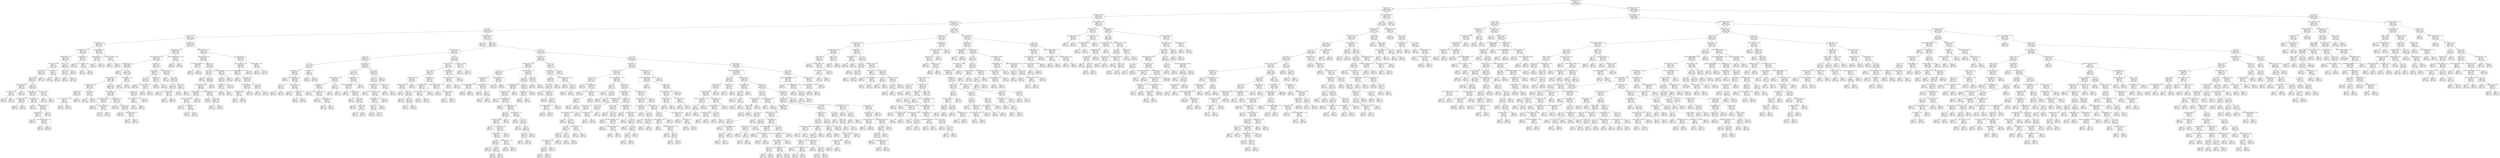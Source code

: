 digraph Tree {
node [shape=box] ;
0 [label="content_type <= 12.5\ngini = 0.5\nsamples = 54000\nvalue = [27000, 27000]\nclass = spam"] ;
1 [label="has_html <= 0.5\ngini = 0.2259\nsamples = 24686\nvalue = [3205, 21481]\nclass = ham"] ;
0 -> 1 [labeldistance=2.5, labelangle=45, headlabel="True"] ;
2 [label="raw_mail_len <= 18485.5\ngini = 0.4588\nsamples = 8513\nvalue = [3034, 5479]\nclass = ham"] ;
1 -> 2 ;
3 [label="headers_count <= 17.5\ngini = 0.4149\nsamples = 7559\nvalue = [2220, 5339]\nclass = ham"] ;
2 -> 3 ;
4 [label="the <= 0.5\ngini = 0.3562\nsamples = 6464\nvalue = [1499, 4965]\nclass = ham"] ;
3 -> 4 ;
5 [label="raw_mail_len <= 240.5\ngini = 0.1823\nsamples = 3234\nvalue = [328, 2906]\nclass = ham"] ;
4 -> 5 ;
6 [label="raw_mail_len <= 233.5\ngini = 0.4871\nsamples = 460\nvalue = [193, 267]\nclass = ham"] ;
5 -> 6 ;
7 [label="spaces_over_len <= 0.1314\ngini = 0.3692\nsamples = 348\nvalue = [85, 263]\nclass = ham"] ;
6 -> 7 ;
8 [label="recipient_count <= 6.5\ngini = 0.2381\nsamples = 304\nvalue = [42, 262]\nclass = ham"] ;
7 -> 8 ;
9 [label="raw_mail_len <= 227.0\ngini = 0.2\nsamples = 284\nvalue = [32, 252]\nclass = ham"] ;
8 -> 9 ;
10 [label="parts_count <= 1.5\ngini = 0.168\nsamples = 270\nvalue = [25, 245]\nclass = ham"] ;
9 -> 10 ;
11 [label="mailer <= 505.5\ngini = 0.2748\nsamples = 152\nvalue = [25, 127]\nclass = ham"] ;
10 -> 11 ;
12 [label="headers_count <= 14.5\ngini = 0.4688\nsamples = 24\nvalue = [15, 9]\nclass = spam"] ;
11 -> 12 ;
13 [label="raw_mail_len <= 151.5\ngini = 0.18\nsamples = 10\nvalue = [1, 9]\nclass = ham"] ;
12 -> 13 ;
14 [label="gini = 0.0\nsamples = 9\nvalue = [0, 9]\nclass = ham"] ;
13 -> 14 ;
15 [label="gini = 0.0\nsamples = 1\nvalue = [1, 0]\nclass = spam"] ;
13 -> 15 ;
16 [label="gini = 0.0\nsamples = 14\nvalue = [14, 0]\nclass = spam"] ;
12 -> 16 ;
17 [label="of <= 0.5\ngini = 0.144\nsamples = 128\nvalue = [10, 118]\nclass = ham"] ;
11 -> 17 ;
18 [label="headers_count <= 11.5\ngini = 0.1198\nsamples = 125\nvalue = [8, 117]\nclass = ham"] ;
17 -> 18 ;
19 [label="uppercase_count <= 10.5\ngini = 0.029\nsamples = 68\nvalue = [1, 67]\nclass = ham"] ;
18 -> 19 ;
20 [label="gini = 0.0\nsamples = 67\nvalue = [0, 67]\nclass = ham"] ;
19 -> 20 ;
21 [label="gini = 0.0\nsamples = 1\nvalue = [1, 0]\nclass = spam"] ;
19 -> 21 ;
22 [label="recipient_count <= 0.5\ngini = 0.2155\nsamples = 57\nvalue = [7, 50]\nclass = ham"] ;
18 -> 22 ;
23 [label="gini = 0.0\nsamples = 2\nvalue = [2, 0]\nclass = spam"] ;
22 -> 23 ;
24 [label="spell_error_count <= 0.5\ngini = 0.1653\nsamples = 55\nvalue = [5, 50]\nclass = ham"] ;
22 -> 24 ;
25 [label="raw_mail_len <= 1.5\ngini = 0.3512\nsamples = 22\nvalue = [5, 17]\nclass = ham"] ;
24 -> 25 ;
26 [label="gini = 0.0\nsamples = 15\nvalue = [0, 15]\nclass = ham"] ;
25 -> 26 ;
27 [label="raw_body_count_spaces <= 2.0\ngini = 0.4082\nsamples = 7\nvalue = [5, 2]\nclass = spam"] ;
25 -> 27 ;
28 [label="gini = 0.0\nsamples = 5\nvalue = [5, 0]\nclass = spam"] ;
27 -> 28 ;
29 [label="gini = 0.0\nsamples = 2\nvalue = [0, 2]\nclass = ham"] ;
27 -> 29 ;
30 [label="gini = 0.0\nsamples = 33\nvalue = [0, 33]\nclass = ham"] ;
24 -> 30 ;
31 [label="mailer <= 1118.5\ngini = 0.4444\nsamples = 3\nvalue = [2, 1]\nclass = spam"] ;
17 -> 31 ;
32 [label="gini = 0.0\nsamples = 2\nvalue = [2, 0]\nclass = spam"] ;
31 -> 32 ;
33 [label="gini = 0.0\nsamples = 1\nvalue = [0, 1]\nclass = ham"] ;
31 -> 33 ;
34 [label="gini = 0.0\nsamples = 118\nvalue = [0, 118]\nclass = ham"] ;
10 -> 34 ;
35 [label="content_type <= 7.0\ngini = 0.5\nsamples = 14\nvalue = [7, 7]\nclass = spam"] ;
9 -> 35 ;
36 [label="gini = 0.0\nsamples = 7\nvalue = [7, 0]\nclass = spam"] ;
35 -> 36 ;
37 [label="gini = 0.0\nsamples = 7\nvalue = [0, 7]\nclass = ham"] ;
35 -> 37 ;
38 [label="mailer <= 412.5\ngini = 0.5\nsamples = 20\nvalue = [10, 10]\nclass = spam"] ;
8 -> 38 ;
39 [label="mailer <= 71.0\ngini = 0.1653\nsamples = 11\nvalue = [10, 1]\nclass = spam"] ;
38 -> 39 ;
40 [label="gini = 0.0\nsamples = 1\nvalue = [0, 1]\nclass = ham"] ;
39 -> 40 ;
41 [label="gini = 0.0\nsamples = 10\nvalue = [10, 0]\nclass = spam"] ;
39 -> 41 ;
42 [label="gini = 0.0\nsamples = 9\nvalue = [0, 9]\nclass = ham"] ;
38 -> 42 ;
43 [label="content_type <= 9.5\ngini = 0.0444\nsamples = 44\nvalue = [43, 1]\nclass = spam"] ;
7 -> 43 ;
44 [label="gini = 0.0\nsamples = 42\nvalue = [42, 0]\nclass = spam"] ;
43 -> 44 ;
45 [label="raw_mail_len <= 20.5\ngini = 0.5\nsamples = 2\nvalue = [1, 1]\nclass = spam"] ;
43 -> 45 ;
46 [label="gini = 0.0\nsamples = 1\nvalue = [1, 0]\nclass = spam"] ;
45 -> 46 ;
47 [label="gini = 0.0\nsamples = 1\nvalue = [0, 1]\nclass = ham"] ;
45 -> 47 ;
48 [label="spell_error_count <= 7.5\ngini = 0.0689\nsamples = 112\nvalue = [108, 4]\nclass = spam"] ;
6 -> 48 ;
49 [label="subject_length <= 8.0\ngini = 0.0183\nsamples = 108\nvalue = [107, 1]\nclass = spam"] ;
48 -> 49 ;
50 [label="gini = 0.0\nsamples = 1\nvalue = [0, 1]\nclass = ham"] ;
49 -> 50 ;
51 [label="gini = 0.0\nsamples = 107\nvalue = [107, 0]\nclass = spam"] ;
49 -> 51 ;
52 [label="raw_body_count_spaces <= 16.0\ngini = 0.375\nsamples = 4\nvalue = [1, 3]\nclass = ham"] ;
48 -> 52 ;
53 [label="gini = 0.0\nsamples = 1\nvalue = [1, 0]\nclass = spam"] ;
52 -> 53 ;
54 [label="gini = 0.0\nsamples = 3\nvalue = [0, 3]\nclass = ham"] ;
52 -> 54 ;
55 [label="parts_count <= 2.5\ngini = 0.0926\nsamples = 2774\nvalue = [135, 2639]\nclass = ham"] ;
5 -> 55 ;
56 [label="recipient_count <= 25.0\ngini = 0.0278\nsamples = 2338\nvalue = [33, 2305]\nclass = ham"] ;
55 -> 56 ;
57 [label="spaces_over_len <= 0.1218\ngini = 0.0254\nsamples = 2333\nvalue = [30, 2303]\nclass = ham"] ;
56 -> 57 ;
58 [label="headers_count <= 1.5\ngini = 0.0085\nsamples = 2102\nvalue = [9, 2093]\nclass = ham"] ;
57 -> 58 ;
59 [label="gini = 0.0\nsamples = 1\nvalue = [1, 0]\nclass = spam"] ;
58 -> 59 ;
60 [label="to <= 4.5\ngini = 0.0076\nsamples = 2101\nvalue = [8, 2093]\nclass = ham"] ;
58 -> 60 ;
61 [label="spell_error_count <= 7.5\ngini = 0.0067\nsamples = 2096\nvalue = [7, 2089]\nclass = ham"] ;
60 -> 61 ;
62 [label="raw_mail_len <= 799.5\ngini = 0.0465\nsamples = 168\nvalue = [4, 164]\nclass = ham"] ;
61 -> 62 ;
63 [label="has_link <= 0.5\ngini = 0.0239\nsamples = 165\nvalue = [2, 163]\nclass = ham"] ;
62 -> 63 ;
64 [label="raw_body_count_spaces <= 38.5\ngini = 0.5\nsamples = 4\nvalue = [2, 2]\nclass = spam"] ;
63 -> 64 ;
65 [label="gini = 0.0\nsamples = 2\nvalue = [0, 2]\nclass = ham"] ;
64 -> 65 ;
66 [label="gini = 0.0\nsamples = 2\nvalue = [2, 0]\nclass = spam"] ;
64 -> 66 ;
67 [label="gini = 0.0\nsamples = 161\nvalue = [0, 161]\nclass = ham"] ;
63 -> 67 ;
68 [label="parts_count <= 1.5\ngini = 0.4444\nsamples = 3\nvalue = [2, 1]\nclass = spam"] ;
62 -> 68 ;
69 [label="gini = 0.0\nsamples = 2\nvalue = [2, 0]\nclass = spam"] ;
68 -> 69 ;
70 [label="gini = 0.0\nsamples = 1\nvalue = [0, 1]\nclass = ham"] ;
68 -> 70 ;
71 [label="for <= 1.5\ngini = 0.0031\nsamples = 1928\nvalue = [3, 1925]\nclass = ham"] ;
61 -> 71 ;
72 [label="subject_length <= 15.5\ngini = 0.0021\nsamples = 1886\nvalue = [2, 1884]\nclass = ham"] ;
71 -> 72 ;
73 [label="uppercase_count <= 1829.5\ngini = 0.0213\nsamples = 93\nvalue = [1, 92]\nclass = ham"] ;
72 -> 73 ;
74 [label="gini = 0.0\nsamples = 85\nvalue = [0, 85]\nclass = ham"] ;
73 -> 74 ;
75 [label="spell_error_count <= 556.5\ngini = 0.2188\nsamples = 8\nvalue = [1, 7]\nclass = ham"] ;
73 -> 75 ;
76 [label="gini = 0.0\nsamples = 1\nvalue = [1, 0]\nclass = spam"] ;
75 -> 76 ;
77 [label="gini = 0.0\nsamples = 7\nvalue = [0, 7]\nclass = ham"] ;
75 -> 77 ;
78 [label="recipient_count <= 1.5\ngini = 0.0011\nsamples = 1793\nvalue = [1, 1792]\nclass = ham"] ;
72 -> 78 ;
79 [label="gini = 0.0\nsamples = 1549\nvalue = [0, 1549]\nclass = ham"] ;
78 -> 79 ;
80 [label="parts_count <= 0.5\ngini = 0.0082\nsamples = 244\nvalue = [1, 243]\nclass = ham"] ;
78 -> 80 ;
81 [label="gini = 0.0\nsamples = 236\nvalue = [0, 236]\nclass = ham"] ;
80 -> 81 ;
82 [label="uppercase_count <= 224.5\ngini = 0.2188\nsamples = 8\nvalue = [1, 7]\nclass = ham"] ;
80 -> 82 ;
83 [label="gini = 0.0\nsamples = 7\nvalue = [0, 7]\nclass = ham"] ;
82 -> 83 ;
84 [label="gini = 0.0\nsamples = 1\nvalue = [1, 0]\nclass = spam"] ;
82 -> 84 ;
85 [label="has_link <= 0.5\ngini = 0.0465\nsamples = 42\nvalue = [1, 41]\nclass = ham"] ;
71 -> 85 ;
86 [label="spaces_over_len <= 0.1003\ngini = 0.5\nsamples = 2\nvalue = [1, 1]\nclass = spam"] ;
85 -> 86 ;
87 [label="gini = 0.0\nsamples = 1\nvalue = [1, 0]\nclass = spam"] ;
86 -> 87 ;
88 [label="gini = 0.0\nsamples = 1\nvalue = [0, 1]\nclass = ham"] ;
86 -> 88 ;
89 [label="gini = 0.0\nsamples = 40\nvalue = [0, 40]\nclass = ham"] ;
85 -> 89 ;
90 [label="subject_length <= 25.5\ngini = 0.32\nsamples = 5\nvalue = [1, 4]\nclass = ham"] ;
60 -> 90 ;
91 [label="gini = 0.0\nsamples = 1\nvalue = [1, 0]\nclass = spam"] ;
90 -> 91 ;
92 [label="gini = 0.0\nsamples = 4\nvalue = [0, 4]\nclass = ham"] ;
90 -> 92 ;
93 [label="has_link <= 0.5\ngini = 0.1653\nsamples = 231\nvalue = [21, 210]\nclass = ham"] ;
57 -> 93 ;
94 [label="content_type <= 7.5\ngini = 0.4996\nsamples = 37\nvalue = [18, 19]\nclass = ham"] ;
93 -> 94 ;
95 [label="to <= 3.5\ngini = 0.1884\nsamples = 19\nvalue = [17, 2]\nclass = spam"] ;
94 -> 95 ;
96 [label="gini = 0.0\nsamples = 16\nvalue = [16, 0]\nclass = spam"] ;
95 -> 96 ;
97 [label="uppercase_count <= 18.0\ngini = 0.4444\nsamples = 3\nvalue = [1, 2]\nclass = ham"] ;
95 -> 97 ;
98 [label="gini = 0.0\nsamples = 2\nvalue = [0, 2]\nclass = ham"] ;
97 -> 98 ;
99 [label="gini = 0.0\nsamples = 1\nvalue = [1, 0]\nclass = spam"] ;
97 -> 99 ;
100 [label="has_dollar <= 0.5\ngini = 0.1049\nsamples = 18\nvalue = [1, 17]\nclass = ham"] ;
94 -> 100 ;
101 [label="gini = 0.0\nsamples = 17\nvalue = [0, 17]\nclass = ham"] ;
100 -> 101 ;
102 [label="gini = 0.0\nsamples = 1\nvalue = [1, 0]\nclass = spam"] ;
100 -> 102 ;
103 [label="spaces_over_len <= 0.1221\ngini = 0.0304\nsamples = 194\nvalue = [3, 191]\nclass = ham"] ;
93 -> 103 ;
104 [label="gini = 0.0\nsamples = 1\nvalue = [1, 0]\nclass = spam"] ;
103 -> 104 ;
105 [label="of <= 2.5\ngini = 0.0205\nsamples = 193\nvalue = [2, 191]\nclass = ham"] ;
103 -> 105 ;
106 [label="for <= 1.5\ngini = 0.0106\nsamples = 187\nvalue = [1, 186]\nclass = ham"] ;
105 -> 106 ;
107 [label="gini = 0.0\nsamples = 176\nvalue = [0, 176]\nclass = ham"] ;
106 -> 107 ;
108 [label="raw_mail_len <= 377.5\ngini = 0.1653\nsamples = 11\nvalue = [1, 10]\nclass = ham"] ;
106 -> 108 ;
109 [label="gini = 0.0\nsamples = 1\nvalue = [1, 0]\nclass = spam"] ;
108 -> 109 ;
110 [label="gini = 0.0\nsamples = 10\nvalue = [0, 10]\nclass = ham"] ;
108 -> 110 ;
111 [label="has_cc <= 0.5\ngini = 0.2778\nsamples = 6\nvalue = [1, 5]\nclass = ham"] ;
105 -> 111 ;
112 [label="gini = 0.0\nsamples = 5\nvalue = [0, 5]\nclass = ham"] ;
111 -> 112 ;
113 [label="gini = 0.0\nsamples = 1\nvalue = [1, 0]\nclass = spam"] ;
111 -> 113 ;
114 [label="content_transfer_encoding, <= 18.5\ngini = 0.48\nsamples = 5\nvalue = [3, 2]\nclass = spam"] ;
56 -> 114 ;
115 [label="gini = 0.0\nsamples = 2\nvalue = [0, 2]\nclass = ham"] ;
114 -> 115 ;
116 [label="gini = 0.0\nsamples = 3\nvalue = [3, 0]\nclass = spam"] ;
114 -> 116 ;
117 [label="spell_error_count <= 59.5\ngini = 0.3584\nsamples = 436\nvalue = [102, 334]\nclass = ham"] ;
55 -> 117 ;
118 [label="uppercase_count <= 22.5\ngini = 0.4901\nsamples = 156\nvalue = [89, 67]\nclass = spam"] ;
117 -> 118 ;
119 [label="raw_body_count_spaces <= 5.0\ngini = 0.054\nsamples = 36\nvalue = [1, 35]\nclass = ham"] ;
118 -> 119 ;
120 [label="gini = 0.0\nsamples = 1\nvalue = [1, 0]\nclass = spam"] ;
119 -> 120 ;
121 [label="gini = 0.0\nsamples = 35\nvalue = [0, 35]\nclass = ham"] ;
119 -> 121 ;
122 [label="has_link <= 0.5\ngini = 0.3911\nsamples = 120\nvalue = [88, 32]\nclass = spam"] ;
118 -> 122 ;
123 [label="mailer <= 122.0\ngini = 0.148\nsamples = 87\nvalue = [80, 7]\nclass = spam"] ;
122 -> 123 ;
124 [label="gini = 0.0\nsamples = 2\nvalue = [0, 2]\nclass = ham"] ;
123 -> 124 ;
125 [label="in <= 4.0\ngini = 0.1107\nsamples = 85\nvalue = [80, 5]\nclass = spam"] ;
123 -> 125 ;
126 [label="spaces_over_len <= 0.0503\ngini = 0.0907\nsamples = 84\nvalue = [80, 4]\nclass = spam"] ;
125 -> 126 ;
127 [label="subject_length <= 2.5\ngini = 0.0308\nsamples = 64\nvalue = [63, 1]\nclass = spam"] ;
126 -> 127 ;
128 [label="uppercase_count <= 58.0\ngini = 0.2778\nsamples = 6\nvalue = [5, 1]\nclass = spam"] ;
127 -> 128 ;
129 [label="gini = 0.0\nsamples = 4\nvalue = [4, 0]\nclass = spam"] ;
128 -> 129 ;
130 [label="recipient_count <= 1.5\ngini = 0.5\nsamples = 2\nvalue = [1, 1]\nclass = spam"] ;
128 -> 130 ;
131 [label="gini = 0.0\nsamples = 1\nvalue = [0, 1]\nclass = ham"] ;
130 -> 131 ;
132 [label="gini = 0.0\nsamples = 1\nvalue = [1, 0]\nclass = spam"] ;
130 -> 132 ;
133 [label="gini = 0.0\nsamples = 58\nvalue = [58, 0]\nclass = spam"] ;
127 -> 133 ;
134 [label="raw_body_count_spaces <= 24.0\ngini = 0.255\nsamples = 20\nvalue = [17, 3]\nclass = spam"] ;
126 -> 134 ;
135 [label="gini = 0.0\nsamples = 2\nvalue = [0, 2]\nclass = ham"] ;
134 -> 135 ;
136 [label="has_cc <= 0.5\ngini = 0.1049\nsamples = 18\nvalue = [17, 1]\nclass = spam"] ;
134 -> 136 ;
137 [label="gini = 0.0\nsamples = 17\nvalue = [17, 0]\nclass = spam"] ;
136 -> 137 ;
138 [label="gini = 0.0\nsamples = 1\nvalue = [0, 1]\nclass = ham"] ;
136 -> 138 ;
139 [label="gini = 0.0\nsamples = 1\nvalue = [0, 1]\nclass = ham"] ;
125 -> 139 ;
140 [label="raw_body_count_spaces <= 118.5\ngini = 0.3673\nsamples = 33\nvalue = [8, 25]\nclass = ham"] ;
122 -> 140 ;
141 [label="a <= 0.5\ngini = 0.1913\nsamples = 28\nvalue = [3, 25]\nclass = ham"] ;
140 -> 141 ;
142 [label="has_dollar <= 0.5\ngini = 0.375\nsamples = 4\nvalue = [3, 1]\nclass = spam"] ;
141 -> 142 ;
143 [label="gini = 0.0\nsamples = 3\nvalue = [3, 0]\nclass = spam"] ;
142 -> 143 ;
144 [label="gini = 0.0\nsamples = 1\nvalue = [0, 1]\nclass = ham"] ;
142 -> 144 ;
145 [label="gini = 0.0\nsamples = 24\nvalue = [0, 24]\nclass = ham"] ;
141 -> 145 ;
146 [label="gini = 0.0\nsamples = 5\nvalue = [5, 0]\nclass = spam"] ;
140 -> 146 ;
147 [label="recipient_count <= 17.5\ngini = 0.0885\nsamples = 280\nvalue = [13, 267]\nclass = ham"] ;
117 -> 147 ;
148 [label="uppercase_count <= 7416.0\ngini = 0.0633\nsamples = 275\nvalue = [9, 266]\nclass = ham"] ;
147 -> 148 ;
149 [label="raw_body_count_spaces <= 5.5\ngini = 0.0431\nsamples = 272\nvalue = [6, 266]\nclass = ham"] ;
148 -> 149 ;
150 [label="gini = 0.0\nsamples = 3\nvalue = [3, 0]\nclass = spam"] ;
149 -> 150 ;
151 [label="content_type <= 8.5\ngini = 0.0221\nsamples = 269\nvalue = [3, 266]\nclass = ham"] ;
149 -> 151 ;
152 [label="spell_error_count <= 71.5\ngini = 0.0076\nsamples = 262\nvalue = [1, 261]\nclass = ham"] ;
151 -> 152 ;
153 [label="subject_length <= 26.5\ngini = 0.1975\nsamples = 9\nvalue = [1, 8]\nclass = ham"] ;
152 -> 153 ;
154 [label="gini = 0.0\nsamples = 1\nvalue = [1, 0]\nclass = spam"] ;
153 -> 154 ;
155 [label="gini = 0.0\nsamples = 8\nvalue = [0, 8]\nclass = ham"] ;
153 -> 155 ;
156 [label="gini = 0.0\nsamples = 253\nvalue = [0, 253]\nclass = ham"] ;
152 -> 156 ;
157 [label="to <= 0.5\ngini = 0.4082\nsamples = 7\nvalue = [2, 5]\nclass = ham"] ;
151 -> 157 ;
158 [label="gini = 0.0\nsamples = 2\nvalue = [2, 0]\nclass = spam"] ;
157 -> 158 ;
159 [label="gini = 0.0\nsamples = 5\nvalue = [0, 5]\nclass = ham"] ;
157 -> 159 ;
160 [label="gini = 0.0\nsamples = 3\nvalue = [3, 0]\nclass = spam"] ;
148 -> 160 ;
161 [label="subject_length <= 45.0\ngini = 0.32\nsamples = 5\nvalue = [4, 1]\nclass = spam"] ;
147 -> 161 ;
162 [label="gini = 0.0\nsamples = 4\nvalue = [4, 0]\nclass = spam"] ;
161 -> 162 ;
163 [label="gini = 0.0\nsamples = 1\nvalue = [0, 1]\nclass = ham"] ;
161 -> 163 ;
164 [label="uppercase_count <= 0.5\ngini = 0.4622\nsamples = 3230\nvalue = [1171, 2059]\nclass = ham"] ;
4 -> 164 ;
165 [label="gini = 0.0\nsamples = 639\nvalue = [0, 639]\nclass = ham"] ;
164 -> 165 ;
166 [label="has_link <= 0.5\ngini = 0.4954\nsamples = 2591\nvalue = [1171, 1420]\nclass = ham"] ;
164 -> 166 ;
167 [label="headers_count <= 14.5\ngini = 0.3999\nsamples = 637\nvalue = [461, 176]\nclass = spam"] ;
166 -> 167 ;
168 [label="and <= 1.5\ngini = 0.4997\nsamples = 273\nvalue = [133, 140]\nclass = ham"] ;
167 -> 168 ;
169 [label="a <= 2.5\ngini = 0.2064\nsamples = 77\nvalue = [68, 9]\nclass = spam"] ;
168 -> 169 ;
170 [label="subject_length <= 7.0\ngini = 0.1123\nsamples = 67\nvalue = [63, 4]\nclass = spam"] ;
169 -> 170 ;
171 [label="gini = 0.0\nsamples = 2\nvalue = [0, 2]\nclass = ham"] ;
170 -> 171 ;
172 [label="subject_length <= 14.5\ngini = 0.0596\nsamples = 65\nvalue = [63, 2]\nclass = spam"] ;
170 -> 172 ;
173 [label="of <= 0.5\ngini = 0.32\nsamples = 5\nvalue = [4, 1]\nclass = spam"] ;
172 -> 173 ;
174 [label="gini = 0.0\nsamples = 4\nvalue = [4, 0]\nclass = spam"] ;
173 -> 174 ;
175 [label="gini = 0.0\nsamples = 1\nvalue = [0, 1]\nclass = ham"] ;
173 -> 175 ;
176 [label="headers_count <= 13.5\ngini = 0.0328\nsamples = 60\nvalue = [59, 1]\nclass = spam"] ;
172 -> 176 ;
177 [label="gini = 0.0\nsamples = 51\nvalue = [51, 0]\nclass = spam"] ;
176 -> 177 ;
178 [label="raw_mail_len <= 418.5\ngini = 0.1975\nsamples = 9\nvalue = [8, 1]\nclass = spam"] ;
176 -> 178 ;
179 [label="gini = 0.0\nsamples = 1\nvalue = [0, 1]\nclass = ham"] ;
178 -> 179 ;
180 [label="gini = 0.0\nsamples = 8\nvalue = [8, 0]\nclass = spam"] ;
178 -> 180 ;
181 [label="parts_count <= 2.5\ngini = 0.5\nsamples = 10\nvalue = [5, 5]\nclass = spam"] ;
169 -> 181 ;
182 [label="gini = 0.0\nsamples = 5\nvalue = [0, 5]\nclass = ham"] ;
181 -> 182 ;
183 [label="gini = 0.0\nsamples = 5\nvalue = [5, 0]\nclass = spam"] ;
181 -> 183 ;
184 [label="parts_count <= 2.5\ngini = 0.4433\nsamples = 196\nvalue = [65, 131]\nclass = ham"] ;
168 -> 184 ;
185 [label="in <= 2.5\ngini = 0.2793\nsamples = 143\nvalue = [24, 119]\nclass = ham"] ;
184 -> 185 ;
186 [label="uppercase_count <= 87.5\ngini = 0.4938\nsamples = 45\nvalue = [20, 25]\nclass = ham"] ;
185 -> 186 ;
187 [label="subject_length <= 7.5\ngini = 0.375\nsamples = 32\nvalue = [8, 24]\nclass = ham"] ;
186 -> 187 ;
188 [label="gini = 0.0\nsamples = 4\nvalue = [4, 0]\nclass = spam"] ;
187 -> 188 ;
189 [label="spaces_over_len <= 0.156\ngini = 0.2449\nsamples = 28\nvalue = [4, 24]\nclass = ham"] ;
187 -> 189 ;
190 [label="gini = 0.0\nsamples = 19\nvalue = [0, 19]\nclass = ham"] ;
189 -> 190 ;
191 [label="subject_length <= 74.0\ngini = 0.4938\nsamples = 9\nvalue = [4, 5]\nclass = ham"] ;
189 -> 191 ;
192 [label="gini = 0.0\nsamples = 4\nvalue = [4, 0]\nclass = spam"] ;
191 -> 192 ;
193 [label="gini = 0.0\nsamples = 5\nvalue = [0, 5]\nclass = ham"] ;
191 -> 193 ;
194 [label="a <= 1.0\ngini = 0.142\nsamples = 13\nvalue = [12, 1]\nclass = spam"] ;
186 -> 194 ;
195 [label="gini = 0.0\nsamples = 1\nvalue = [0, 1]\nclass = ham"] ;
194 -> 195 ;
196 [label="gini = 0.0\nsamples = 12\nvalue = [12, 0]\nclass = spam"] ;
194 -> 196 ;
197 [label="recipient_count <= 16.5\ngini = 0.0783\nsamples = 98\nvalue = [4, 94]\nclass = ham"] ;
185 -> 197 ;
198 [label="content_transfer_encoding, <= 7.0\ngini = 0.0599\nsamples = 97\nvalue = [3, 94]\nclass = ham"] ;
197 -> 198 ;
199 [label="gini = 0.0\nsamples = 1\nvalue = [1, 0]\nclass = spam"] ;
198 -> 199 ;
200 [label="headers_count <= 2.0\ngini = 0.0408\nsamples = 96\nvalue = [2, 94]\nclass = ham"] ;
198 -> 200 ;
201 [label="gini = 0.0\nsamples = 1\nvalue = [1, 0]\nclass = spam"] ;
200 -> 201 ;
202 [label="the <= 44.0\ngini = 0.0208\nsamples = 95\nvalue = [1, 94]\nclass = ham"] ;
200 -> 202 ;
203 [label="gini = 0.0\nsamples = 90\nvalue = [0, 90]\nclass = ham"] ;
202 -> 203 ;
204 [label="mailer <= 1186.5\ngini = 0.32\nsamples = 5\nvalue = [1, 4]\nclass = ham"] ;
202 -> 204 ;
205 [label="gini = 0.0\nsamples = 1\nvalue = [1, 0]\nclass = spam"] ;
204 -> 205 ;
206 [label="gini = 0.0\nsamples = 4\nvalue = [0, 4]\nclass = ham"] ;
204 -> 206 ;
207 [label="gini = 0.0\nsamples = 1\nvalue = [1, 0]\nclass = spam"] ;
197 -> 207 ;
208 [label="has_cc <= 0.5\ngini = 0.3503\nsamples = 53\nvalue = [41, 12]\nclass = spam"] ;
184 -> 208 ;
209 [label="in <= 17.5\ngini = 0.2227\nsamples = 47\nvalue = [41, 6]\nclass = spam"] ;
208 -> 209 ;
210 [label="recipient_count <= 0.5\ngini = 0.1298\nsamples = 43\nvalue = [40, 3]\nclass = spam"] ;
209 -> 210 ;
211 [label="gini = 0.0\nsamples = 1\nvalue = [0, 1]\nclass = ham"] ;
210 -> 211 ;
212 [label="raw_mail_len <= 3354.5\ngini = 0.0907\nsamples = 42\nvalue = [40, 2]\nclass = spam"] ;
210 -> 212 ;
213 [label="subject_length <= 37.5\ngini = 0.2975\nsamples = 11\nvalue = [9, 2]\nclass = spam"] ;
212 -> 213 ;
214 [label="mailer <= 407.0\ngini = 0.18\nsamples = 10\nvalue = [9, 1]\nclass = spam"] ;
213 -> 214 ;
215 [label="gini = 0.0\nsamples = 9\nvalue = [9, 0]\nclass = spam"] ;
214 -> 215 ;
216 [label="gini = 0.0\nsamples = 1\nvalue = [0, 1]\nclass = ham"] ;
214 -> 216 ;
217 [label="gini = 0.0\nsamples = 1\nvalue = [0, 1]\nclass = ham"] ;
213 -> 217 ;
218 [label="gini = 0.0\nsamples = 31\nvalue = [31, 0]\nclass = spam"] ;
212 -> 218 ;
219 [label="has_dollar <= 0.5\ngini = 0.375\nsamples = 4\nvalue = [1, 3]\nclass = ham"] ;
209 -> 219 ;
220 [label="gini = 0.0\nsamples = 1\nvalue = [1, 0]\nclass = spam"] ;
219 -> 220 ;
221 [label="gini = 0.0\nsamples = 3\nvalue = [0, 3]\nclass = ham"] ;
219 -> 221 ;
222 [label="gini = 0.0\nsamples = 6\nvalue = [0, 6]\nclass = ham"] ;
208 -> 222 ;
223 [label="of <= 30.5\ngini = 0.1782\nsamples = 364\nvalue = [328, 36]\nclass = spam"] ;
167 -> 223 ;
224 [label="recipient_count <= 1.5\ngini = 0.132\nsamples = 352\nvalue = [327, 25]\nclass = spam"] ;
223 -> 224 ;
225 [label="mailer <= 934.5\ngini = 0.318\nsamples = 121\nvalue = [97, 24]\nclass = spam"] ;
224 -> 225 ;
226 [label="content_type <= 9.5\ngini = 0.1435\nsamples = 90\nvalue = [83, 7]\nclass = spam"] ;
225 -> 226 ;
227 [label="recipient_count <= 0.5\ngini = 0.0877\nsamples = 87\nvalue = [83, 4]\nclass = spam"] ;
226 -> 227 ;
228 [label="gini = 0.0\nsamples = 1\nvalue = [0, 1]\nclass = ham"] ;
227 -> 228 ;
229 [label="and <= 5.5\ngini = 0.0673\nsamples = 86\nvalue = [83, 3]\nclass = spam"] ;
227 -> 229 ;
230 [label="gini = 0.0\nsamples = 59\nvalue = [59, 0]\nclass = spam"] ;
229 -> 230 ;
231 [label="the <= 5.5\ngini = 0.1975\nsamples = 27\nvalue = [24, 3]\nclass = spam"] ;
229 -> 231 ;
232 [label="gini = 0.0\nsamples = 3\nvalue = [0, 3]\nclass = ham"] ;
231 -> 232 ;
233 [label="gini = 0.0\nsamples = 24\nvalue = [24, 0]\nclass = spam"] ;
231 -> 233 ;
234 [label="gini = 0.0\nsamples = 3\nvalue = [0, 3]\nclass = ham"] ;
226 -> 234 ;
235 [label="content_type <= 6.5\ngini = 0.4953\nsamples = 31\nvalue = [14, 17]\nclass = ham"] ;
225 -> 235 ;
236 [label="subject_length <= 96.5\ngini = 0.32\nsamples = 15\nvalue = [3, 12]\nclass = ham"] ;
235 -> 236 ;
237 [label="spaces_over_len <= 0.1446\ngini = 0.142\nsamples = 13\nvalue = [1, 12]\nclass = ham"] ;
236 -> 237 ;
238 [label="gini = 0.0\nsamples = 12\nvalue = [0, 12]\nclass = ham"] ;
237 -> 238 ;
239 [label="gini = 0.0\nsamples = 1\nvalue = [1, 0]\nclass = spam"] ;
237 -> 239 ;
240 [label="gini = 0.0\nsamples = 2\nvalue = [2, 0]\nclass = spam"] ;
236 -> 240 ;
241 [label="content_transfer_encoding, <= 15.0\ngini = 0.4297\nsamples = 16\nvalue = [11, 5]\nclass = spam"] ;
235 -> 241 ;
242 [label="gini = 0.0\nsamples = 4\nvalue = [0, 4]\nclass = ham"] ;
241 -> 242 ;
243 [label="raw_mail_len <= 5043.5\ngini = 0.1528\nsamples = 12\nvalue = [11, 1]\nclass = spam"] ;
241 -> 243 ;
244 [label="gini = 0.0\nsamples = 11\nvalue = [11, 0]\nclass = spam"] ;
243 -> 244 ;
245 [label="gini = 0.0\nsamples = 1\nvalue = [0, 1]\nclass = ham"] ;
243 -> 245 ;
246 [label="subject_length <= 4.5\ngini = 0.0086\nsamples = 231\nvalue = [230, 1]\nclass = spam"] ;
224 -> 246 ;
247 [label="uppercase_count <= 36.5\ngini = 0.18\nsamples = 10\nvalue = [9, 1]\nclass = spam"] ;
246 -> 247 ;
248 [label="gini = 0.0\nsamples = 1\nvalue = [0, 1]\nclass = ham"] ;
247 -> 248 ;
249 [label="gini = 0.0\nsamples = 9\nvalue = [9, 0]\nclass = spam"] ;
247 -> 249 ;
250 [label="gini = 0.0\nsamples = 221\nvalue = [221, 0]\nclass = spam"] ;
246 -> 250 ;
251 [label="raw_mail_len <= 6769.0\ngini = 0.1528\nsamples = 12\nvalue = [1, 11]\nclass = ham"] ;
223 -> 251 ;
252 [label="gini = 0.0\nsamples = 1\nvalue = [1, 0]\nclass = spam"] ;
251 -> 252 ;
253 [label="gini = 0.0\nsamples = 11\nvalue = [0, 11]\nclass = ham"] ;
251 -> 253 ;
254 [label="of <= 0.5\ngini = 0.4627\nsamples = 1954\nvalue = [710, 1244]\nclass = ham"] ;
166 -> 254 ;
255 [label="parts_count <= 1.5\ngini = 0.4833\nsamples = 612\nvalue = [362, 250]\nclass = spam"] ;
254 -> 255 ;
256 [label="uppercase_count <= 19.5\ngini = 0.4104\nsamples = 482\nvalue = [343, 139]\nclass = spam"] ;
255 -> 256 ;
257 [label="to <= 2.5\ngini = 0.4692\nsamples = 141\nvalue = [53, 88]\nclass = ham"] ;
256 -> 257 ;
258 [label="raw_mail_len <= 259.0\ngini = 0.084\nsamples = 91\nvalue = [4, 87]\nclass = ham"] ;
257 -> 258 ;
259 [label="raw_body_count_spaces <= 27.5\ngini = 0.4898\nsamples = 7\nvalue = [3, 4]\nclass = ham"] ;
258 -> 259 ;
260 [label="gini = 0.0\nsamples = 4\nvalue = [0, 4]\nclass = ham"] ;
259 -> 260 ;
261 [label="gini = 0.0\nsamples = 3\nvalue = [3, 0]\nclass = spam"] ;
259 -> 261 ;
262 [label="uppercase_count <= 18.5\ngini = 0.0235\nsamples = 84\nvalue = [1, 83]\nclass = ham"] ;
258 -> 262 ;
263 [label="gini = 0.0\nsamples = 82\nvalue = [0, 82]\nclass = ham"] ;
262 -> 263 ;
264 [label="for <= 1.5\ngini = 0.5\nsamples = 2\nvalue = [1, 1]\nclass = spam"] ;
262 -> 264 ;
265 [label="gini = 0.0\nsamples = 1\nvalue = [0, 1]\nclass = ham"] ;
264 -> 265 ;
266 [label="gini = 0.0\nsamples = 1\nvalue = [1, 0]\nclass = spam"] ;
264 -> 266 ;
267 [label="uppercase_count <= 17.5\ngini = 0.0392\nsamples = 50\nvalue = [49, 1]\nclass = spam"] ;
257 -> 267 ;
268 [label="gini = 0.0\nsamples = 49\nvalue = [49, 0]\nclass = spam"] ;
267 -> 268 ;
269 [label="gini = 0.0\nsamples = 1\nvalue = [0, 1]\nclass = ham"] ;
267 -> 269 ;
270 [label="spell_error_count <= 32.5\ngini = 0.2544\nsamples = 341\nvalue = [290, 51]\nclass = spam"] ;
256 -> 270 ;
271 [label="a <= 2.5\ngini = 0.1658\nsamples = 318\nvalue = [289, 29]\nclass = spam"] ;
270 -> 271 ;
272 [label="has_non_english_chars <= 0.5\ngini = 0.1323\nsamples = 309\nvalue = [287, 22]\nclass = spam"] ;
271 -> 272 ;
273 [label="headers_count <= 10.0\ngini = 0.1165\nsamples = 306\nvalue = [287, 19]\nclass = spam"] ;
272 -> 273 ;
274 [label="gini = 0.0\nsamples = 2\nvalue = [0, 2]\nclass = ham"] ;
273 -> 274 ;
275 [label="subject_length <= 10.0\ngini = 0.1056\nsamples = 304\nvalue = [287, 17]\nclass = spam"] ;
273 -> 275 ;
276 [label="gini = 0.0\nsamples = 2\nvalue = [0, 2]\nclass = ham"] ;
275 -> 276 ;
277 [label="spaces_over_len <= 0.1198\ngini = 0.0944\nsamples = 302\nvalue = [287, 15]\nclass = spam"] ;
275 -> 277 ;
278 [label="and <= 3.5\ngini = 0.0456\nsamples = 257\nvalue = [251, 6]\nclass = spam"] ;
277 -> 278 ;
279 [label="raw_mail_len <= 279.5\ngini = 0.0309\nsamples = 255\nvalue = [251, 4]\nclass = spam"] ;
278 -> 279 ;
280 [label="gini = 0.0\nsamples = 1\nvalue = [0, 1]\nclass = ham"] ;
279 -> 280 ;
281 [label="uppercase_count <= 91.0\ngini = 0.0233\nsamples = 254\nvalue = [251, 3]\nclass = spam"] ;
279 -> 281 ;
282 [label="recipient_count <= 7.0\ngini = 0.0157\nsamples = 253\nvalue = [251, 2]\nclass = spam"] ;
281 -> 282 ;
283 [label="a <= 1.5\ngini = 0.0079\nsamples = 251\nvalue = [250, 1]\nclass = spam"] ;
282 -> 283 ;
284 [label="gini = 0.0\nsamples = 247\nvalue = [247, 0]\nclass = spam"] ;
283 -> 284 ;
285 [label="to <= 3.5\ngini = 0.375\nsamples = 4\nvalue = [3, 1]\nclass = spam"] ;
283 -> 285 ;
286 [label="gini = 0.0\nsamples = 3\nvalue = [3, 0]\nclass = spam"] ;
285 -> 286 ;
287 [label="gini = 0.0\nsamples = 1\nvalue = [0, 1]\nclass = ham"] ;
285 -> 287 ;
288 [label="spell_error_count <= 15.0\ngini = 0.5\nsamples = 2\nvalue = [1, 1]\nclass = spam"] ;
282 -> 288 ;
289 [label="gini = 0.0\nsamples = 1\nvalue = [1, 0]\nclass = spam"] ;
288 -> 289 ;
290 [label="gini = 0.0\nsamples = 1\nvalue = [0, 1]\nclass = ham"] ;
288 -> 290 ;
291 [label="gini = 0.0\nsamples = 1\nvalue = [0, 1]\nclass = ham"] ;
281 -> 291 ;
292 [label="gini = 0.0\nsamples = 2\nvalue = [0, 2]\nclass = ham"] ;
278 -> 292 ;
293 [label="uppercase_count <= 21.5\ngini = 0.32\nsamples = 45\nvalue = [36, 9]\nclass = spam"] ;
277 -> 293 ;
294 [label="gini = 0.0\nsamples = 4\nvalue = [0, 4]\nclass = ham"] ;
293 -> 294 ;
295 [label="in <= 0.5\ngini = 0.2142\nsamples = 41\nvalue = [36, 5]\nclass = spam"] ;
293 -> 295 ;
296 [label="gini = 0.0\nsamples = 31\nvalue = [31, 0]\nclass = spam"] ;
295 -> 296 ;
297 [label="for <= 2.5\ngini = 0.5\nsamples = 10\nvalue = [5, 5]\nclass = spam"] ;
295 -> 297 ;
298 [label="and <= 5.0\ngini = 0.2778\nsamples = 6\nvalue = [1, 5]\nclass = ham"] ;
297 -> 298 ;
299 [label="gini = 0.0\nsamples = 5\nvalue = [0, 5]\nclass = ham"] ;
298 -> 299 ;
300 [label="gini = 0.0\nsamples = 1\nvalue = [1, 0]\nclass = spam"] ;
298 -> 300 ;
301 [label="gini = 0.0\nsamples = 4\nvalue = [4, 0]\nclass = spam"] ;
297 -> 301 ;
302 [label="gini = 0.0\nsamples = 3\nvalue = [0, 3]\nclass = ham"] ;
272 -> 302 ;
303 [label="and <= 1.5\ngini = 0.3457\nsamples = 9\nvalue = [2, 7]\nclass = ham"] ;
271 -> 303 ;
304 [label="has_dollar <= 0.5\ngini = 0.4444\nsamples = 3\nvalue = [2, 1]\nclass = spam"] ;
303 -> 304 ;
305 [label="gini = 0.0\nsamples = 2\nvalue = [2, 0]\nclass = spam"] ;
304 -> 305 ;
306 [label="gini = 0.0\nsamples = 1\nvalue = [0, 1]\nclass = ham"] ;
304 -> 306 ;
307 [label="gini = 0.0\nsamples = 6\nvalue = [0, 6]\nclass = ham"] ;
303 -> 307 ;
308 [label="the <= 5.5\ngini = 0.0832\nsamples = 23\nvalue = [1, 22]\nclass = ham"] ;
270 -> 308 ;
309 [label="gini = 0.0\nsamples = 22\nvalue = [0, 22]\nclass = ham"] ;
308 -> 309 ;
310 [label="gini = 0.0\nsamples = 1\nvalue = [1, 0]\nclass = spam"] ;
308 -> 310 ;
311 [label="and <= 7.0\ngini = 0.2496\nsamples = 130\nvalue = [19, 111]\nclass = ham"] ;
255 -> 311 ;
312 [label="content_type <= 6.5\ngini = 0.1761\nsamples = 123\nvalue = [12, 111]\nclass = ham"] ;
311 -> 312 ;
313 [label="a <= 9.5\ngini = 0.0868\nsamples = 110\nvalue = [5, 105]\nclass = ham"] ;
312 -> 313 ;
314 [label="mailer <= 209.5\ngini = 0.0707\nsamples = 109\nvalue = [4, 105]\nclass = ham"] ;
313 -> 314 ;
315 [label="gini = 0.0\nsamples = 1\nvalue = [1, 0]\nclass = spam"] ;
314 -> 315 ;
316 [label="parts_count <= 2.5\ngini = 0.054\nsamples = 108\nvalue = [3, 105]\nclass = ham"] ;
314 -> 316 ;
317 [label="gini = 0.0\nsamples = 88\nvalue = [0, 88]\nclass = ham"] ;
316 -> 317 ;
318 [label="a <= 0.5\ngini = 0.255\nsamples = 20\nvalue = [3, 17]\nclass = ham"] ;
316 -> 318 ;
319 [label="has_non_english_chars <= 0.5\ngini = 0.375\nsamples = 4\nvalue = [3, 1]\nclass = spam"] ;
318 -> 319 ;
320 [label="gini = 0.0\nsamples = 3\nvalue = [3, 0]\nclass = spam"] ;
319 -> 320 ;
321 [label="gini = 0.0\nsamples = 1\nvalue = [0, 1]\nclass = ham"] ;
319 -> 321 ;
322 [label="gini = 0.0\nsamples = 16\nvalue = [0, 16]\nclass = ham"] ;
318 -> 322 ;
323 [label="gini = 0.0\nsamples = 1\nvalue = [1, 0]\nclass = spam"] ;
313 -> 323 ;
324 [label="raw_body_count_spaces <= 178.0\ngini = 0.497\nsamples = 13\nvalue = [7, 6]\nclass = spam"] ;
312 -> 324 ;
325 [label="gini = 0.0\nsamples = 5\nvalue = [5, 0]\nclass = spam"] ;
324 -> 325 ;
326 [label="and <= 1.0\ngini = 0.375\nsamples = 8\nvalue = [2, 6]\nclass = ham"] ;
324 -> 326 ;
327 [label="gini = 0.0\nsamples = 6\nvalue = [0, 6]\nclass = ham"] ;
326 -> 327 ;
328 [label="gini = 0.0\nsamples = 2\nvalue = [2, 0]\nclass = spam"] ;
326 -> 328 ;
329 [label="gini = 0.0\nsamples = 7\nvalue = [7, 0]\nclass = spam"] ;
311 -> 329 ;
330 [label="the <= 6.5\ngini = 0.3841\nsamples = 1342\nvalue = [348, 994]\nclass = ham"] ;
254 -> 330 ;
331 [label="parts_count <= 1.5\ngini = 0.2146\nsamples = 720\nvalue = [88, 632]\nclass = ham"] ;
330 -> 331 ;
332 [label="raw_mail_len <= 633.5\ngini = 0.306\nsamples = 419\nvalue = [79, 340]\nclass = ham"] ;
331 -> 332 ;
333 [label="mailer <= 175.5\ngini = 0.0575\nsamples = 135\nvalue = [4, 131]\nclass = ham"] ;
332 -> 333 ;
334 [label="gini = 0.0\nsamples = 1\nvalue = [1, 0]\nclass = spam"] ;
333 -> 334 ;
335 [label="content_type <= 3.0\ngini = 0.0438\nsamples = 134\nvalue = [3, 131]\nclass = ham"] ;
333 -> 335 ;
336 [label="gini = 0.0\nsamples = 122\nvalue = [0, 122]\nclass = ham"] ;
335 -> 336 ;
337 [label="raw_body_count_spaces <= 54.5\ngini = 0.375\nsamples = 12\nvalue = [3, 9]\nclass = ham"] ;
335 -> 337 ;
338 [label="for <= 0.5\ngini = 0.375\nsamples = 4\nvalue = [3, 1]\nclass = spam"] ;
337 -> 338 ;
339 [label="gini = 0.0\nsamples = 1\nvalue = [0, 1]\nclass = ham"] ;
338 -> 339 ;
340 [label="gini = 0.0\nsamples = 3\nvalue = [3, 0]\nclass = spam"] ;
338 -> 340 ;
341 [label="gini = 0.0\nsamples = 8\nvalue = [0, 8]\nclass = ham"] ;
337 -> 341 ;
342 [label="raw_body_count_spaces <= 87.5\ngini = 0.3887\nsamples = 284\nvalue = [75, 209]\nclass = ham"] ;
332 -> 342 ;
343 [label="a <= 0.5\ngini = 0.375\nsamples = 20\nvalue = [15, 5]\nclass = spam"] ;
342 -> 343 ;
344 [label="gini = 0.0\nsamples = 11\nvalue = [11, 0]\nclass = spam"] ;
343 -> 344 ;
345 [label="of <= 3.5\ngini = 0.4938\nsamples = 9\nvalue = [4, 5]\nclass = ham"] ;
343 -> 345 ;
346 [label="gini = 0.0\nsamples = 5\nvalue = [0, 5]\nclass = ham"] ;
345 -> 346 ;
347 [label="gini = 0.0\nsamples = 4\nvalue = [4, 0]\nclass = spam"] ;
345 -> 347 ;
348 [label="content_type <= 3.0\ngini = 0.3512\nsamples = 264\nvalue = [60, 204]\nclass = ham"] ;
342 -> 348 ;
349 [label="uppercase_count <= 73.0\ngini = 0.4344\nsamples = 138\nvalue = [44, 94]\nclass = ham"] ;
348 -> 349 ;
350 [label="subject_length <= 52.5\ngini = 0.2542\nsamples = 87\nvalue = [13, 74]\nclass = ham"] ;
349 -> 350 ;
351 [label="headers_count <= 15.5\ngini = 0.1229\nsamples = 76\nvalue = [5, 71]\nclass = ham"] ;
350 -> 351 ;
352 [label="spaces_over_len <= 0.1057\ngini = 0.101\nsamples = 75\nvalue = [4, 71]\nclass = ham"] ;
351 -> 352 ;
353 [label="gini = 0.0\nsamples = 1\nvalue = [1, 0]\nclass = spam"] ;
352 -> 353 ;
354 [label="for <= 3.5\ngini = 0.0778\nsamples = 74\nvalue = [3, 71]\nclass = ham"] ;
352 -> 354 ;
355 [label="to <= 5.5\ngini = 0.054\nsamples = 72\nvalue = [2, 70]\nclass = ham"] ;
354 -> 355 ;
356 [label="and <= 0.5\ngini = 0.0294\nsamples = 67\nvalue = [1, 66]\nclass = ham"] ;
355 -> 356 ;
357 [label="spell_error_count <= 3.5\ngini = 0.1327\nsamples = 14\nvalue = [1, 13]\nclass = ham"] ;
356 -> 357 ;
358 [label="a <= 1.0\ngini = 0.4444\nsamples = 3\nvalue = [1, 2]\nclass = ham"] ;
357 -> 358 ;
359 [label="gini = 0.0\nsamples = 2\nvalue = [0, 2]\nclass = ham"] ;
358 -> 359 ;
360 [label="gini = 0.0\nsamples = 1\nvalue = [1, 0]\nclass = spam"] ;
358 -> 360 ;
361 [label="gini = 0.0\nsamples = 11\nvalue = [0, 11]\nclass = ham"] ;
357 -> 361 ;
362 [label="gini = 0.0\nsamples = 53\nvalue = [0, 53]\nclass = ham"] ;
356 -> 362 ;
363 [label="a <= 0.5\ngini = 0.32\nsamples = 5\nvalue = [1, 4]\nclass = ham"] ;
355 -> 363 ;
364 [label="gini = 0.0\nsamples = 1\nvalue = [1, 0]\nclass = spam"] ;
363 -> 364 ;
365 [label="gini = 0.0\nsamples = 4\nvalue = [0, 4]\nclass = ham"] ;
363 -> 365 ;
366 [label="spell_error_count <= 9.0\ngini = 0.5\nsamples = 2\nvalue = [1, 1]\nclass = spam"] ;
354 -> 366 ;
367 [label="gini = 0.0\nsamples = 1\nvalue = [1, 0]\nclass = spam"] ;
366 -> 367 ;
368 [label="gini = 0.0\nsamples = 1\nvalue = [0, 1]\nclass = ham"] ;
366 -> 368 ;
369 [label="gini = 0.0\nsamples = 1\nvalue = [1, 0]\nclass = spam"] ;
351 -> 369 ;
370 [label="of <= 3.0\ngini = 0.3967\nsamples = 11\nvalue = [8, 3]\nclass = spam"] ;
350 -> 370 ;
371 [label="recipient_count <= 1.5\ngini = 0.375\nsamples = 4\nvalue = [1, 3]\nclass = ham"] ;
370 -> 371 ;
372 [label="gini = 0.0\nsamples = 3\nvalue = [0, 3]\nclass = ham"] ;
371 -> 372 ;
373 [label="gini = 0.0\nsamples = 1\nvalue = [1, 0]\nclass = spam"] ;
371 -> 373 ;
374 [label="gini = 0.0\nsamples = 7\nvalue = [7, 0]\nclass = spam"] ;
370 -> 374 ;
375 [label="has_dollar <= 0.5\ngini = 0.4767\nsamples = 51\nvalue = [31, 20]\nclass = spam"] ;
349 -> 375 ;
376 [label="mailer <= 1140.5\ngini = 0.2188\nsamples = 24\nvalue = [21, 3]\nclass = spam"] ;
375 -> 376 ;
377 [label="gini = 0.0\nsamples = 1\nvalue = [0, 1]\nclass = ham"] ;
376 -> 377 ;
378 [label="for <= 0.5\ngini = 0.1588\nsamples = 23\nvalue = [21, 2]\nclass = spam"] ;
376 -> 378 ;
379 [label="gini = 0.0\nsamples = 1\nvalue = [0, 1]\nclass = ham"] ;
378 -> 379 ;
380 [label="spell_error_count <= 24.0\ngini = 0.0868\nsamples = 22\nvalue = [21, 1]\nclass = spam"] ;
378 -> 380 ;
381 [label="gini = 0.0\nsamples = 19\nvalue = [19, 0]\nclass = spam"] ;
380 -> 381 ;
382 [label="uppercase_count <= 112.5\ngini = 0.4444\nsamples = 3\nvalue = [2, 1]\nclass = spam"] ;
380 -> 382 ;
383 [label="gini = 0.0\nsamples = 1\nvalue = [0, 1]\nclass = ham"] ;
382 -> 383 ;
384 [label="gini = 0.0\nsamples = 2\nvalue = [2, 0]\nclass = spam"] ;
382 -> 384 ;
385 [label="uppercase_count <= 86.0\ngini = 0.4664\nsamples = 27\nvalue = [10, 17]\nclass = ham"] ;
375 -> 385 ;
386 [label="gini = 0.0\nsamples = 5\nvalue = [5, 0]\nclass = spam"] ;
385 -> 386 ;
387 [label="spell_error_count <= 5.5\ngini = 0.3512\nsamples = 22\nvalue = [5, 17]\nclass = ham"] ;
385 -> 387 ;
388 [label="gini = 0.0\nsamples = 2\nvalue = [2, 0]\nclass = spam"] ;
387 -> 388 ;
389 [label="the <= 3.5\ngini = 0.255\nsamples = 20\nvalue = [3, 17]\nclass = ham"] ;
387 -> 389 ;
390 [label="gini = 0.0\nsamples = 11\nvalue = [0, 11]\nclass = ham"] ;
389 -> 390 ;
391 [label="of <= 5.5\ngini = 0.4444\nsamples = 9\nvalue = [3, 6]\nclass = ham"] ;
389 -> 391 ;
392 [label="to <= 10.0\ngini = 0.375\nsamples = 4\nvalue = [3, 1]\nclass = spam"] ;
391 -> 392 ;
393 [label="gini = 0.0\nsamples = 3\nvalue = [3, 0]\nclass = spam"] ;
392 -> 393 ;
394 [label="gini = 0.0\nsamples = 1\nvalue = [0, 1]\nclass = ham"] ;
392 -> 394 ;
395 [label="gini = 0.0\nsamples = 5\nvalue = [0, 5]\nclass = ham"] ;
391 -> 395 ;
396 [label="recipient_count <= 3.0\ngini = 0.2217\nsamples = 126\nvalue = [16, 110]\nclass = ham"] ;
348 -> 396 ;
397 [label="uppercase_count <= 52.5\ngini = 0.189\nsamples = 123\nvalue = [13, 110]\nclass = ham"] ;
396 -> 397 ;
398 [label="spaces_over_len <= 0.1275\ngini = 0.4444\nsamples = 18\nvalue = [6, 12]\nclass = ham"] ;
397 -> 398 ;
399 [label="gini = 0.0\nsamples = 9\nvalue = [0, 9]\nclass = ham"] ;
398 -> 399 ;
400 [label="a <= 1.0\ngini = 0.4444\nsamples = 9\nvalue = [6, 3]\nclass = spam"] ;
398 -> 400 ;
401 [label="gini = 0.0\nsamples = 2\nvalue = [0, 2]\nclass = ham"] ;
400 -> 401 ;
402 [label="mailer <= 430.0\ngini = 0.2449\nsamples = 7\nvalue = [6, 1]\nclass = spam"] ;
400 -> 402 ;
403 [label="gini = 0.0\nsamples = 1\nvalue = [0, 1]\nclass = ham"] ;
402 -> 403 ;
404 [label="gini = 0.0\nsamples = 6\nvalue = [6, 0]\nclass = spam"] ;
402 -> 404 ;
405 [label="headers_count <= 13.5\ngini = 0.1244\nsamples = 105\nvalue = [7, 98]\nclass = ham"] ;
397 -> 405 ;
406 [label="the <= 3.5\ngini = 0.3122\nsamples = 31\nvalue = [6, 25]\nclass = ham"] ;
405 -> 406 ;
407 [label="uppercase_count <= 96.0\ngini = 0.497\nsamples = 13\nvalue = [6, 7]\nclass = ham"] ;
406 -> 407 ;
408 [label="gini = 0.0\nsamples = 5\nvalue = [0, 5]\nclass = ham"] ;
407 -> 408 ;
409 [label="raw_body_count_spaces <= 221.5\ngini = 0.375\nsamples = 8\nvalue = [6, 2]\nclass = spam"] ;
407 -> 409 ;
410 [label="gini = 0.0\nsamples = 5\nvalue = [5, 0]\nclass = spam"] ;
409 -> 410 ;
411 [label="in <= 0.5\ngini = 0.4444\nsamples = 3\nvalue = [1, 2]\nclass = ham"] ;
409 -> 411 ;
412 [label="gini = 0.0\nsamples = 1\nvalue = [1, 0]\nclass = spam"] ;
411 -> 412 ;
413 [label="gini = 0.0\nsamples = 2\nvalue = [0, 2]\nclass = ham"] ;
411 -> 413 ;
414 [label="gini = 0.0\nsamples = 18\nvalue = [0, 18]\nclass = ham"] ;
406 -> 414 ;
415 [label="raw_mail_len <= 7559.5\ngini = 0.0267\nsamples = 74\nvalue = [1, 73]\nclass = ham"] ;
405 -> 415 ;
416 [label="gini = 0.0\nsamples = 72\nvalue = [0, 72]\nclass = ham"] ;
415 -> 416 ;
417 [label="parts_count <= 0.5\ngini = 0.5\nsamples = 2\nvalue = [1, 1]\nclass = spam"] ;
415 -> 417 ;
418 [label="gini = 0.0\nsamples = 1\nvalue = [1, 0]\nclass = spam"] ;
417 -> 418 ;
419 [label="gini = 0.0\nsamples = 1\nvalue = [0, 1]\nclass = ham"] ;
417 -> 419 ;
420 [label="gini = 0.0\nsamples = 3\nvalue = [3, 0]\nclass = spam"] ;
396 -> 420 ;
421 [label="recipient_count <= 14.0\ngini = 0.058\nsamples = 301\nvalue = [9, 292]\nclass = ham"] ;
331 -> 421 ;
422 [label="content_transfer_encoding, <= 13.0\ngini = 0.0395\nsamples = 298\nvalue = [6, 292]\nclass = ham"] ;
421 -> 422 ;
423 [label="gini = 0.0\nsamples = 1\nvalue = [1, 0]\nclass = spam"] ;
422 -> 423 ;
424 [label="mailer <= 548.5\ngini = 0.0331\nsamples = 297\nvalue = [5, 292]\nclass = ham"] ;
422 -> 424 ;
425 [label="spaces_over_len <= 0.1028\ngini = 0.2285\nsamples = 38\nvalue = [5, 33]\nclass = ham"] ;
424 -> 425 ;
426 [label="recipient_count <= 5.5\ngini = 0.0588\nsamples = 33\nvalue = [1, 32]\nclass = ham"] ;
425 -> 426 ;
427 [label="gini = 0.0\nsamples = 32\nvalue = [0, 32]\nclass = ham"] ;
426 -> 427 ;
428 [label="gini = 0.0\nsamples = 1\nvalue = [1, 0]\nclass = spam"] ;
426 -> 428 ;
429 [label="subject_length <= 50.0\ngini = 0.32\nsamples = 5\nvalue = [4, 1]\nclass = spam"] ;
425 -> 429 ;
430 [label="gini = 0.0\nsamples = 4\nvalue = [4, 0]\nclass = spam"] ;
429 -> 430 ;
431 [label="gini = 0.0\nsamples = 1\nvalue = [0, 1]\nclass = ham"] ;
429 -> 431 ;
432 [label="gini = 0.0\nsamples = 259\nvalue = [0, 259]\nclass = ham"] ;
424 -> 432 ;
433 [label="gini = 0.0\nsamples = 3\nvalue = [3, 0]\nclass = spam"] ;
421 -> 433 ;
434 [label="recipient_count <= 1.5\ngini = 0.4866\nsamples = 622\nvalue = [260, 362]\nclass = ham"] ;
330 -> 434 ;
435 [label="content_transfer_encoding, <= 17.0\ngini = 0.4585\nsamples = 545\nvalue = [194, 351]\nclass = ham"] ;
434 -> 435 ;
436 [label="the <= 26.5\ngini = 0.447\nsamples = 86\nvalue = [57, 29]\nclass = spam"] ;
435 -> 436 ;
437 [label="parts_count <= 3.0\ngini = 0.4861\nsamples = 48\nvalue = [20, 28]\nclass = ham"] ;
436 -> 437 ;
438 [label="subject_length <= 40.5\ngini = 0.3878\nsamples = 38\nvalue = [10, 28]\nclass = ham"] ;
437 -> 438 ;
439 [label="raw_body_count_spaces <= 246.5\ngini = 0.18\nsamples = 20\nvalue = [2, 18]\nclass = ham"] ;
438 -> 439 ;
440 [label="to <= 1.5\ngini = 0.5\nsamples = 4\nvalue = [2, 2]\nclass = spam"] ;
439 -> 440 ;
441 [label="gini = 0.0\nsamples = 2\nvalue = [0, 2]\nclass = ham"] ;
440 -> 441 ;
442 [label="gini = 0.0\nsamples = 2\nvalue = [2, 0]\nclass = spam"] ;
440 -> 442 ;
443 [label="gini = 0.0\nsamples = 16\nvalue = [0, 16]\nclass = ham"] ;
439 -> 443 ;
444 [label="subject_length <= 61.5\ngini = 0.4938\nsamples = 18\nvalue = [8, 10]\nclass = ham"] ;
438 -> 444 ;
445 [label="spell_error_count <= 70.0\ngini = 0.4898\nsamples = 14\nvalue = [8, 6]\nclass = spam"] ;
444 -> 445 ;
446 [label="raw_mail_len <= 1487.5\ngini = 0.2449\nsamples = 7\nvalue = [6, 1]\nclass = spam"] ;
445 -> 446 ;
447 [label="gini = 0.0\nsamples = 1\nvalue = [0, 1]\nclass = ham"] ;
446 -> 447 ;
448 [label="gini = 0.0\nsamples = 6\nvalue = [6, 0]\nclass = spam"] ;
446 -> 448 ;
449 [label="a <= 12.0\ngini = 0.4082\nsamples = 7\nvalue = [2, 5]\nclass = ham"] ;
445 -> 449 ;
450 [label="gini = 0.0\nsamples = 5\nvalue = [0, 5]\nclass = ham"] ;
449 -> 450 ;
451 [label="gini = 0.0\nsamples = 2\nvalue = [2, 0]\nclass = spam"] ;
449 -> 451 ;
452 [label="gini = 0.0\nsamples = 4\nvalue = [0, 4]\nclass = ham"] ;
444 -> 452 ;
453 [label="gini = 0.0\nsamples = 10\nvalue = [10, 0]\nclass = spam"] ;
437 -> 453 ;
454 [label="parts_count <= 1.5\ngini = 0.0512\nsamples = 38\nvalue = [37, 1]\nclass = spam"] ;
436 -> 454 ;
455 [label="gini = 0.0\nsamples = 37\nvalue = [37, 0]\nclass = spam"] ;
454 -> 455 ;
456 [label="gini = 0.0\nsamples = 1\nvalue = [0, 1]\nclass = ham"] ;
454 -> 456 ;
457 [label="headers_count <= 11.5\ngini = 0.4188\nsamples = 459\nvalue = [137, 322]\nclass = ham"] ;
435 -> 457 ;
458 [label="subject_length <= 40.5\ngini = 0.2268\nsamples = 23\nvalue = [20, 3]\nclass = spam"] ;
457 -> 458 ;
459 [label="and <= 12.5\ngini = 0.0907\nsamples = 21\nvalue = [20, 1]\nclass = spam"] ;
458 -> 459 ;
460 [label="gini = 0.0\nsamples = 19\nvalue = [19, 0]\nclass = spam"] ;
459 -> 460 ;
461 [label="a <= 10.5\ngini = 0.5\nsamples = 2\nvalue = [1, 1]\nclass = spam"] ;
459 -> 461 ;
462 [label="gini = 0.0\nsamples = 1\nvalue = [0, 1]\nclass = ham"] ;
461 -> 462 ;
463 [label="gini = 0.0\nsamples = 1\nvalue = [1, 0]\nclass = spam"] ;
461 -> 463 ;
464 [label="gini = 0.0\nsamples = 2\nvalue = [0, 2]\nclass = ham"] ;
458 -> 464 ;
465 [label="mailer <= 497.5\ngini = 0.3927\nsamples = 436\nvalue = [117, 319]\nclass = ham"] ;
457 -> 465 ;
466 [label="mailer <= 218.0\ngini = 0.4753\nsamples = 36\nvalue = [22, 14]\nclass = spam"] ;
465 -> 466 ;
467 [label="headers_count <= 14.5\ngini = 0.3599\nsamples = 17\nvalue = [4, 13]\nclass = ham"] ;
466 -> 467 ;
468 [label="mailer <= 168.0\ngini = 0.4444\nsamples = 6\nvalue = [4, 2]\nclass = spam"] ;
467 -> 468 ;
469 [label="gini = 0.0\nsamples = 4\nvalue = [4, 0]\nclass = spam"] ;
468 -> 469 ;
470 [label="gini = 0.0\nsamples = 2\nvalue = [0, 2]\nclass = ham"] ;
468 -> 470 ;
471 [label="gini = 0.0\nsamples = 11\nvalue = [0, 11]\nclass = ham"] ;
467 -> 471 ;
472 [label="spaces_over_len <= 0.0869\ngini = 0.0997\nsamples = 19\nvalue = [18, 1]\nclass = spam"] ;
466 -> 472 ;
473 [label="gini = 0.0\nsamples = 1\nvalue = [0, 1]\nclass = ham"] ;
472 -> 473 ;
474 [label="gini = 0.0\nsamples = 18\nvalue = [18, 0]\nclass = spam"] ;
472 -> 474 ;
475 [label="parts_count <= 1.5\ngini = 0.3622\nsamples = 400\nvalue = [95, 305]\nclass = ham"] ;
465 -> 475 ;
476 [label="has_dollar <= 0.5\ngini = 0.4543\nsamples = 215\nvalue = [75, 140]\nclass = ham"] ;
475 -> 476 ;
477 [label="headers_count <= 12.5\ngini = 0.4998\nsamples = 94\nvalue = [48, 46]\nclass = spam"] ;
476 -> 477 ;
478 [label="for <= 5.0\ngini = 0.2449\nsamples = 21\nvalue = [3, 18]\nclass = ham"] ;
477 -> 478 ;
479 [label="and <= 1.5\ngini = 0.18\nsamples = 20\nvalue = [2, 18]\nclass = ham"] ;
478 -> 479 ;
480 [label="gini = 0.0\nsamples = 1\nvalue = [1, 0]\nclass = spam"] ;
479 -> 480 ;
481 [label="subject_length <= 32.0\ngini = 0.0997\nsamples = 19\nvalue = [1, 18]\nclass = ham"] ;
479 -> 481 ;
482 [label="for <= 3.5\ngini = 0.32\nsamples = 5\nvalue = [1, 4]\nclass = ham"] ;
481 -> 482 ;
483 [label="gini = 0.0\nsamples = 4\nvalue = [0, 4]\nclass = ham"] ;
482 -> 483 ;
484 [label="gini = 0.0\nsamples = 1\nvalue = [1, 0]\nclass = spam"] ;
482 -> 484 ;
485 [label="gini = 0.0\nsamples = 14\nvalue = [0, 14]\nclass = ham"] ;
481 -> 485 ;
486 [label="gini = 0.0\nsamples = 1\nvalue = [1, 0]\nclass = spam"] ;
478 -> 486 ;
487 [label="spaces_over_len <= 0.1157\ngini = 0.4729\nsamples = 73\nvalue = [45, 28]\nclass = spam"] ;
477 -> 487 ;
488 [label="of <= 12.5\ngini = 0.2188\nsamples = 16\nvalue = [2, 14]\nclass = ham"] ;
487 -> 488 ;
489 [label="subject_length <= 50.5\ngini = 0.1244\nsamples = 15\nvalue = [1, 14]\nclass = ham"] ;
488 -> 489 ;
490 [label="gini = 0.0\nsamples = 13\nvalue = [0, 13]\nclass = ham"] ;
489 -> 490 ;
491 [label="a <= 4.0\ngini = 0.5\nsamples = 2\nvalue = [1, 1]\nclass = spam"] ;
489 -> 491 ;
492 [label="gini = 0.0\nsamples = 1\nvalue = [0, 1]\nclass = ham"] ;
491 -> 492 ;
493 [label="gini = 0.0\nsamples = 1\nvalue = [1, 0]\nclass = spam"] ;
491 -> 493 ;
494 [label="gini = 0.0\nsamples = 1\nvalue = [1, 0]\nclass = spam"] ;
488 -> 494 ;
495 [label="content_type <= 3.0\ngini = 0.3706\nsamples = 57\nvalue = [43, 14]\nclass = spam"] ;
487 -> 495 ;
496 [label="has_non_english_chars <= 0.5\ngini = 0.0768\nsamples = 25\nvalue = [24, 1]\nclass = spam"] ;
495 -> 496 ;
497 [label="gini = 0.0\nsamples = 21\nvalue = [21, 0]\nclass = spam"] ;
496 -> 497 ;
498 [label="spaces_over_len <= 0.1294\ngini = 0.375\nsamples = 4\nvalue = [3, 1]\nclass = spam"] ;
496 -> 498 ;
499 [label="gini = 0.0\nsamples = 1\nvalue = [0, 1]\nclass = ham"] ;
498 -> 499 ;
500 [label="gini = 0.0\nsamples = 3\nvalue = [3, 0]\nclass = spam"] ;
498 -> 500 ;
501 [label="a <= 6.5\ngini = 0.4824\nsamples = 32\nvalue = [19, 13]\nclass = spam"] ;
495 -> 501 ;
502 [label="spaces_over_len <= 0.1522\ngini = 0.4915\nsamples = 23\nvalue = [10, 13]\nclass = ham"] ;
501 -> 502 ;
503 [label="spell_error_count <= 8.0\ngini = 0.4938\nsamples = 18\nvalue = [10, 8]\nclass = spam"] ;
502 -> 503 ;
504 [label="and <= 2.5\ngini = 0.2778\nsamples = 6\nvalue = [1, 5]\nclass = ham"] ;
503 -> 504 ;
505 [label="gini = 0.0\nsamples = 1\nvalue = [1, 0]\nclass = spam"] ;
504 -> 505 ;
506 [label="gini = 0.0\nsamples = 5\nvalue = [0, 5]\nclass = ham"] ;
504 -> 506 ;
507 [label="spaces_over_len <= 0.1244\ngini = 0.375\nsamples = 12\nvalue = [9, 3]\nclass = spam"] ;
503 -> 507 ;
508 [label="gini = 0.0\nsamples = 3\nvalue = [0, 3]\nclass = ham"] ;
507 -> 508 ;
509 [label="gini = 0.0\nsamples = 9\nvalue = [9, 0]\nclass = spam"] ;
507 -> 509 ;
510 [label="gini = 0.0\nsamples = 5\nvalue = [0, 5]\nclass = ham"] ;
502 -> 510 ;
511 [label="gini = 0.0\nsamples = 9\nvalue = [9, 0]\nclass = spam"] ;
501 -> 511 ;
512 [label="the <= 46.0\ngini = 0.3467\nsamples = 121\nvalue = [27, 94]\nclass = ham"] ;
476 -> 512 ;
513 [label="raw_mail_len <= 4716.0\ngini = 0.2934\nsamples = 112\nvalue = [20, 92]\nclass = ham"] ;
512 -> 513 ;
514 [label="the <= 10.5\ngini = 0.4543\nsamples = 43\nvalue = [15, 28]\nclass = ham"] ;
513 -> 514 ;
515 [label="spaces_over_len <= 0.1837\ngini = 0.1244\nsamples = 15\nvalue = [1, 14]\nclass = ham"] ;
514 -> 515 ;
516 [label="gini = 0.0\nsamples = 14\nvalue = [0, 14]\nclass = ham"] ;
515 -> 516 ;
517 [label="gini = 0.0\nsamples = 1\nvalue = [1, 0]\nclass = spam"] ;
515 -> 517 ;
518 [label="subject_length <= 52.5\ngini = 0.5\nsamples = 28\nvalue = [14, 14]\nclass = spam"] ;
514 -> 518 ;
519 [label="a <= 4.5\ngini = 0.4764\nsamples = 23\nvalue = [14, 9]\nclass = spam"] ;
518 -> 519 ;
520 [label="is_mulipart <= 0.5\ngini = 0.42\nsamples = 10\nvalue = [3, 7]\nclass = ham"] ;
519 -> 520 ;
521 [label="gini = 0.0\nsamples = 6\nvalue = [0, 6]\nclass = ham"] ;
520 -> 521 ;
522 [label="spaces_over_len <= 0.1394\ngini = 0.375\nsamples = 4\nvalue = [3, 1]\nclass = spam"] ;
520 -> 522 ;
523 [label="gini = 0.0\nsamples = 3\nvalue = [3, 0]\nclass = spam"] ;
522 -> 523 ;
524 [label="gini = 0.0\nsamples = 1\nvalue = [0, 1]\nclass = ham"] ;
522 -> 524 ;
525 [label="spaces_over_len <= 0.1151\ngini = 0.2604\nsamples = 13\nvalue = [11, 2]\nclass = spam"] ;
519 -> 525 ;
526 [label="gini = 0.0\nsamples = 1\nvalue = [0, 1]\nclass = ham"] ;
525 -> 526 ;
527 [label="to <= 19.0\ngini = 0.1528\nsamples = 12\nvalue = [11, 1]\nclass = spam"] ;
525 -> 527 ;
528 [label="gini = 0.0\nsamples = 11\nvalue = [11, 0]\nclass = spam"] ;
527 -> 528 ;
529 [label="gini = 0.0\nsamples = 1\nvalue = [0, 1]\nclass = ham"] ;
527 -> 529 ;
530 [label="gini = 0.0\nsamples = 5\nvalue = [0, 5]\nclass = ham"] ;
518 -> 530 ;
531 [label="for <= 3.5\ngini = 0.1344\nsamples = 69\nvalue = [5, 64]\nclass = ham"] ;
513 -> 531 ;
532 [label="is_mulipart <= 0.5\ngini = 0.48\nsamples = 5\nvalue = [3, 2]\nclass = spam"] ;
531 -> 532 ;
533 [label="gini = 0.0\nsamples = 3\nvalue = [3, 0]\nclass = spam"] ;
532 -> 533 ;
534 [label="gini = 0.0\nsamples = 2\nvalue = [0, 2]\nclass = ham"] ;
532 -> 534 ;
535 [label="and <= 50.5\ngini = 0.0605\nsamples = 64\nvalue = [2, 62]\nclass = ham"] ;
531 -> 535 ;
536 [label="raw_mail_len <= 6437.5\ngini = 0.0312\nsamples = 63\nvalue = [1, 62]\nclass = ham"] ;
535 -> 536 ;
537 [label="raw_mail_len <= 6165.0\ngini = 0.1244\nsamples = 15\nvalue = [1, 14]\nclass = ham"] ;
536 -> 537 ;
538 [label="gini = 0.0\nsamples = 14\nvalue = [0, 14]\nclass = ham"] ;
537 -> 538 ;
539 [label="gini = 0.0\nsamples = 1\nvalue = [1, 0]\nclass = spam"] ;
537 -> 539 ;
540 [label="gini = 0.0\nsamples = 48\nvalue = [0, 48]\nclass = ham"] ;
536 -> 540 ;
541 [label="gini = 0.0\nsamples = 1\nvalue = [1, 0]\nclass = spam"] ;
535 -> 541 ;
542 [label="of <= 19.0\ngini = 0.3457\nsamples = 9\nvalue = [7, 2]\nclass = spam"] ;
512 -> 542 ;
543 [label="gini = 0.0\nsamples = 1\nvalue = [0, 1]\nclass = ham"] ;
542 -> 543 ;
544 [label="and <= 18.5\ngini = 0.2188\nsamples = 8\nvalue = [7, 1]\nclass = spam"] ;
542 -> 544 ;
545 [label="gini = 0.0\nsamples = 1\nvalue = [0, 1]\nclass = ham"] ;
544 -> 545 ;
546 [label="gini = 0.0\nsamples = 7\nvalue = [7, 0]\nclass = spam"] ;
544 -> 546 ;
547 [label="the <= 15.5\ngini = 0.1928\nsamples = 185\nvalue = [20, 165]\nclass = ham"] ;
475 -> 547 ;
548 [label="uppercase_count <= 1125.0\ngini = 0.0196\nsamples = 101\nvalue = [1, 100]\nclass = ham"] ;
547 -> 548 ;
549 [label="gini = 0.0\nsamples = 98\nvalue = [0, 98]\nclass = ham"] ;
548 -> 549 ;
550 [label="a <= 3.0\ngini = 0.4444\nsamples = 3\nvalue = [1, 2]\nclass = ham"] ;
548 -> 550 ;
551 [label="gini = 0.0\nsamples = 2\nvalue = [0, 2]\nclass = ham"] ;
550 -> 551 ;
552 [label="gini = 0.0\nsamples = 1\nvalue = [1, 0]\nclass = spam"] ;
550 -> 552 ;
553 [label="headers_count <= 15.5\ngini = 0.3501\nsamples = 84\nvalue = [19, 65]\nclass = ham"] ;
547 -> 553 ;
554 [label="parts_count <= 2.5\ngini = 0.4522\nsamples = 55\nvalue = [19, 36]\nclass = ham"] ;
553 -> 554 ;
555 [label="spell_error_count <= 13.5\ngini = 0.1327\nsamples = 28\nvalue = [2, 26]\nclass = ham"] ;
554 -> 555 ;
556 [label="gini = 0.0\nsamples = 2\nvalue = [2, 0]\nclass = spam"] ;
555 -> 556 ;
557 [label="gini = 0.0\nsamples = 26\nvalue = [0, 26]\nclass = ham"] ;
555 -> 557 ;
558 [label="spell_error_count <= 350.5\ngini = 0.4664\nsamples = 27\nvalue = [17, 10]\nclass = spam"] ;
554 -> 558 ;
559 [label="a <= 30.0\ngini = 0.3084\nsamples = 21\nvalue = [17, 4]\nclass = spam"] ;
558 -> 559 ;
560 [label="and <= 30.0\ngini = 0.1884\nsamples = 19\nvalue = [17, 2]\nclass = spam"] ;
559 -> 560 ;
561 [label="gini = 0.0\nsamples = 13\nvalue = [13, 0]\nclass = spam"] ;
560 -> 561 ;
562 [label="spell_error_count <= 122.5\ngini = 0.4444\nsamples = 6\nvalue = [4, 2]\nclass = spam"] ;
560 -> 562 ;
563 [label="gini = 0.0\nsamples = 2\nvalue = [0, 2]\nclass = ham"] ;
562 -> 563 ;
564 [label="gini = 0.0\nsamples = 4\nvalue = [4, 0]\nclass = spam"] ;
562 -> 564 ;
565 [label="gini = 0.0\nsamples = 2\nvalue = [0, 2]\nclass = ham"] ;
559 -> 565 ;
566 [label="gini = 0.0\nsamples = 6\nvalue = [0, 6]\nclass = ham"] ;
558 -> 566 ;
567 [label="gini = 0.0\nsamples = 29\nvalue = [0, 29]\nclass = ham"] ;
553 -> 567 ;
568 [label="has_cc <= 0.5\ngini = 0.2449\nsamples = 77\nvalue = [66, 11]\nclass = spam"] ;
434 -> 568 ;
569 [label="content_transfer_encoding, <= 10.5\ngini = 0.0894\nsamples = 64\nvalue = [61, 3]\nclass = spam"] ;
568 -> 569 ;
570 [label="gini = 0.0\nsamples = 2\nvalue = [0, 2]\nclass = ham"] ;
569 -> 570 ;
571 [label="has_non_english_chars <= 0.5\ngini = 0.0317\nsamples = 62\nvalue = [61, 1]\nclass = spam"] ;
569 -> 571 ;
572 [label="gini = 0.0\nsamples = 59\nvalue = [59, 0]\nclass = spam"] ;
571 -> 572 ;
573 [label="for <= 8.5\ngini = 0.4444\nsamples = 3\nvalue = [2, 1]\nclass = spam"] ;
571 -> 573 ;
574 [label="gini = 0.0\nsamples = 2\nvalue = [2, 0]\nclass = spam"] ;
573 -> 574 ;
575 [label="gini = 0.0\nsamples = 1\nvalue = [0, 1]\nclass = ham"] ;
573 -> 575 ;
576 [label="headers_count <= 15.5\ngini = 0.4734\nsamples = 13\nvalue = [5, 8]\nclass = ham"] ;
568 -> 576 ;
577 [label="raw_body_count_spaces <= 778.5\ngini = 0.1975\nsamples = 9\nvalue = [1, 8]\nclass = ham"] ;
576 -> 577 ;
578 [label="gini = 0.0\nsamples = 8\nvalue = [0, 8]\nclass = ham"] ;
577 -> 578 ;
579 [label="gini = 0.0\nsamples = 1\nvalue = [1, 0]\nclass = spam"] ;
577 -> 579 ;
580 [label="gini = 0.0\nsamples = 4\nvalue = [4, 0]\nclass = spam"] ;
576 -> 580 ;
581 [label="has_link <= 0.5\ngini = 0.4498\nsamples = 1095\nvalue = [721, 374]\nclass = spam"] ;
3 -> 581 ;
582 [label="content_type <= 7.5\ngini = 0.1904\nsamples = 563\nvalue = [503, 60]\nclass = spam"] ;
581 -> 582 ;
583 [label="spaces_over_len <= 0.0166\ngini = 0.0995\nsamples = 514\nvalue = [487, 27]\nclass = spam"] ;
582 -> 583 ;
584 [label="spell_error_count <= 10.0\ngini = 0.3658\nsamples = 83\nvalue = [63, 20]\nclass = spam"] ;
583 -> 584 ;
585 [label="mailer <= 933.5\ngini = 0.0317\nsamples = 62\nvalue = [61, 1]\nclass = spam"] ;
584 -> 585 ;
586 [label="gini = 0.0\nsamples = 56\nvalue = [56, 0]\nclass = spam"] ;
585 -> 586 ;
587 [label="headers_count <= 19.5\ngini = 0.2778\nsamples = 6\nvalue = [5, 1]\nclass = spam"] ;
585 -> 587 ;
588 [label="spell_error_count <= 4.0\ngini = 0.5\nsamples = 2\nvalue = [1, 1]\nclass = spam"] ;
587 -> 588 ;
589 [label="gini = 0.0\nsamples = 1\nvalue = [0, 1]\nclass = ham"] ;
588 -> 589 ;
590 [label="gini = 0.0\nsamples = 1\nvalue = [1, 0]\nclass = spam"] ;
588 -> 590 ;
591 [label="gini = 0.0\nsamples = 4\nvalue = [4, 0]\nclass = spam"] ;
587 -> 591 ;
592 [label="mailer <= 1225.0\ngini = 0.1723\nsamples = 21\nvalue = [2, 19]\nclass = ham"] ;
584 -> 592 ;
593 [label="gini = 0.0\nsamples = 19\nvalue = [0, 19]\nclass = ham"] ;
592 -> 593 ;
594 [label="gini = 0.0\nsamples = 2\nvalue = [2, 0]\nclass = spam"] ;
592 -> 594 ;
595 [label="uppercase_count <= 1.0\ngini = 0.032\nsamples = 431\nvalue = [424, 7]\nclass = spam"] ;
583 -> 595 ;
596 [label="subject_length <= 27.0\ngini = 0.5\nsamples = 2\nvalue = [1, 1]\nclass = spam"] ;
595 -> 596 ;
597 [label="gini = 0.0\nsamples = 1\nvalue = [1, 0]\nclass = spam"] ;
596 -> 597 ;
598 [label="gini = 0.0\nsamples = 1\nvalue = [0, 1]\nclass = ham"] ;
596 -> 598 ;
599 [label="of <= 7.5\ngini = 0.0276\nsamples = 429\nvalue = [423, 6]\nclass = spam"] ;
595 -> 599 ;
600 [label="the <= 13.5\ngini = 0.006\nsamples = 335\nvalue = [334, 1]\nclass = spam"] ;
599 -> 600 ;
601 [label="gini = 0.0\nsamples = 302\nvalue = [302, 0]\nclass = spam"] ;
600 -> 601 ;
602 [label="and <= 1.5\ngini = 0.0588\nsamples = 33\nvalue = [32, 1]\nclass = spam"] ;
600 -> 602 ;
603 [label="gini = 0.0\nsamples = 1\nvalue = [0, 1]\nclass = ham"] ;
602 -> 603 ;
604 [label="gini = 0.0\nsamples = 32\nvalue = [32, 0]\nclass = spam"] ;
602 -> 604 ;
605 [label="uppercase_count <= 95.0\ngini = 0.1007\nsamples = 94\nvalue = [89, 5]\nclass = spam"] ;
599 -> 605 ;
606 [label="headers_count <= 18.5\ngini = 0.5\nsamples = 6\nvalue = [3, 3]\nclass = spam"] ;
605 -> 606 ;
607 [label="gini = 0.0\nsamples = 2\nvalue = [0, 2]\nclass = ham"] ;
606 -> 607 ;
608 [label="uppercase_count <= 67.5\ngini = 0.375\nsamples = 4\nvalue = [3, 1]\nclass = spam"] ;
606 -> 608 ;
609 [label="gini = 0.0\nsamples = 1\nvalue = [0, 1]\nclass = ham"] ;
608 -> 609 ;
610 [label="gini = 0.0\nsamples = 3\nvalue = [3, 0]\nclass = spam"] ;
608 -> 610 ;
611 [label="mailer <= 275.0\ngini = 0.0444\nsamples = 88\nvalue = [86, 2]\nclass = spam"] ;
605 -> 611 ;
612 [label="to <= 17.5\ngini = 0.5\nsamples = 2\nvalue = [1, 1]\nclass = spam"] ;
611 -> 612 ;
613 [label="gini = 0.0\nsamples = 1\nvalue = [1, 0]\nclass = spam"] ;
612 -> 613 ;
614 [label="gini = 0.0\nsamples = 1\nvalue = [0, 1]\nclass = ham"] ;
612 -> 614 ;
615 [label="raw_mail_len <= 2236.0\ngini = 0.023\nsamples = 86\nvalue = [85, 1]\nclass = spam"] ;
611 -> 615 ;
616 [label="to <= 13.5\ngini = 0.2449\nsamples = 7\nvalue = [6, 1]\nclass = spam"] ;
615 -> 616 ;
617 [label="gini = 0.0\nsamples = 6\nvalue = [6, 0]\nclass = spam"] ;
616 -> 617 ;
618 [label="gini = 0.0\nsamples = 1\nvalue = [0, 1]\nclass = ham"] ;
616 -> 618 ;
619 [label="gini = 0.0\nsamples = 79\nvalue = [79, 0]\nclass = spam"] ;
615 -> 619 ;
620 [label="recipient_count <= 1.5\ngini = 0.4398\nsamples = 49\nvalue = [16, 33]\nclass = ham"] ;
582 -> 620 ;
621 [label="spaces_over_len <= 0.2088\ngini = 0.1928\nsamples = 37\nvalue = [4, 33]\nclass = ham"] ;
620 -> 621 ;
622 [label="parts_count <= 2.5\ngini = 0.1078\nsamples = 35\nvalue = [2, 33]\nclass = ham"] ;
621 -> 622 ;
623 [label="gini = 0.0\nsamples = 32\nvalue = [0, 32]\nclass = ham"] ;
622 -> 623 ;
624 [label="headers_count <= 20.5\ngini = 0.4444\nsamples = 3\nvalue = [2, 1]\nclass = spam"] ;
622 -> 624 ;
625 [label="gini = 0.0\nsamples = 2\nvalue = [2, 0]\nclass = spam"] ;
624 -> 625 ;
626 [label="gini = 0.0\nsamples = 1\nvalue = [0, 1]\nclass = ham"] ;
624 -> 626 ;
627 [label="gini = 0.0\nsamples = 2\nvalue = [2, 0]\nclass = spam"] ;
621 -> 627 ;
628 [label="gini = 0.0\nsamples = 12\nvalue = [12, 0]\nclass = spam"] ;
620 -> 628 ;
629 [label="headers_count <= 20.5\ngini = 0.4837\nsamples = 532\nvalue = [218, 314]\nclass = ham"] ;
581 -> 629 ;
630 [label="content_type <= 3.0\ngini = 0.4375\nsamples = 430\nvalue = [139, 291]\nclass = ham"] ;
629 -> 630 ;
631 [label="subject_length <= 29.0\ngini = 0.0928\nsamples = 41\nvalue = [39, 2]\nclass = spam"] ;
630 -> 631 ;
632 [label="gini = 0.0\nsamples = 2\nvalue = [0, 2]\nclass = ham"] ;
631 -> 632 ;
633 [label="gini = 0.0\nsamples = 39\nvalue = [39, 0]\nclass = spam"] ;
631 -> 633 ;
634 [label="recipient_count <= 1.5\ngini = 0.382\nsamples = 389\nvalue = [100, 289]\nclass = ham"] ;
630 -> 634 ;
635 [label="in <= 9.5\ngini = 0.3025\nsamples = 323\nvalue = [60, 263]\nclass = ham"] ;
634 -> 635 ;
636 [label="spaces_over_len <= 0.2363\ngini = 0.2407\nsamples = 293\nvalue = [41, 252]\nclass = ham"] ;
635 -> 636 ;
637 [label="headers_count <= 18.5\ngini = 0.2277\nsamples = 290\nvalue = [38, 252]\nclass = ham"] ;
636 -> 637 ;
638 [label="spell_error_count <= 0.5\ngini = 0.1372\nsamples = 162\nvalue = [12, 150]\nclass = ham"] ;
637 -> 638 ;
639 [label="to <= 4.5\ngini = 0.4444\nsamples = 3\nvalue = [2, 1]\nclass = spam"] ;
638 -> 639 ;
640 [label="gini = 0.0\nsamples = 2\nvalue = [2, 0]\nclass = spam"] ;
639 -> 640 ;
641 [label="gini = 0.0\nsamples = 1\nvalue = [0, 1]\nclass = ham"] ;
639 -> 641 ;
642 [label="raw_mail_len <= 392.0\ngini = 0.1179\nsamples = 159\nvalue = [10, 149]\nclass = ham"] ;
638 -> 642 ;
643 [label="is_mulipart <= 0.5\ngini = 0.5\nsamples = 2\nvalue = [1, 1]\nclass = spam"] ;
642 -> 643 ;
644 [label="gini = 0.0\nsamples = 1\nvalue = [0, 1]\nclass = ham"] ;
643 -> 644 ;
645 [label="gini = 0.0\nsamples = 1\nvalue = [1, 0]\nclass = spam"] ;
643 -> 645 ;
646 [label="mailer <= 182.5\ngini = 0.1081\nsamples = 157\nvalue = [9, 148]\nclass = ham"] ;
642 -> 646 ;
647 [label="a <= 1.5\ngini = 0.5\nsamples = 2\nvalue = [1, 1]\nclass = spam"] ;
646 -> 647 ;
648 [label="gini = 0.0\nsamples = 1\nvalue = [1, 0]\nclass = spam"] ;
647 -> 648 ;
649 [label="gini = 0.0\nsamples = 1\nvalue = [0, 1]\nclass = ham"] ;
647 -> 649 ;
650 [label="raw_body_count_spaces <= 343.5\ngini = 0.0979\nsamples = 155\nvalue = [8, 147]\nclass = ham"] ;
646 -> 650 ;
651 [label="uppercase_count <= 243.0\ngini = 0.037\nsamples = 106\nvalue = [2, 104]\nclass = ham"] ;
650 -> 651 ;
652 [label="gini = 0.0\nsamples = 87\nvalue = [0, 87]\nclass = ham"] ;
651 -> 652 ;
653 [label="raw_mail_len <= 1428.0\ngini = 0.1884\nsamples = 19\nvalue = [2, 17]\nclass = ham"] ;
651 -> 653 ;
654 [label="gini = 0.0\nsamples = 2\nvalue = [2, 0]\nclass = spam"] ;
653 -> 654 ;
655 [label="gini = 0.0\nsamples = 17\nvalue = [0, 17]\nclass = ham"] ;
653 -> 655 ;
656 [label="raw_body_count_spaces <= 395.5\ngini = 0.2149\nsamples = 49\nvalue = [6, 43]\nclass = ham"] ;
650 -> 656 ;
657 [label="uppercase_count <= 183.5\ngini = 0.48\nsamples = 5\nvalue = [3, 2]\nclass = spam"] ;
656 -> 657 ;
658 [label="gini = 0.0\nsamples = 2\nvalue = [2, 0]\nclass = spam"] ;
657 -> 658 ;
659 [label="of <= 4.5\ngini = 0.4444\nsamples = 3\nvalue = [1, 2]\nclass = ham"] ;
657 -> 659 ;
660 [label="gini = 0.0\nsamples = 2\nvalue = [0, 2]\nclass = ham"] ;
659 -> 660 ;
661 [label="gini = 0.0\nsamples = 1\nvalue = [1, 0]\nclass = spam"] ;
659 -> 661 ;
662 [label="subject_length <= 26.5\ngini = 0.1271\nsamples = 44\nvalue = [3, 41]\nclass = ham"] ;
656 -> 662 ;
663 [label="content_transfer_encoding, <= 11.5\ngini = 0.5\nsamples = 4\nvalue = [2, 2]\nclass = spam"] ;
662 -> 663 ;
664 [label="gini = 0.0\nsamples = 2\nvalue = [0, 2]\nclass = ham"] ;
663 -> 664 ;
665 [label="gini = 0.0\nsamples = 2\nvalue = [2, 0]\nclass = spam"] ;
663 -> 665 ;
666 [label="for <= 9.0\ngini = 0.0487\nsamples = 40\nvalue = [1, 39]\nclass = ham"] ;
662 -> 666 ;
667 [label="gini = 0.0\nsamples = 34\nvalue = [0, 34]\nclass = ham"] ;
666 -> 667 ;
668 [label="of <= 6.5\ngini = 0.2778\nsamples = 6\nvalue = [1, 5]\nclass = ham"] ;
666 -> 668 ;
669 [label="gini = 0.0\nsamples = 1\nvalue = [1, 0]\nclass = spam"] ;
668 -> 669 ;
670 [label="gini = 0.0\nsamples = 5\nvalue = [0, 5]\nclass = ham"] ;
668 -> 670 ;
671 [label="parts_count <= 2.5\ngini = 0.3237\nsamples = 128\nvalue = [26, 102]\nclass = ham"] ;
637 -> 671 ;
672 [label="mailer <= 1284.0\ngini = 0.2524\nsamples = 108\nvalue = [16, 92]\nclass = ham"] ;
671 -> 672 ;
673 [label="for <= 9.5\ngini = 0.12\nsamples = 78\nvalue = [5, 73]\nclass = ham"] ;
672 -> 673 ;
674 [label="spell_error_count <= 3.0\ngini = 0.0758\nsamples = 76\nvalue = [3, 73]\nclass = ham"] ;
673 -> 674 ;
675 [label="the <= 4.5\ngini = 0.4082\nsamples = 7\nvalue = [2, 5]\nclass = ham"] ;
674 -> 675 ;
676 [label="gini = 0.0\nsamples = 5\nvalue = [0, 5]\nclass = ham"] ;
675 -> 676 ;
677 [label="gini = 0.0\nsamples = 2\nvalue = [2, 0]\nclass = spam"] ;
675 -> 677 ;
678 [label="for <= 4.5\ngini = 0.0286\nsamples = 69\nvalue = [1, 68]\nclass = ham"] ;
674 -> 678 ;
679 [label="gini = 0.0\nsamples = 63\nvalue = [0, 63]\nclass = ham"] ;
678 -> 679 ;
680 [label="spell_error_count <= 13.5\ngini = 0.2778\nsamples = 6\nvalue = [1, 5]\nclass = ham"] ;
678 -> 680 ;
681 [label="gini = 0.0\nsamples = 1\nvalue = [1, 0]\nclass = spam"] ;
680 -> 681 ;
682 [label="gini = 0.0\nsamples = 5\nvalue = [0, 5]\nclass = ham"] ;
680 -> 682 ;
683 [label="gini = 0.0\nsamples = 2\nvalue = [2, 0]\nclass = spam"] ;
673 -> 683 ;
684 [label="in <= 2.5\ngini = 0.4644\nsamples = 30\nvalue = [11, 19]\nclass = ham"] ;
672 -> 684 ;
685 [label="to <= 0.5\ngini = 0.2311\nsamples = 15\nvalue = [2, 13]\nclass = ham"] ;
684 -> 685 ;
686 [label="gini = 0.0\nsamples = 1\nvalue = [1, 0]\nclass = spam"] ;
685 -> 686 ;
687 [label="content_type <= 9.0\ngini = 0.1327\nsamples = 14\nvalue = [1, 13]\nclass = ham"] ;
685 -> 687 ;
688 [label="spaces_over_len <= 0.1148\ngini = 0.375\nsamples = 4\nvalue = [1, 3]\nclass = ham"] ;
687 -> 688 ;
689 [label="gini = 0.0\nsamples = 1\nvalue = [1, 0]\nclass = spam"] ;
688 -> 689 ;
690 [label="gini = 0.0\nsamples = 3\nvalue = [0, 3]\nclass = ham"] ;
688 -> 690 ;
691 [label="gini = 0.0\nsamples = 10\nvalue = [0, 10]\nclass = ham"] ;
687 -> 691 ;
692 [label="and <= 10.5\ngini = 0.48\nsamples = 15\nvalue = [9, 6]\nclass = spam"] ;
684 -> 692 ;
693 [label="spell_error_count <= 5.0\ngini = 0.18\nsamples = 10\nvalue = [9, 1]\nclass = spam"] ;
692 -> 693 ;
694 [label="gini = 0.0\nsamples = 1\nvalue = [0, 1]\nclass = ham"] ;
693 -> 694 ;
695 [label="gini = 0.0\nsamples = 9\nvalue = [9, 0]\nclass = spam"] ;
693 -> 695 ;
696 [label="gini = 0.0\nsamples = 5\nvalue = [0, 5]\nclass = ham"] ;
692 -> 696 ;
697 [label="spaces_over_len <= 0.1013\ngini = 0.5\nsamples = 20\nvalue = [10, 10]\nclass = spam"] ;
671 -> 697 ;
698 [label="and <= 6.0\ngini = 0.2975\nsamples = 11\nvalue = [2, 9]\nclass = ham"] ;
697 -> 698 ;
699 [label="subject_length <= 43.0\ngini = 0.18\nsamples = 10\nvalue = [1, 9]\nclass = ham"] ;
698 -> 699 ;
700 [label="gini = 0.0\nsamples = 8\nvalue = [0, 8]\nclass = ham"] ;
699 -> 700 ;
701 [label="of <= 1.0\ngini = 0.5\nsamples = 2\nvalue = [1, 1]\nclass = spam"] ;
699 -> 701 ;
702 [label="gini = 0.0\nsamples = 1\nvalue = [0, 1]\nclass = ham"] ;
701 -> 702 ;
703 [label="gini = 0.0\nsamples = 1\nvalue = [1, 0]\nclass = spam"] ;
701 -> 703 ;
704 [label="gini = 0.0\nsamples = 1\nvalue = [1, 0]\nclass = spam"] ;
698 -> 704 ;
705 [label="of <= 15.0\ngini = 0.1975\nsamples = 9\nvalue = [8, 1]\nclass = spam"] ;
697 -> 705 ;
706 [label="gini = 0.0\nsamples = 8\nvalue = [8, 0]\nclass = spam"] ;
705 -> 706 ;
707 [label="gini = 0.0\nsamples = 1\nvalue = [0, 1]\nclass = ham"] ;
705 -> 707 ;
708 [label="gini = 0.0\nsamples = 3\nvalue = [3, 0]\nclass = spam"] ;
636 -> 708 ;
709 [label="and <= 23.5\ngini = 0.4644\nsamples = 30\nvalue = [19, 11]\nclass = spam"] ;
635 -> 709 ;
710 [label="raw_mail_len <= 3639.5\ngini = 0.1107\nsamples = 17\nvalue = [16, 1]\nclass = spam"] ;
709 -> 710 ;
711 [label="gini = 0.0\nsamples = 1\nvalue = [0, 1]\nclass = ham"] ;
710 -> 711 ;
712 [label="gini = 0.0\nsamples = 16\nvalue = [16, 0]\nclass = spam"] ;
710 -> 712 ;
713 [label="subject_length <= 29.5\ngini = 0.355\nsamples = 13\nvalue = [3, 10]\nclass = ham"] ;
709 -> 713 ;
714 [label="of <= 23.0\ngini = 0.375\nsamples = 4\nvalue = [3, 1]\nclass = spam"] ;
713 -> 714 ;
715 [label="gini = 0.0\nsamples = 1\nvalue = [0, 1]\nclass = ham"] ;
714 -> 715 ;
716 [label="gini = 0.0\nsamples = 3\nvalue = [3, 0]\nclass = spam"] ;
714 -> 716 ;
717 [label="gini = 0.0\nsamples = 9\nvalue = [0, 9]\nclass = ham"] ;
713 -> 717 ;
718 [label="raw_mail_len <= 989.0\ngini = 0.4775\nsamples = 66\nvalue = [40, 26]\nclass = spam"] ;
634 -> 718 ;
719 [label="recipient_count <= 31.5\ngini = 0.2934\nsamples = 28\nvalue = [5, 23]\nclass = ham"] ;
718 -> 719 ;
720 [label="spaces_over_len <= 0.1216\ngini = 0.2041\nsamples = 26\nvalue = [3, 23]\nclass = ham"] ;
719 -> 720 ;
721 [label="uppercase_count <= 180.0\ngini = 0.0799\nsamples = 24\nvalue = [1, 23]\nclass = ham"] ;
720 -> 721 ;
722 [label="gini = 0.0\nsamples = 23\nvalue = [0, 23]\nclass = ham"] ;
721 -> 722 ;
723 [label="gini = 0.0\nsamples = 1\nvalue = [1, 0]\nclass = spam"] ;
721 -> 723 ;
724 [label="gini = 0.0\nsamples = 2\nvalue = [2, 0]\nclass = spam"] ;
720 -> 724 ;
725 [label="gini = 0.0\nsamples = 2\nvalue = [2, 0]\nclass = spam"] ;
719 -> 725 ;
726 [label="content_transfer_encoding, <= 11.5\ngini = 0.1454\nsamples = 38\nvalue = [35, 3]\nclass = spam"] ;
718 -> 726 ;
727 [label="and <= 3.0\ngini = 0.4444\nsamples = 3\nvalue = [1, 2]\nclass = ham"] ;
726 -> 727 ;
728 [label="gini = 0.0\nsamples = 1\nvalue = [1, 0]\nclass = spam"] ;
727 -> 728 ;
729 [label="gini = 0.0\nsamples = 2\nvalue = [0, 2]\nclass = ham"] ;
727 -> 729 ;
730 [label="has_body <= 0.5\ngini = 0.0555\nsamples = 35\nvalue = [34, 1]\nclass = spam"] ;
726 -> 730 ;
731 [label="spell_error_count <= 42.5\ngini = 0.5\nsamples = 2\nvalue = [1, 1]\nclass = spam"] ;
730 -> 731 ;
732 [label="gini = 0.0\nsamples = 1\nvalue = [0, 1]\nclass = ham"] ;
731 -> 732 ;
733 [label="gini = 0.0\nsamples = 1\nvalue = [1, 0]\nclass = spam"] ;
731 -> 733 ;
734 [label="gini = 0.0\nsamples = 33\nvalue = [33, 0]\nclass = spam"] ;
730 -> 734 ;
735 [label="of <= 3.5\ngini = 0.3493\nsamples = 102\nvalue = [79, 23]\nclass = spam"] ;
629 -> 735 ;
736 [label="headers_count <= 23.5\ngini = 0.4824\nsamples = 32\nvalue = [13, 19]\nclass = ham"] ;
735 -> 736 ;
737 [label="spaces_over_len <= 0.1384\ngini = 0.3935\nsamples = 26\nvalue = [7, 19]\nclass = ham"] ;
736 -> 737 ;
738 [label="raw_body_count_spaces <= 28.0\ngini = 0.2355\nsamples = 22\nvalue = [3, 19]\nclass = ham"] ;
737 -> 738 ;
739 [label="gini = 0.0\nsamples = 3\nvalue = [3, 0]\nclass = spam"] ;
738 -> 739 ;
740 [label="gini = 0.0\nsamples = 19\nvalue = [0, 19]\nclass = ham"] ;
738 -> 740 ;
741 [label="gini = 0.0\nsamples = 4\nvalue = [4, 0]\nclass = spam"] ;
737 -> 741 ;
742 [label="gini = 0.0\nsamples = 6\nvalue = [6, 0]\nclass = spam"] ;
736 -> 742 ;
743 [label="content_transfer_encoding, <= 13.5\ngini = 0.1078\nsamples = 70\nvalue = [66, 4]\nclass = spam"] ;
735 -> 743 ;
744 [label="spaces_over_len <= 0.1021\ngini = 0.5\nsamples = 6\nvalue = [3, 3]\nclass = spam"] ;
743 -> 744 ;
745 [label="gini = 0.0\nsamples = 3\nvalue = [3, 0]\nclass = spam"] ;
744 -> 745 ;
746 [label="gini = 0.0\nsamples = 3\nvalue = [0, 3]\nclass = ham"] ;
744 -> 746 ;
747 [label="uppercase_count <= 2718.0\ngini = 0.0308\nsamples = 64\nvalue = [63, 1]\nclass = spam"] ;
743 -> 747 ;
748 [label="gini = 0.0\nsamples = 63\nvalue = [63, 0]\nclass = spam"] ;
747 -> 748 ;
749 [label="gini = 0.0\nsamples = 1\nvalue = [0, 1]\nclass = ham"] ;
747 -> 749 ;
750 [label="uppercase_count <= 739.0\ngini = 0.2504\nsamples = 954\nvalue = [814, 140]\nclass = spam"] ;
2 -> 750 ;
751 [label="subject_length <= 16.0\ngini = 0.1014\nsamples = 56\nvalue = [3, 53]\nclass = ham"] ;
750 -> 751 ;
752 [label="uppercase_count <= 217.5\ngini = 0.4444\nsamples = 3\nvalue = [2, 1]\nclass = spam"] ;
751 -> 752 ;
753 [label="gini = 0.0\nsamples = 1\nvalue = [0, 1]\nclass = ham"] ;
752 -> 753 ;
754 [label="gini = 0.0\nsamples = 2\nvalue = [2, 0]\nclass = spam"] ;
752 -> 754 ;
755 [label="raw_mail_len <= 19347.5\ngini = 0.037\nsamples = 53\nvalue = [1, 52]\nclass = ham"] ;
751 -> 755 ;
756 [label="spell_error_count <= 598.5\ngini = 0.2778\nsamples = 6\nvalue = [1, 5]\nclass = ham"] ;
755 -> 756 ;
757 [label="gini = 0.0\nsamples = 1\nvalue = [1, 0]\nclass = spam"] ;
756 -> 757 ;
758 [label="gini = 0.0\nsamples = 5\nvalue = [0, 5]\nclass = ham"] ;
756 -> 758 ;
759 [label="gini = 0.0\nsamples = 47\nvalue = [0, 47]\nclass = ham"] ;
755 -> 759 ;
760 [label="content_type <= 6.5\ngini = 0.175\nsamples = 898\nvalue = [811, 87]\nclass = spam"] ;
750 -> 760 ;
761 [label="in <= 32.5\ngini = 0.4918\nsamples = 156\nvalue = [88, 68]\nclass = spam"] ;
760 -> 761 ;
762 [label="spaces_over_len <= 0.2076\ngini = 0.1362\nsamples = 68\nvalue = [5, 63]\nclass = ham"] ;
761 -> 762 ;
763 [label="subject_length <= 30.5\ngini = 0.0868\nsamples = 66\nvalue = [3, 63]\nclass = ham"] ;
762 -> 763 ;
764 [label="has_dollar <= 0.5\ngini = 0.4898\nsamples = 7\nvalue = [3, 4]\nclass = ham"] ;
763 -> 764 ;
765 [label="gini = 0.0\nsamples = 2\nvalue = [2, 0]\nclass = spam"] ;
764 -> 765 ;
766 [label="of <= 50.0\ngini = 0.32\nsamples = 5\nvalue = [1, 4]\nclass = ham"] ;
764 -> 766 ;
767 [label="gini = 0.0\nsamples = 4\nvalue = [0, 4]\nclass = ham"] ;
766 -> 767 ;
768 [label="gini = 0.0\nsamples = 1\nvalue = [1, 0]\nclass = spam"] ;
766 -> 768 ;
769 [label="gini = 0.0\nsamples = 59\nvalue = [0, 59]\nclass = ham"] ;
763 -> 769 ;
770 [label="gini = 0.0\nsamples = 2\nvalue = [2, 0]\nclass = spam"] ;
762 -> 770 ;
771 [label="spell_error_count <= 1438.0\ngini = 0.1072\nsamples = 88\nvalue = [83, 5]\nclass = spam"] ;
761 -> 771 ;
772 [label="for <= 18.5\ngini = 0.0681\nsamples = 85\nvalue = [82, 3]\nclass = spam"] ;
771 -> 772 ;
773 [label="parts_count <= 2.0\ngini = 0.4444\nsamples = 6\nvalue = [4, 2]\nclass = spam"] ;
772 -> 773 ;
774 [label="gini = 0.0\nsamples = 2\nvalue = [0, 2]\nclass = ham"] ;
773 -> 774 ;
775 [label="gini = 0.0\nsamples = 4\nvalue = [4, 0]\nclass = spam"] ;
773 -> 775 ;
776 [label="raw_mail_len <= 44401.0\ngini = 0.025\nsamples = 79\nvalue = [78, 1]\nclass = spam"] ;
772 -> 776 ;
777 [label="gini = 0.0\nsamples = 76\nvalue = [76, 0]\nclass = spam"] ;
776 -> 777 ;
778 [label="and <= 152.0\ngini = 0.4444\nsamples = 3\nvalue = [2, 1]\nclass = spam"] ;
776 -> 778 ;
779 [label="gini = 0.0\nsamples = 1\nvalue = [0, 1]\nclass = ham"] ;
778 -> 779 ;
780 [label="gini = 0.0\nsamples = 2\nvalue = [2, 0]\nclass = spam"] ;
778 -> 780 ;
781 [label="is_mulipart <= 0.5\ngini = 0.4444\nsamples = 3\nvalue = [1, 2]\nclass = ham"] ;
771 -> 781 ;
782 [label="gini = 0.0\nsamples = 1\nvalue = [1, 0]\nclass = spam"] ;
781 -> 782 ;
783 [label="gini = 0.0\nsamples = 2\nvalue = [0, 2]\nclass = ham"] ;
781 -> 783 ;
784 [label="spaces_over_len <= 0.2222\ngini = 0.0499\nsamples = 742\nvalue = [723, 19]\nclass = spam"] ;
760 -> 784 ;
785 [label="subject_length <= 127.0\ngini = 0.0424\nsamples = 738\nvalue = [722, 16]\nclass = spam"] ;
784 -> 785 ;
786 [label="content_type <= 7.5\ngini = 0.0348\nsamples = 733\nvalue = [720, 13]\nclass = spam"] ;
785 -> 786 ;
787 [label="uppercase_count <= 1495.0\ngini = 0.0129\nsamples = 617\nvalue = [613, 4]\nclass = spam"] ;
786 -> 787 ;
788 [label="in <= 4.0\ngini = 0.2449\nsamples = 7\nvalue = [6, 1]\nclass = spam"] ;
787 -> 788 ;
789 [label="gini = 0.0\nsamples = 1\nvalue = [0, 1]\nclass = ham"] ;
788 -> 789 ;
790 [label="gini = 0.0\nsamples = 6\nvalue = [6, 0]\nclass = spam"] ;
788 -> 790 ;
791 [label="headers_count <= 13.5\ngini = 0.0098\nsamples = 610\nvalue = [607, 3]\nclass = spam"] ;
787 -> 791 ;
792 [label="uppercase_count <= 20535.5\ngini = 0.142\nsamples = 13\nvalue = [12, 1]\nclass = spam"] ;
791 -> 792 ;
793 [label="gini = 0.0\nsamples = 1\nvalue = [0, 1]\nclass = ham"] ;
792 -> 793 ;
794 [label="gini = 0.0\nsamples = 12\nvalue = [12, 0]\nclass = spam"] ;
792 -> 794 ;
795 [label="headers_count <= 14.5\ngini = 0.0067\nsamples = 597\nvalue = [595, 2]\nclass = spam"] ;
791 -> 795 ;
796 [label="uppercase_count <= 18635.5\ngini = 0.0396\nsamples = 99\nvalue = [97, 2]\nclass = spam"] ;
795 -> 796 ;
797 [label="subject_length <= 13.5\ngini = 0.2778\nsamples = 6\nvalue = [5, 1]\nclass = spam"] ;
796 -> 797 ;
798 [label="gini = 0.0\nsamples = 1\nvalue = [0, 1]\nclass = ham"] ;
797 -> 798 ;
799 [label="gini = 0.0\nsamples = 5\nvalue = [5, 0]\nclass = spam"] ;
797 -> 799 ;
800 [label="raw_body_count_spaces <= 15.0\ngini = 0.0213\nsamples = 93\nvalue = [92, 1]\nclass = spam"] ;
796 -> 800 ;
801 [label="parts_count <= 4.5\ngini = 0.2449\nsamples = 7\nvalue = [6, 1]\nclass = spam"] ;
800 -> 801 ;
802 [label="gini = 0.0\nsamples = 6\nvalue = [6, 0]\nclass = spam"] ;
801 -> 802 ;
803 [label="gini = 0.0\nsamples = 1\nvalue = [0, 1]\nclass = ham"] ;
801 -> 803 ;
804 [label="gini = 0.0\nsamples = 86\nvalue = [86, 0]\nclass = spam"] ;
800 -> 804 ;
805 [label="gini = 0.0\nsamples = 498\nvalue = [498, 0]\nclass = spam"] ;
795 -> 805 ;
806 [label="the <= 2.5\ngini = 0.1431\nsamples = 116\nvalue = [107, 9]\nclass = spam"] ;
786 -> 806 ;
807 [label="in <= 0.5\ngini = 0.2449\nsamples = 7\nvalue = [1, 6]\nclass = ham"] ;
806 -> 807 ;
808 [label="gini = 0.0\nsamples = 1\nvalue = [1, 0]\nclass = spam"] ;
807 -> 808 ;
809 [label="gini = 0.0\nsamples = 6\nvalue = [0, 6]\nclass = ham"] ;
807 -> 809 ;
810 [label="raw_body_count_spaces <= 6335.0\ngini = 0.0535\nsamples = 109\nvalue = [106, 3]\nclass = spam"] ;
806 -> 810 ;
811 [label="to <= 1.5\ngini = 0.0364\nsamples = 108\nvalue = [106, 2]\nclass = spam"] ;
810 -> 811 ;
812 [label="gini = 0.0\nsamples = 1\nvalue = [0, 1]\nclass = ham"] ;
811 -> 812 ;
813 [label="the <= 5.0\ngini = 0.0185\nsamples = 107\nvalue = [106, 1]\nclass = spam"] ;
811 -> 813 ;
814 [label="content_type <= 10.5\ngini = 0.4444\nsamples = 3\nvalue = [2, 1]\nclass = spam"] ;
813 -> 814 ;
815 [label="gini = 0.0\nsamples = 2\nvalue = [2, 0]\nclass = spam"] ;
814 -> 815 ;
816 [label="gini = 0.0\nsamples = 1\nvalue = [0, 1]\nclass = ham"] ;
814 -> 816 ;
817 [label="gini = 0.0\nsamples = 104\nvalue = [104, 0]\nclass = spam"] ;
813 -> 817 ;
818 [label="gini = 0.0\nsamples = 1\nvalue = [0, 1]\nclass = ham"] ;
810 -> 818 ;
819 [label="the <= 0.5\ngini = 0.48\nsamples = 5\nvalue = [2, 3]\nclass = ham"] ;
785 -> 819 ;
820 [label="gini = 0.0\nsamples = 3\nvalue = [0, 3]\nclass = ham"] ;
819 -> 820 ;
821 [label="gini = 0.0\nsamples = 2\nvalue = [2, 0]\nclass = spam"] ;
819 -> 821 ;
822 [label="recipient_count <= 12.5\ngini = 0.375\nsamples = 4\nvalue = [1, 3]\nclass = ham"] ;
784 -> 822 ;
823 [label="gini = 0.0\nsamples = 3\nvalue = [0, 3]\nclass = ham"] ;
822 -> 823 ;
824 [label="gini = 0.0\nsamples = 1\nvalue = [1, 0]\nclass = spam"] ;
822 -> 824 ;
825 [label="spaces_over_len <= 0.8015\ngini = 0.0209\nsamples = 16173\nvalue = [171, 16002]\nclass = ham"] ;
1 -> 825 ;
826 [label="a <= 19.5\ngini = 0.0182\nsamples = 16150\nvalue = [148, 16002]\nclass = ham"] ;
825 -> 826 ;
827 [label="headers_count <= 21.5\ngini = 0.0131\nsamples = 15875\nvalue = [105, 15770]\nclass = ham"] ;
826 -> 827 ;
828 [label="headers_count <= 18.5\ngini = 0.0116\nsamples = 15829\nvalue = [92, 15737]\nclass = ham"] ;
827 -> 828 ;
829 [label="the <= 50.5\ngini = 0.008\nsamples = 15385\nvalue = [62, 15323]\nclass = ham"] ;
828 -> 829 ;
830 [label="to <= 8.5\ngini = 0.0071\nsamples = 15335\nvalue = [55, 15280]\nclass = ham"] ;
829 -> 830 ;
831 [label="the <= 18.5\ngini = 0.0039\nsamples = 14185\nvalue = [28, 14157]\nclass = ham"] ;
830 -> 831 ;
832 [label="spell_error_count <= 18.5\ngini = 0.0037\nsamples = 14153\nvalue = [26, 14127]\nclass = ham"] ;
831 -> 832 ;
833 [label="content_type <= 3.0\ngini = 0.0279\nsamples = 635\nvalue = [9, 626]\nclass = ham"] ;
832 -> 833 ;
834 [label="gini = 0.0\nsamples = 4\nvalue = [4, 0]\nclass = spam"] ;
833 -> 834 ;
835 [label="uppercase_count <= 195.5\ngini = 0.0157\nsamples = 631\nvalue = [5, 626]\nclass = ham"] ;
833 -> 835 ;
836 [label="recipient_count <= 14.5\ngini = 0.0064\nsamples = 626\nvalue = [2, 624]\nclass = ham"] ;
835 -> 836 ;
837 [label="content_transfer_encoding, <= 19.5\ngini = 0.0032\nsamples = 625\nvalue = [1, 624]\nclass = ham"] ;
836 -> 837 ;
838 [label="gini = 0.0\nsamples = 590\nvalue = [0, 590]\nclass = ham"] ;
837 -> 838 ;
839 [label="subject_length <= 0.5\ngini = 0.0555\nsamples = 35\nvalue = [1, 34]\nclass = ham"] ;
837 -> 839 ;
840 [label="gini = 0.0\nsamples = 1\nvalue = [1, 0]\nclass = spam"] ;
839 -> 840 ;
841 [label="gini = 0.0\nsamples = 34\nvalue = [0, 34]\nclass = ham"] ;
839 -> 841 ;
842 [label="gini = 0.0\nsamples = 1\nvalue = [1, 0]\nclass = spam"] ;
836 -> 842 ;
843 [label="in <= 0.5\ngini = 0.48\nsamples = 5\nvalue = [3, 2]\nclass = spam"] ;
835 -> 843 ;
844 [label="gini = 0.0\nsamples = 2\nvalue = [0, 2]\nclass = ham"] ;
843 -> 844 ;
845 [label="gini = 0.0\nsamples = 3\nvalue = [3, 0]\nclass = spam"] ;
843 -> 845 ;
846 [label="mailer <= 355.0\ngini = 0.0025\nsamples = 13518\nvalue = [17, 13501]\nclass = ham"] ;
832 -> 846 ;
847 [label="mailer <= 322.5\ngini = 0.0383\nsamples = 307\nvalue = [6, 301]\nclass = ham"] ;
846 -> 847 ;
848 [label="the <= 2.5\ngini = 0.026\nsamples = 304\nvalue = [4, 300]\nclass = ham"] ;
847 -> 848 ;
849 [label="uppercase_count <= 24.0\ngini = 0.0069\nsamples = 288\nvalue = [1, 287]\nclass = ham"] ;
848 -> 849 ;
850 [label="spaces_over_len <= 0.0413\ngini = 0.2188\nsamples = 8\nvalue = [1, 7]\nclass = ham"] ;
849 -> 850 ;
851 [label="raw_mail_len <= 512.0\ngini = 0.5\nsamples = 2\nvalue = [1, 1]\nclass = spam"] ;
850 -> 851 ;
852 [label="gini = 0.0\nsamples = 1\nvalue = [0, 1]\nclass = ham"] ;
851 -> 852 ;
853 [label="gini = 0.0\nsamples = 1\nvalue = [1, 0]\nclass = spam"] ;
851 -> 853 ;
854 [label="gini = 0.0\nsamples = 6\nvalue = [0, 6]\nclass = ham"] ;
850 -> 854 ;
855 [label="gini = 0.0\nsamples = 280\nvalue = [0, 280]\nclass = ham"] ;
849 -> 855 ;
856 [label="raw_body_count_spaces <= 138.0\ngini = 0.3047\nsamples = 16\nvalue = [3, 13]\nclass = ham"] ;
848 -> 856 ;
857 [label="gini = 0.0\nsamples = 3\nvalue = [3, 0]\nclass = spam"] ;
856 -> 857 ;
858 [label="gini = 0.0\nsamples = 13\nvalue = [0, 13]\nclass = ham"] ;
856 -> 858 ;
859 [label="headers_count <= 14.5\ngini = 0.4444\nsamples = 3\nvalue = [2, 1]\nclass = spam"] ;
847 -> 859 ;
860 [label="gini = 0.0\nsamples = 2\nvalue = [2, 0]\nclass = spam"] ;
859 -> 860 ;
861 [label="gini = 0.0\nsamples = 1\nvalue = [0, 1]\nclass = ham"] ;
859 -> 861 ;
862 [label="of <= 5.5\ngini = 0.0017\nsamples = 13211\nvalue = [11, 13200]\nclass = ham"] ;
846 -> 862 ;
863 [label="spell_error_count <= 52.5\ngini = 0.0009\nsamples = 12682\nvalue = [6, 12676]\nclass = ham"] ;
862 -> 863 ;
864 [label="uppercase_count <= 344.5\ngini = 0.0033\nsamples = 3658\nvalue = [6, 3652]\nclass = ham"] ;
863 -> 864 ;
865 [label="spaces_over_len <= 0.1135\ngini = 0.0022\nsamples = 3646\nvalue = [4, 3642]\nclass = ham"] ;
864 -> 865 ;
866 [label="gini = 0.0\nsamples = 3182\nvalue = [0, 3182]\nclass = ham"] ;
865 -> 866 ;
867 [label="spaces_over_len <= 0.1136\ngini = 0.0171\nsamples = 464\nvalue = [4, 460]\nclass = ham"] ;
865 -> 867 ;
868 [label="gini = 0.0\nsamples = 1\nvalue = [1, 0]\nclass = spam"] ;
867 -> 868 ;
869 [label="spell_error_count <= 51.5\ngini = 0.0129\nsamples = 463\nvalue = [3, 460]\nclass = ham"] ;
867 -> 869 ;
870 [label="has_link <= 0.5\ngini = 0.0087\nsamples = 457\nvalue = [2, 455]\nclass = ham"] ;
869 -> 870 ;
871 [label="the <= 1.0\ngini = 0.1172\nsamples = 16\nvalue = [1, 15]\nclass = ham"] ;
870 -> 871 ;
872 [label="gini = 0.0\nsamples = 1\nvalue = [1, 0]\nclass = spam"] ;
871 -> 872 ;
873 [label="gini = 0.0\nsamples = 15\nvalue = [0, 15]\nclass = ham"] ;
871 -> 873 ;
874 [label="subject_length <= 18.5\ngini = 0.0045\nsamples = 441\nvalue = [1, 440]\nclass = ham"] ;
870 -> 874 ;
875 [label="subject_length <= 17.5\ngini = 0.0322\nsamples = 61\nvalue = [1, 60]\nclass = ham"] ;
874 -> 875 ;
876 [label="gini = 0.0\nsamples = 55\nvalue = [0, 55]\nclass = ham"] ;
875 -> 876 ;
877 [label="and <= 1.5\ngini = 0.2778\nsamples = 6\nvalue = [1, 5]\nclass = ham"] ;
875 -> 877 ;
878 [label="gini = 0.0\nsamples = 5\nvalue = [0, 5]\nclass = ham"] ;
877 -> 878 ;
879 [label="gini = 0.0\nsamples = 1\nvalue = [1, 0]\nclass = spam"] ;
877 -> 879 ;
880 [label="gini = 0.0\nsamples = 380\nvalue = [0, 380]\nclass = ham"] ;
874 -> 880 ;
881 [label="uppercase_count <= 74.5\ngini = 0.2778\nsamples = 6\nvalue = [1, 5]\nclass = ham"] ;
869 -> 881 ;
882 [label="gini = 0.0\nsamples = 5\nvalue = [0, 5]\nclass = ham"] ;
881 -> 882 ;
883 [label="gini = 0.0\nsamples = 1\nvalue = [1, 0]\nclass = spam"] ;
881 -> 883 ;
884 [label="of <= 2.5\ngini = 0.2778\nsamples = 12\nvalue = [2, 10]\nclass = ham"] ;
864 -> 884 ;
885 [label="gini = 0.0\nsamples = 9\nvalue = [0, 9]\nclass = ham"] ;
884 -> 885 ;
886 [label="content_transfer_encoding, <= 13.0\ngini = 0.4444\nsamples = 3\nvalue = [2, 1]\nclass = spam"] ;
884 -> 886 ;
887 [label="gini = 0.0\nsamples = 1\nvalue = [0, 1]\nclass = ham"] ;
886 -> 887 ;
888 [label="gini = 0.0\nsamples = 2\nvalue = [2, 0]\nclass = spam"] ;
886 -> 888 ;
889 [label="gini = 0.0\nsamples = 9024\nvalue = [0, 9024]\nclass = ham"] ;
863 -> 889 ;
890 [label="subject_length <= 0.5\ngini = 0.0187\nsamples = 529\nvalue = [5, 524]\nclass = ham"] ;
862 -> 890 ;
891 [label="gini = 0.0\nsamples = 1\nvalue = [1, 0]\nclass = spam"] ;
890 -> 891 ;
892 [label="uppercase_count <= 1289.5\ngini = 0.015\nsamples = 528\nvalue = [4, 524]\nclass = ham"] ;
890 -> 892 ;
893 [label="has_body <= 0.5\ngini = 0.0077\nsamples = 518\nvalue = [2, 516]\nclass = ham"] ;
892 -> 893 ;
894 [label="headers_count <= 15.5\ngini = 0.1244\nsamples = 30\nvalue = [2, 28]\nclass = ham"] ;
893 -> 894 ;
895 [label="gini = 0.0\nsamples = 26\nvalue = [0, 26]\nclass = ham"] ;
894 -> 895 ;
896 [label="content_transfer_encoding, <= 15.0\ngini = 0.5\nsamples = 4\nvalue = [2, 2]\nclass = spam"] ;
894 -> 896 ;
897 [label="gini = 0.0\nsamples = 2\nvalue = [0, 2]\nclass = ham"] ;
896 -> 897 ;
898 [label="gini = 0.0\nsamples = 2\nvalue = [2, 0]\nclass = spam"] ;
896 -> 898 ;
899 [label="gini = 0.0\nsamples = 488\nvalue = [0, 488]\nclass = ham"] ;
893 -> 899 ;
900 [label="in <= 3.0\ngini = 0.32\nsamples = 10\nvalue = [2, 8]\nclass = ham"] ;
892 -> 900 ;
901 [label="gini = 0.0\nsamples = 2\nvalue = [2, 0]\nclass = spam"] ;
900 -> 901 ;
902 [label="gini = 0.0\nsamples = 8\nvalue = [0, 8]\nclass = ham"] ;
900 -> 902 ;
903 [label="a <= 1.0\ngini = 0.1172\nsamples = 32\nvalue = [2, 30]\nclass = ham"] ;
831 -> 903 ;
904 [label="gini = 0.0\nsamples = 1\nvalue = [1, 0]\nclass = spam"] ;
903 -> 904 ;
905 [label="for <= 9.5\ngini = 0.0624\nsamples = 31\nvalue = [1, 30]\nclass = ham"] ;
903 -> 905 ;
906 [label="gini = 0.0\nsamples = 30\nvalue = [0, 30]\nclass = ham"] ;
905 -> 906 ;
907 [label="gini = 0.0\nsamples = 1\nvalue = [1, 0]\nclass = spam"] ;
905 -> 907 ;
908 [label="headers_count <= 13.5\ngini = 0.0459\nsamples = 1150\nvalue = [27, 1123]\nclass = ham"] ;
830 -> 908 ;
909 [label="gini = 0.0\nsamples = 937\nvalue = [0, 937]\nclass = ham"] ;
908 -> 909 ;
910 [label="content_type <= 6.5\ngini = 0.2214\nsamples = 213\nvalue = [27, 186]\nclass = ham"] ;
908 -> 910 ;
911 [label="gini = 0.0\nsamples = 97\nvalue = [0, 97]\nclass = ham"] ;
910 -> 911 ;
912 [label="spell_error_count <= 264.5\ngini = 0.3572\nsamples = 116\nvalue = [27, 89]\nclass = ham"] ;
910 -> 912 ;
913 [label="subject_length <= 7.5\ngini = 0.1928\nsamples = 74\nvalue = [8, 66]\nclass = ham"] ;
912 -> 913 ;
914 [label="gini = 0.0\nsamples = 1\nvalue = [1, 0]\nclass = spam"] ;
913 -> 914 ;
915 [label="in <= 0.5\ngini = 0.1734\nsamples = 73\nvalue = [7, 66]\nclass = ham"] ;
913 -> 915 ;
916 [label="the <= 5.5\ngini = 0.5\nsamples = 4\nvalue = [2, 2]\nclass = spam"] ;
915 -> 916 ;
917 [label="gini = 0.0\nsamples = 2\nvalue = [0, 2]\nclass = ham"] ;
916 -> 917 ;
918 [label="gini = 0.0\nsamples = 2\nvalue = [2, 0]\nclass = spam"] ;
916 -> 918 ;
919 [label="the <= 19.5\ngini = 0.1344\nsamples = 69\nvalue = [5, 64]\nclass = ham"] ;
915 -> 919 ;
920 [label="in <= 7.5\ngini = 0.0357\nsamples = 55\nvalue = [1, 54]\nclass = ham"] ;
919 -> 920 ;
921 [label="gini = 0.0\nsamples = 50\nvalue = [0, 50]\nclass = ham"] ;
920 -> 921 ;
922 [label="subject_length <= 44.0\ngini = 0.32\nsamples = 5\nvalue = [1, 4]\nclass = ham"] ;
920 -> 922 ;
923 [label="gini = 0.0\nsamples = 1\nvalue = [1, 0]\nclass = spam"] ;
922 -> 923 ;
924 [label="gini = 0.0\nsamples = 4\nvalue = [0, 4]\nclass = ham"] ;
922 -> 924 ;
925 [label="and <= 15.5\ngini = 0.4082\nsamples = 14\nvalue = [4, 10]\nclass = ham"] ;
919 -> 925 ;
926 [label="uppercase_count <= 334.0\ngini = 0.32\nsamples = 5\nvalue = [4, 1]\nclass = spam"] ;
925 -> 926 ;
927 [label="gini = 0.0\nsamples = 1\nvalue = [0, 1]\nclass = ham"] ;
926 -> 927 ;
928 [label="gini = 0.0\nsamples = 4\nvalue = [4, 0]\nclass = spam"] ;
926 -> 928 ;
929 [label="gini = 0.0\nsamples = 9\nvalue = [0, 9]\nclass = ham"] ;
925 -> 929 ;
930 [label="mailer <= 312.5\ngini = 0.4955\nsamples = 42\nvalue = [19, 23]\nclass = ham"] ;
912 -> 930 ;
931 [label="gini = 0.0\nsamples = 8\nvalue = [0, 8]\nclass = ham"] ;
930 -> 931 ;
932 [label="the <= 19.0\ngini = 0.4931\nsamples = 34\nvalue = [19, 15]\nclass = spam"] ;
930 -> 932 ;
933 [label="has_dollar <= 0.5\ngini = 0.4628\nsamples = 22\nvalue = [8, 14]\nclass = ham"] ;
932 -> 933 ;
934 [label="for <= 4.5\ngini = 0.4734\nsamples = 13\nvalue = [8, 5]\nclass = spam"] ;
933 -> 934 ;
935 [label="spell_error_count <= 628.5\ngini = 0.2778\nsamples = 6\nvalue = [1, 5]\nclass = ham"] ;
934 -> 935 ;
936 [label="gini = 0.0\nsamples = 5\nvalue = [0, 5]\nclass = ham"] ;
935 -> 936 ;
937 [label="gini = 0.0\nsamples = 1\nvalue = [1, 0]\nclass = spam"] ;
935 -> 937 ;
938 [label="gini = 0.0\nsamples = 7\nvalue = [7, 0]\nclass = spam"] ;
934 -> 938 ;
939 [label="gini = 0.0\nsamples = 9\nvalue = [0, 9]\nclass = ham"] ;
933 -> 939 ;
940 [label="in <= 3.0\ngini = 0.1528\nsamples = 12\nvalue = [11, 1]\nclass = spam"] ;
932 -> 940 ;
941 [label="gini = 0.0\nsamples = 1\nvalue = [0, 1]\nclass = ham"] ;
940 -> 941 ;
942 [label="gini = 0.0\nsamples = 11\nvalue = [11, 0]\nclass = spam"] ;
940 -> 942 ;
943 [label="spaces_over_len <= 0.0966\ngini = 0.2408\nsamples = 50\nvalue = [7, 43]\nclass = ham"] ;
829 -> 943 ;
944 [label="gini = 0.0\nsamples = 7\nvalue = [7, 0]\nclass = spam"] ;
943 -> 944 ;
945 [label="gini = 0.0\nsamples = 43\nvalue = [0, 43]\nclass = ham"] ;
943 -> 945 ;
946 [label="spell_error_count <= 23.5\ngini = 0.126\nsamples = 444\nvalue = [30, 414]\nclass = ham"] ;
828 -> 946 ;
947 [label="the <= 3.5\ngini = 0.4444\nsamples = 27\nvalue = [18, 9]\nclass = spam"] ;
946 -> 947 ;
948 [label="gini = 0.0\nsamples = 9\nvalue = [0, 9]\nclass = ham"] ;
947 -> 948 ;
949 [label="gini = 0.0\nsamples = 18\nvalue = [18, 0]\nclass = spam"] ;
947 -> 949 ;
950 [label="has_cc <= 0.5\ngini = 0.0559\nsamples = 417\nvalue = [12, 405]\nclass = ham"] ;
946 -> 950 ;
951 [label="to <= 17.0\ngini = 0.0244\nsamples = 405\nvalue = [5, 400]\nclass = ham"] ;
950 -> 951 ;
952 [label="and <= 5.5\ngini = 0.0149\nsamples = 399\nvalue = [3, 396]\nclass = ham"] ;
951 -> 952 ;
953 [label="gini = 0.0\nsamples = 353\nvalue = [0, 353]\nclass = ham"] ;
952 -> 953 ;
954 [label="uppercase_count <= 244.0\ngini = 0.1219\nsamples = 46\nvalue = [3, 43]\nclass = ham"] ;
952 -> 954 ;
955 [label="content_transfer_encoding, <= 15.0\ngini = 0.4444\nsamples = 3\nvalue = [2, 1]\nclass = spam"] ;
954 -> 955 ;
956 [label="gini = 0.0\nsamples = 1\nvalue = [0, 1]\nclass = ham"] ;
955 -> 956 ;
957 [label="gini = 0.0\nsamples = 2\nvalue = [2, 0]\nclass = spam"] ;
955 -> 957 ;
958 [label="subject_length <= 67.0\ngini = 0.0454\nsamples = 43\nvalue = [1, 42]\nclass = ham"] ;
954 -> 958 ;
959 [label="gini = 0.0\nsamples = 39\nvalue = [0, 39]\nclass = ham"] ;
958 -> 959 ;
960 [label="the <= 13.5\ngini = 0.375\nsamples = 4\nvalue = [1, 3]\nclass = ham"] ;
958 -> 960 ;
961 [label="gini = 0.0\nsamples = 3\nvalue = [0, 3]\nclass = ham"] ;
960 -> 961 ;
962 [label="gini = 0.0\nsamples = 1\nvalue = [1, 0]\nclass = spam"] ;
960 -> 962 ;
963 [label="raw_body_count_spaces <= 947.0\ngini = 0.4444\nsamples = 6\nvalue = [2, 4]\nclass = ham"] ;
951 -> 963 ;
964 [label="gini = 0.0\nsamples = 2\nvalue = [2, 0]\nclass = spam"] ;
963 -> 964 ;
965 [label="gini = 0.0\nsamples = 4\nvalue = [0, 4]\nclass = ham"] ;
963 -> 965 ;
966 [label="uppercase_count <= 1780.5\ngini = 0.4861\nsamples = 12\nvalue = [7, 5]\nclass = spam"] ;
950 -> 966 ;
967 [label="raw_mail_len <= 1162.0\ngini = 0.2778\nsamples = 6\nvalue = [1, 5]\nclass = ham"] ;
966 -> 967 ;
968 [label="gini = 0.0\nsamples = 1\nvalue = [1, 0]\nclass = spam"] ;
967 -> 968 ;
969 [label="gini = 0.0\nsamples = 5\nvalue = [0, 5]\nclass = ham"] ;
967 -> 969 ;
970 [label="gini = 0.0\nsamples = 6\nvalue = [6, 0]\nclass = spam"] ;
966 -> 970 ;
971 [label="mailer <= 294.5\ngini = 0.4055\nsamples = 46\nvalue = [13, 33]\nclass = ham"] ;
827 -> 971 ;
972 [label="gini = 0.0\nsamples = 7\nvalue = [7, 0]\nclass = spam"] ;
971 -> 972 ;
973 [label="mailer <= 1336.5\ngini = 0.2604\nsamples = 39\nvalue = [6, 33]\nclass = ham"] ;
971 -> 973 ;
974 [label="spell_error_count <= 29.5\ngini = 0.0666\nsamples = 29\nvalue = [1, 28]\nclass = ham"] ;
973 -> 974 ;
975 [label="gini = 0.0\nsamples = 1\nvalue = [1, 0]\nclass = spam"] ;
974 -> 975 ;
976 [label="gini = 0.0\nsamples = 28\nvalue = [0, 28]\nclass = ham"] ;
974 -> 976 ;
977 [label="the <= 8.5\ngini = 0.5\nsamples = 10\nvalue = [5, 5]\nclass = spam"] ;
973 -> 977 ;
978 [label="gini = 0.0\nsamples = 5\nvalue = [0, 5]\nclass = ham"] ;
977 -> 978 ;
979 [label="gini = 0.0\nsamples = 5\nvalue = [5, 0]\nclass = spam"] ;
977 -> 979 ;
980 [label="uppercase_count <= 698.5\ngini = 0.2638\nsamples = 275\nvalue = [43, 232]\nclass = ham"] ;
826 -> 980 ;
981 [label="gini = 0.0\nsamples = 206\nvalue = [0, 206]\nclass = ham"] ;
980 -> 981 ;
982 [label="mailer <= 1141.0\ngini = 0.4696\nsamples = 69\nvalue = [43, 26]\nclass = spam"] ;
980 -> 982 ;
983 [label="spaces_over_len <= 0.071\ngini = 0.2188\nsamples = 24\nvalue = [3, 21]\nclass = ham"] ;
982 -> 983 ;
984 [label="gini = 0.0\nsamples = 3\nvalue = [3, 0]\nclass = spam"] ;
983 -> 984 ;
985 [label="gini = 0.0\nsamples = 21\nvalue = [0, 21]\nclass = ham"] ;
983 -> 985 ;
986 [label="of <= 19.0\ngini = 0.1975\nsamples = 45\nvalue = [40, 5]\nclass = spam"] ;
982 -> 986 ;
987 [label="gini = 0.0\nsamples = 3\nvalue = [0, 3]\nclass = ham"] ;
986 -> 987 ;
988 [label="headers_count <= 13.0\ngini = 0.0907\nsamples = 42\nvalue = [40, 2]\nclass = spam"] ;
986 -> 988 ;
989 [label="gini = 0.0\nsamples = 1\nvalue = [0, 1]\nclass = ham"] ;
988 -> 989 ;
990 [label="spaces_over_len <= 0.1831\ngini = 0.0476\nsamples = 41\nvalue = [40, 1]\nclass = spam"] ;
988 -> 990 ;
991 [label="gini = 0.0\nsamples = 40\nvalue = [40, 0]\nclass = spam"] ;
990 -> 991 ;
992 [label="gini = 0.0\nsamples = 1\nvalue = [0, 1]\nclass = ham"] ;
990 -> 992 ;
993 [label="gini = 0.0\nsamples = 23\nvalue = [23, 0]\nclass = spam"] ;
825 -> 993 ;
994 [label="recipient_count <= 1.5\ngini = 0.3057\nsamples = 29314\nvalue = [23795, 5519]\nclass = spam"] ;
0 -> 994 [labeldistance=2.5, labelangle=-45, headlabel="False"] ;
995 [label="uppercase_count <= 0.5\ngini = 0.4979\nsamples = 10647\nvalue = [5665, 4982]\nclass = spam"] ;
994 -> 995 ;
996 [label="mailer <= 1329.5\ngini = 0.2862\nsamples = 4468\nvalue = [3695, 773]\nclass = spam"] ;
995 -> 996 ;
997 [label="headers_count <= 17.5\ngini = 0.0377\nsamples = 521\nvalue = [10, 511]\nclass = ham"] ;
996 -> 997 ;
998 [label="spaces_over_len <= 0.2927\ngini = 0.0155\nsamples = 511\nvalue = [4, 507]\nclass = ham"] ;
997 -> 998 ;
999 [label="subject_length <= 4.5\ngini = 0.0117\nsamples = 510\nvalue = [3, 507]\nclass = ham"] ;
998 -> 999 ;
1000 [label="headers_count <= 14.5\ngini = 0.2778\nsamples = 12\nvalue = [2, 10]\nclass = ham"] ;
999 -> 1000 ;
1001 [label="gini = 0.0\nsamples = 10\nvalue = [0, 10]\nclass = ham"] ;
1000 -> 1001 ;
1002 [label="gini = 0.0\nsamples = 2\nvalue = [2, 0]\nclass = spam"] ;
1000 -> 1002 ;
1003 [label="headers_count <= 15.5\ngini = 0.004\nsamples = 498\nvalue = [1, 497]\nclass = ham"] ;
999 -> 1003 ;
1004 [label="gini = 0.0\nsamples = 466\nvalue = [0, 466]\nclass = ham"] ;
1003 -> 1004 ;
1005 [label="content_transfer_encoding, <= 13.5\ngini = 0.0605\nsamples = 32\nvalue = [1, 31]\nclass = ham"] ;
1003 -> 1005 ;
1006 [label="gini = 0.0\nsamples = 30\nvalue = [0, 30]\nclass = ham"] ;
1005 -> 1006 ;
1007 [label="spaces_over_len <= 0.0658\ngini = 0.5\nsamples = 2\nvalue = [1, 1]\nclass = spam"] ;
1005 -> 1007 ;
1008 [label="gini = 0.0\nsamples = 1\nvalue = [1, 0]\nclass = spam"] ;
1007 -> 1008 ;
1009 [label="gini = 0.0\nsamples = 1\nvalue = [0, 1]\nclass = ham"] ;
1007 -> 1009 ;
1010 [label="gini = 0.0\nsamples = 1\nvalue = [1, 0]\nclass = spam"] ;
998 -> 1010 ;
1011 [label="in <= 2.5\ngini = 0.48\nsamples = 10\nvalue = [6, 4]\nclass = spam"] ;
997 -> 1011 ;
1012 [label="gini = 0.0\nsamples = 6\nvalue = [6, 0]\nclass = spam"] ;
1011 -> 1012 ;
1013 [label="gini = 0.0\nsamples = 4\nvalue = [0, 4]\nclass = ham"] ;
1011 -> 1013 ;
1014 [label="headers_count <= 12.5\ngini = 0.1239\nsamples = 3947\nvalue = [3685, 262]\nclass = spam"] ;
996 -> 1014 ;
1015 [label="gini = 0.0\nsamples = 156\nvalue = [0, 156]\nclass = ham"] ;
1014 -> 1015 ;
1016 [label="headers_count <= 14.5\ngini = 0.0544\nsamples = 3791\nvalue = [3685, 106]\nclass = spam"] ;
1014 -> 1016 ;
1017 [label="has_non_english_chars <= 0.5\ngini = 0.0354\nsamples = 3716\nvalue = [3649, 67]\nclass = spam"] ;
1016 -> 1017 ;
1018 [label="raw_mail_len <= 3.0\ngini = 0.0323\nsamples = 3710\nvalue = [3649, 61]\nclass = spam"] ;
1017 -> 1018 ;
1019 [label="gini = 0.0\nsamples = 5\nvalue = [0, 5]\nclass = ham"] ;
1018 -> 1019 ;
1020 [label="to <= 16.5\ngini = 0.0298\nsamples = 3705\nvalue = [3649, 56]\nclass = spam"] ;
1018 -> 1020 ;
1021 [label="headers_count <= 13.5\ngini = 0.0152\nsamples = 3393\nvalue = [3367, 26]\nclass = spam"] ;
1020 -> 1021 ;
1022 [label="recipient_count <= 0.5\ngini = 0.0889\nsamples = 236\nvalue = [225, 11]\nclass = spam"] ;
1021 -> 1022 ;
1023 [label="gini = 0.0\nsamples = 225\nvalue = [225, 0]\nclass = spam"] ;
1022 -> 1023 ;
1024 [label="gini = 0.0\nsamples = 11\nvalue = [0, 11]\nclass = ham"] ;
1022 -> 1024 ;
1025 [label="has_link <= 0.5\ngini = 0.0095\nsamples = 3157\nvalue = [3142, 15]\nclass = spam"] ;
1021 -> 1025 ;
1026 [label="in <= 3.5\ngini = 0.0015\nsamples = 2634\nvalue = [2632, 2]\nclass = spam"] ;
1025 -> 1026 ;
1027 [label="gini = 0.0\nsamples = 2194\nvalue = [2194, 0]\nclass = spam"] ;
1026 -> 1027 ;
1028 [label="and <= 0.5\ngini = 0.009\nsamples = 440\nvalue = [438, 2]\nclass = spam"] ;
1026 -> 1028 ;
1029 [label="content_transfer_encoding, <= 11.5\ngini = 0.1327\nsamples = 14\nvalue = [13, 1]\nclass = spam"] ;
1028 -> 1029 ;
1030 [label="gini = 0.0\nsamples = 13\nvalue = [13, 0]\nclass = spam"] ;
1029 -> 1030 ;
1031 [label="gini = 0.0\nsamples = 1\nvalue = [0, 1]\nclass = ham"] ;
1029 -> 1031 ;
1032 [label="spaces_over_len <= 0.1385\ngini = 0.0047\nsamples = 426\nvalue = [425, 1]\nclass = spam"] ;
1028 -> 1032 ;
1033 [label="spaces_over_len <= 0.1384\ngini = 0.022\nsamples = 90\nvalue = [89, 1]\nclass = spam"] ;
1032 -> 1033 ;
1034 [label="gini = 0.0\nsamples = 89\nvalue = [89, 0]\nclass = spam"] ;
1033 -> 1034 ;
1035 [label="gini = 0.0\nsamples = 1\nvalue = [0, 1]\nclass = ham"] ;
1033 -> 1035 ;
1036 [label="gini = 0.0\nsamples = 336\nvalue = [336, 0]\nclass = spam"] ;
1032 -> 1036 ;
1037 [label="spaces_over_len <= 0.1645\ngini = 0.0485\nsamples = 523\nvalue = [510, 13]\nclass = spam"] ;
1025 -> 1037 ;
1038 [label="the <= 1.5\ngini = 0.0145\nsamples = 410\nvalue = [407, 3]\nclass = spam"] ;
1037 -> 1038 ;
1039 [label="and <= 6.5\ngini = 0.0508\nsamples = 115\nvalue = [112, 3]\nclass = spam"] ;
1038 -> 1039 ;
1040 [label="has_dollar <= 0.5\ngini = 0.0175\nsamples = 113\nvalue = [112, 1]\nclass = spam"] ;
1039 -> 1040 ;
1041 [label="gini = 0.0\nsamples = 109\nvalue = [109, 0]\nclass = spam"] ;
1040 -> 1041 ;
1042 [label="raw_body_count_spaces <= 83.5\ngini = 0.375\nsamples = 4\nvalue = [3, 1]\nclass = spam"] ;
1040 -> 1042 ;
1043 [label="gini = 0.0\nsamples = 3\nvalue = [3, 0]\nclass = spam"] ;
1042 -> 1043 ;
1044 [label="gini = 0.0\nsamples = 1\nvalue = [0, 1]\nclass = ham"] ;
1042 -> 1044 ;
1045 [label="gini = 0.0\nsamples = 2\nvalue = [0, 2]\nclass = ham"] ;
1039 -> 1045 ;
1046 [label="gini = 0.0\nsamples = 295\nvalue = [295, 0]\nclass = spam"] ;
1038 -> 1046 ;
1047 [label="and <= 2.5\ngini = 0.1613\nsamples = 113\nvalue = [103, 10]\nclass = spam"] ;
1037 -> 1047 ;
1048 [label="gini = 0.0\nsamples = 79\nvalue = [79, 0]\nclass = spam"] ;
1047 -> 1048 ;
1049 [label="the <= 6.0\ngini = 0.4152\nsamples = 34\nvalue = [24, 10]\nclass = spam"] ;
1047 -> 1049 ;
1050 [label="to <= 3.5\ngini = 0.4938\nsamples = 18\nvalue = [8, 10]\nclass = ham"] ;
1049 -> 1050 ;
1051 [label="gini = 0.0\nsamples = 6\nvalue = [0, 6]\nclass = ham"] ;
1050 -> 1051 ;
1052 [label="and <= 6.5\ngini = 0.4444\nsamples = 12\nvalue = [8, 4]\nclass = spam"] ;
1050 -> 1052 ;
1053 [label="spell_error_count <= 7.5\ngini = 0.1975\nsamples = 9\nvalue = [8, 1]\nclass = spam"] ;
1052 -> 1053 ;
1054 [label="gini = 0.0\nsamples = 1\nvalue = [0, 1]\nclass = ham"] ;
1053 -> 1054 ;
1055 [label="gini = 0.0\nsamples = 8\nvalue = [8, 0]\nclass = spam"] ;
1053 -> 1055 ;
1056 [label="gini = 0.0\nsamples = 3\nvalue = [0, 3]\nclass = ham"] ;
1052 -> 1056 ;
1057 [label="gini = 0.0\nsamples = 16\nvalue = [16, 0]\nclass = spam"] ;
1049 -> 1057 ;
1058 [label="raw_body_count_spaces <= 351.0\ngini = 0.1738\nsamples = 312\nvalue = [282, 30]\nclass = spam"] ;
1020 -> 1058 ;
1059 [label="and <= 9.5\ngini = 0.3662\nsamples = 29\nvalue = [7, 22]\nclass = ham"] ;
1058 -> 1059 ;
1060 [label="gini = 0.0\nsamples = 7\nvalue = [7, 0]\nclass = spam"] ;
1059 -> 1060 ;
1061 [label="gini = 0.0\nsamples = 22\nvalue = [0, 22]\nclass = ham"] ;
1059 -> 1061 ;
1062 [label="content_transfer_encoding, <= 19.5\ngini = 0.0549\nsamples = 283\nvalue = [275, 8]\nclass = spam"] ;
1058 -> 1062 ;
1063 [label="headers_count <= 13.5\ngini = 0.0418\nsamples = 281\nvalue = [275, 6]\nclass = spam"] ;
1062 -> 1063 ;
1064 [label="recipient_count <= 0.5\ngini = 0.1244\nsamples = 90\nvalue = [84, 6]\nclass = spam"] ;
1063 -> 1064 ;
1065 [label="gini = 0.0\nsamples = 84\nvalue = [84, 0]\nclass = spam"] ;
1064 -> 1065 ;
1066 [label="gini = 0.0\nsamples = 6\nvalue = [0, 6]\nclass = ham"] ;
1064 -> 1066 ;
1067 [label="gini = 0.0\nsamples = 191\nvalue = [191, 0]\nclass = spam"] ;
1063 -> 1067 ;
1068 [label="gini = 0.0\nsamples = 2\nvalue = [0, 2]\nclass = ham"] ;
1062 -> 1068 ;
1069 [label="gini = 0.0\nsamples = 6\nvalue = [0, 6]\nclass = ham"] ;
1017 -> 1069 ;
1070 [label="raw_mail_len <= 86.0\ngini = 0.4992\nsamples = 75\nvalue = [36, 39]\nclass = ham"] ;
1016 -> 1070 ;
1071 [label="content_transfer_encoding, <= 9.5\ngini = 0.0588\nsamples = 33\nvalue = [32, 1]\nclass = spam"] ;
1070 -> 1071 ;
1072 [label="gini = 0.0\nsamples = 1\nvalue = [0, 1]\nclass = ham"] ;
1071 -> 1072 ;
1073 [label="gini = 0.0\nsamples = 32\nvalue = [32, 0]\nclass = spam"] ;
1071 -> 1073 ;
1074 [label="subject_length <= 61.5\ngini = 0.1723\nsamples = 42\nvalue = [4, 38]\nclass = ham"] ;
1070 -> 1074 ;
1075 [label="gini = 0.0\nsamples = 36\nvalue = [0, 36]\nclass = ham"] ;
1074 -> 1075 ;
1076 [label="raw_body_count_spaces <= 83.0\ngini = 0.4444\nsamples = 6\nvalue = [4, 2]\nclass = spam"] ;
1074 -> 1076 ;
1077 [label="gini = 0.0\nsamples = 2\nvalue = [0, 2]\nclass = ham"] ;
1076 -> 1077 ;
1078 [label="gini = 0.0\nsamples = 4\nvalue = [4, 0]\nclass = spam"] ;
1076 -> 1078 ;
1079 [label="content_transfer_encoding, <= 15.5\ngini = 0.4343\nsamples = 6179\nvalue = [1970, 4209]\nclass = ham"] ;
995 -> 1079 ;
1080 [label="headers_count <= 19.5\ngini = 0.2829\nsamples = 3484\nvalue = [594, 2890]\nclass = ham"] ;
1079 -> 1080 ;
1081 [label="mailer <= 425.0\ngini = 0.1703\nsamples = 3012\nvalue = [283, 2729]\nclass = ham"] ;
1080 -> 1081 ;
1082 [label="content_transfer_encoding, <= 7.0\ngini = 0.4595\nsamples = 453\nvalue = [162, 291]\nclass = ham"] ;
1081 -> 1082 ;
1083 [label="mailer <= 158.5\ngini = 0.4997\nsamples = 311\nvalue = [159, 152]\nclass = spam"] ;
1082 -> 1083 ;
1084 [label="mailer <= 138.0\ngini = 0.3274\nsamples = 160\nvalue = [33, 127]\nclass = ham"] ;
1083 -> 1084 ;
1085 [label="has_link <= 0.5\ngini = 0.2392\nsamples = 36\nvalue = [31, 5]\nclass = spam"] ;
1084 -> 1085 ;
1086 [label="gini = 0.0\nsamples = 31\nvalue = [31, 0]\nclass = spam"] ;
1085 -> 1086 ;
1087 [label="gini = 0.0\nsamples = 5\nvalue = [0, 5]\nclass = ham"] ;
1085 -> 1087 ;
1088 [label="uppercase_count <= 705.5\ngini = 0.0317\nsamples = 124\nvalue = [2, 122]\nclass = ham"] ;
1084 -> 1088 ;
1089 [label="mailer <= 155.0\ngini = 0.0161\nsamples = 123\nvalue = [1, 122]\nclass = ham"] ;
1088 -> 1089 ;
1090 [label="gini = 0.0\nsamples = 114\nvalue = [0, 114]\nclass = ham"] ;
1089 -> 1090 ;
1091 [label="mailer <= 157.5\ngini = 0.1975\nsamples = 9\nvalue = [1, 8]\nclass = ham"] ;
1089 -> 1091 ;
1092 [label="gini = 0.0\nsamples = 1\nvalue = [1, 0]\nclass = spam"] ;
1091 -> 1092 ;
1093 [label="gini = 0.0\nsamples = 8\nvalue = [0, 8]\nclass = ham"] ;
1091 -> 1093 ;
1094 [label="gini = 0.0\nsamples = 1\nvalue = [1, 0]\nclass = spam"] ;
1088 -> 1094 ;
1095 [label="spaces_over_len <= 0.0825\ngini = 0.2763\nsamples = 151\nvalue = [126, 25]\nclass = spam"] ;
1083 -> 1095 ;
1096 [label="gini = 0.0\nsamples = 9\nvalue = [0, 9]\nclass = ham"] ;
1095 -> 1096 ;
1097 [label="content_transfer_encoding, <= 4.0\ngini = 0.2\nsamples = 142\nvalue = [126, 16]\nclass = spam"] ;
1095 -> 1097 ;
1098 [label="subject_length <= 13.5\ngini = 0.1975\nsamples = 9\nvalue = [1, 8]\nclass = ham"] ;
1097 -> 1098 ;
1099 [label="gini = 0.0\nsamples = 1\nvalue = [1, 0]\nclass = spam"] ;
1098 -> 1099 ;
1100 [label="gini = 0.0\nsamples = 8\nvalue = [0, 8]\nclass = ham"] ;
1098 -> 1100 ;
1101 [label="recipient_count <= 0.5\ngini = 0.1131\nsamples = 133\nvalue = [125, 8]\nclass = spam"] ;
1097 -> 1101 ;
1102 [label="gini = 0.0\nsamples = 3\nvalue = [0, 3]\nclass = ham"] ;
1101 -> 1102 ;
1103 [label="to <= 1.5\ngini = 0.074\nsamples = 130\nvalue = [125, 5]\nclass = spam"] ;
1101 -> 1103 ;
1104 [label="gini = 0.0\nsamples = 99\nvalue = [99, 0]\nclass = spam"] ;
1103 -> 1104 ;
1105 [label="spell_error_count <= 0.5\ngini = 0.2706\nsamples = 31\nvalue = [26, 5]\nclass = spam"] ;
1103 -> 1105 ;
1106 [label="gini = 0.0\nsamples = 4\nvalue = [0, 4]\nclass = ham"] ;
1105 -> 1106 ;
1107 [label="and <= 21.5\ngini = 0.0713\nsamples = 27\nvalue = [26, 1]\nclass = spam"] ;
1105 -> 1107 ;
1108 [label="gini = 0.0\nsamples = 24\nvalue = [24, 0]\nclass = spam"] ;
1107 -> 1108 ;
1109 [label="has_link <= 0.5\ngini = 0.4444\nsamples = 3\nvalue = [2, 1]\nclass = spam"] ;
1107 -> 1109 ;
1110 [label="gini = 0.0\nsamples = 1\nvalue = [0, 1]\nclass = ham"] ;
1109 -> 1110 ;
1111 [label="gini = 0.0\nsamples = 2\nvalue = [2, 0]\nclass = spam"] ;
1109 -> 1111 ;
1112 [label="mailer <= 33.0\ngini = 0.0414\nsamples = 142\nvalue = [3, 139]\nclass = ham"] ;
1082 -> 1112 ;
1113 [label="a <= 1.0\ngini = 0.5\nsamples = 2\nvalue = [1, 1]\nclass = spam"] ;
1112 -> 1113 ;
1114 [label="gini = 0.0\nsamples = 1\nvalue = [0, 1]\nclass = ham"] ;
1113 -> 1114 ;
1115 [label="gini = 0.0\nsamples = 1\nvalue = [1, 0]\nclass = spam"] ;
1113 -> 1115 ;
1116 [label="uppercase_count <= 17.0\ngini = 0.0282\nsamples = 140\nvalue = [2, 138]\nclass = ham"] ;
1112 -> 1116 ;
1117 [label="gini = 0.0\nsamples = 1\nvalue = [1, 0]\nclass = spam"] ;
1116 -> 1117 ;
1118 [label="raw_mail_len <= 348.0\ngini = 0.0143\nsamples = 139\nvalue = [1, 138]\nclass = ham"] ;
1116 -> 1118 ;
1119 [label="raw_body_count_spaces <= 33.5\ngini = 0.1653\nsamples = 11\nvalue = [1, 10]\nclass = ham"] ;
1118 -> 1119 ;
1120 [label="gini = 0.0\nsamples = 10\nvalue = [0, 10]\nclass = ham"] ;
1119 -> 1120 ;
1121 [label="gini = 0.0\nsamples = 1\nvalue = [1, 0]\nclass = spam"] ;
1119 -> 1121 ;
1122 [label="gini = 0.0\nsamples = 128\nvalue = [0, 128]\nclass = ham"] ;
1118 -> 1122 ;
1123 [label="headers_count <= 18.5\ngini = 0.0901\nsamples = 2559\nvalue = [121, 2438]\nclass = ham"] ;
1081 -> 1123 ;
1124 [label="of <= 71.0\ngini = 0.0673\nsamples = 2380\nvalue = [83, 2297]\nclass = ham"] ;
1123 -> 1124 ;
1125 [label="content_transfer_encoding, <= 8.5\ngini = 0.0658\nsamples = 2378\nvalue = [81, 2297]\nclass = ham"] ;
1124 -> 1125 ;
1126 [label="spell_error_count <= 12.5\ngini = 0.1095\nsamples = 1342\nvalue = [78, 1264]\nclass = ham"] ;
1125 -> 1126 ;
1127 [label="spaces_over_len <= 0.1787\ngini = 0.2391\nsamples = 461\nvalue = [64, 397]\nclass = ham"] ;
1126 -> 1127 ;
1128 [label="raw_body_count_spaces <= 56.5\ngini = 0.2058\nsamples = 438\nvalue = [51, 387]\nclass = ham"] ;
1127 -> 1128 ;
1129 [label="has_link <= 0.5\ngini = 0.0911\nsamples = 209\nvalue = [10, 199]\nclass = ham"] ;
1128 -> 1129 ;
1130 [label="spaces_over_len <= 0.1422\ngini = 0.3856\nsamples = 23\nvalue = [6, 17]\nclass = ham"] ;
1129 -> 1130 ;
1131 [label="spell_error_count <= 0.5\ngini = 0.255\nsamples = 20\nvalue = [3, 17]\nclass = ham"] ;
1130 -> 1131 ;
1132 [label="gini = 0.0\nsamples = 1\nvalue = [1, 0]\nclass = spam"] ;
1131 -> 1132 ;
1133 [label="headers_count <= 13.5\ngini = 0.1884\nsamples = 19\nvalue = [2, 17]\nclass = ham"] ;
1131 -> 1133 ;
1134 [label="gini = 0.0\nsamples = 1\nvalue = [1, 0]\nclass = spam"] ;
1133 -> 1134 ;
1135 [label="spaces_over_len <= 0.1259\ngini = 0.1049\nsamples = 18\nvalue = [1, 17]\nclass = ham"] ;
1133 -> 1135 ;
1136 [label="gini = 0.0\nsamples = 16\nvalue = [0, 16]\nclass = ham"] ;
1135 -> 1136 ;
1137 [label="raw_body_count_spaces <= 36.0\ngini = 0.5\nsamples = 2\nvalue = [1, 1]\nclass = spam"] ;
1135 -> 1137 ;
1138 [label="gini = 0.0\nsamples = 1\nvalue = [1, 0]\nclass = spam"] ;
1137 -> 1138 ;
1139 [label="gini = 0.0\nsamples = 1\nvalue = [0, 1]\nclass = ham"] ;
1137 -> 1139 ;
1140 [label="gini = 0.0\nsamples = 3\nvalue = [3, 0]\nclass = spam"] ;
1130 -> 1140 ;
1141 [label="content_transfer_encoding, <= 2.5\ngini = 0.0421\nsamples = 186\nvalue = [4, 182]\nclass = ham"] ;
1129 -> 1141 ;
1142 [label="gini = 0.0\nsamples = 2\nvalue = [2, 0]\nclass = spam"] ;
1141 -> 1142 ;
1143 [label="subject_length <= 12.5\ngini = 0.0215\nsamples = 184\nvalue = [2, 182]\nclass = ham"] ;
1141 -> 1143 ;
1144 [label="raw_body_count_spaces <= 14.5\ngini = 0.1653\nsamples = 11\nvalue = [1, 10]\nclass = ham"] ;
1143 -> 1144 ;
1145 [label="gini = 0.0\nsamples = 1\nvalue = [1, 0]\nclass = spam"] ;
1144 -> 1145 ;
1146 [label="gini = 0.0\nsamples = 10\nvalue = [0, 10]\nclass = ham"] ;
1144 -> 1146 ;
1147 [label="of <= 0.5\ngini = 0.0115\nsamples = 173\nvalue = [1, 172]\nclass = ham"] ;
1143 -> 1147 ;
1148 [label="gini = 0.0\nsamples = 138\nvalue = [0, 138]\nclass = ham"] ;
1147 -> 1148 ;
1149 [label="subject_length <= 62.5\ngini = 0.0555\nsamples = 35\nvalue = [1, 34]\nclass = ham"] ;
1147 -> 1149 ;
1150 [label="gini = 0.0\nsamples = 31\nvalue = [0, 31]\nclass = ham"] ;
1149 -> 1150 ;
1151 [label="for <= 0.5\ngini = 0.375\nsamples = 4\nvalue = [1, 3]\nclass = ham"] ;
1149 -> 1151 ;
1152 [label="gini = 0.0\nsamples = 1\nvalue = [1, 0]\nclass = spam"] ;
1151 -> 1152 ;
1153 [label="gini = 0.0\nsamples = 3\nvalue = [0, 3]\nclass = ham"] ;
1151 -> 1153 ;
1154 [label="spaces_over_len <= 0.1367\ngini = 0.294\nsamples = 229\nvalue = [41, 188]\nclass = ham"] ;
1128 -> 1154 ;
1155 [label="uppercase_count <= 21.5\ngini = 0.4789\nsamples = 73\nvalue = [29, 44]\nclass = ham"] ;
1154 -> 1155 ;
1156 [label="subject_length <= 55.5\ngini = 0.1653\nsamples = 11\nvalue = [10, 1]\nclass = spam"] ;
1155 -> 1156 ;
1157 [label="gini = 0.0\nsamples = 10\nvalue = [10, 0]\nclass = spam"] ;
1156 -> 1157 ;
1158 [label="gini = 0.0\nsamples = 1\nvalue = [0, 1]\nclass = ham"] ;
1156 -> 1158 ;
1159 [label="to <= 2.5\ngini = 0.4251\nsamples = 62\nvalue = [19, 43]\nclass = ham"] ;
1155 -> 1159 ;
1160 [label="mailer <= 726.0\ngini = 0.2509\nsamples = 34\nvalue = [5, 29]\nclass = ham"] ;
1159 -> 1160 ;
1161 [label="mailer <= 517.5\ngini = 0.5\nsamples = 8\nvalue = [4, 4]\nclass = spam"] ;
1160 -> 1161 ;
1162 [label="gini = 0.0\nsamples = 4\nvalue = [0, 4]\nclass = ham"] ;
1161 -> 1162 ;
1163 [label="gini = 0.0\nsamples = 4\nvalue = [4, 0]\nclass = spam"] ;
1161 -> 1163 ;
1164 [label="headers_count <= 17.5\ngini = 0.074\nsamples = 26\nvalue = [1, 25]\nclass = ham"] ;
1160 -> 1164 ;
1165 [label="gini = 0.0\nsamples = 23\nvalue = [0, 23]\nclass = ham"] ;
1164 -> 1165 ;
1166 [label="the <= 2.0\ngini = 0.4444\nsamples = 3\nvalue = [1, 2]\nclass = ham"] ;
1164 -> 1166 ;
1167 [label="gini = 0.0\nsamples = 2\nvalue = [0, 2]\nclass = ham"] ;
1166 -> 1167 ;
1168 [label="gini = 0.0\nsamples = 1\nvalue = [1, 0]\nclass = spam"] ;
1166 -> 1168 ;
1169 [label="has_dollar <= 0.5\ngini = 0.5\nsamples = 28\nvalue = [14, 14]\nclass = spam"] ;
1159 -> 1169 ;
1170 [label="subject_length <= 23.0\ngini = 0.3367\nsamples = 14\nvalue = [11, 3]\nclass = spam"] ;
1169 -> 1170 ;
1171 [label="of <= 2.5\ngini = 0.4444\nsamples = 3\nvalue = [1, 2]\nclass = ham"] ;
1170 -> 1171 ;
1172 [label="gini = 0.0\nsamples = 1\nvalue = [1, 0]\nclass = spam"] ;
1171 -> 1172 ;
1173 [label="gini = 0.0\nsamples = 2\nvalue = [0, 2]\nclass = ham"] ;
1171 -> 1173 ;
1174 [label="uppercase_count <= 29.5\ngini = 0.1653\nsamples = 11\nvalue = [10, 1]\nclass = spam"] ;
1170 -> 1174 ;
1175 [label="gini = 0.0\nsamples = 1\nvalue = [0, 1]\nclass = ham"] ;
1174 -> 1175 ;
1176 [label="gini = 0.0\nsamples = 10\nvalue = [10, 0]\nclass = spam"] ;
1174 -> 1176 ;
1177 [label="to <= 4.5\ngini = 0.3367\nsamples = 14\nvalue = [3, 11]\nclass = ham"] ;
1169 -> 1177 ;
1178 [label="headers_count <= 16.0\ngini = 0.48\nsamples = 5\nvalue = [3, 2]\nclass = spam"] ;
1177 -> 1178 ;
1179 [label="gini = 0.0\nsamples = 3\nvalue = [3, 0]\nclass = spam"] ;
1178 -> 1179 ;
1180 [label="gini = 0.0\nsamples = 2\nvalue = [0, 2]\nclass = ham"] ;
1178 -> 1180 ;
1181 [label="gini = 0.0\nsamples = 9\nvalue = [0, 9]\nclass = ham"] ;
1177 -> 1181 ;
1182 [label="uppercase_count <= 46.0\ngini = 0.142\nsamples = 156\nvalue = [12, 144]\nclass = ham"] ;
1154 -> 1182 ;
1183 [label="subject_length <= 12.0\ngini = 0.0526\nsamples = 111\nvalue = [3, 108]\nclass = ham"] ;
1182 -> 1183 ;
1184 [label="gini = 0.0\nsamples = 1\nvalue = [1, 0]\nclass = spam"] ;
1183 -> 1184 ;
1185 [label="in <= 5.5\ngini = 0.0357\nsamples = 110\nvalue = [2, 108]\nclass = ham"] ;
1183 -> 1185 ;
1186 [label="spaces_over_len <= 0.1404\ngini = 0.0183\nsamples = 108\nvalue = [1, 107]\nclass = ham"] ;
1185 -> 1186 ;
1187 [label="spaces_over_len <= 0.1401\ngini = 0.1327\nsamples = 14\nvalue = [1, 13]\nclass = ham"] ;
1186 -> 1187 ;
1188 [label="gini = 0.0\nsamples = 13\nvalue = [0, 13]\nclass = ham"] ;
1187 -> 1188 ;
1189 [label="gini = 0.0\nsamples = 1\nvalue = [1, 0]\nclass = spam"] ;
1187 -> 1189 ;
1190 [label="gini = 0.0\nsamples = 94\nvalue = [0, 94]\nclass = ham"] ;
1186 -> 1190 ;
1191 [label="the <= 15.5\ngini = 0.5\nsamples = 2\nvalue = [1, 1]\nclass = spam"] ;
1185 -> 1191 ;
1192 [label="gini = 0.0\nsamples = 1\nvalue = [1, 0]\nclass = spam"] ;
1191 -> 1192 ;
1193 [label="gini = 0.0\nsamples = 1\nvalue = [0, 1]\nclass = ham"] ;
1191 -> 1193 ;
1194 [label="of <= 2.5\ngini = 0.32\nsamples = 45\nvalue = [9, 36]\nclass = ham"] ;
1182 -> 1194 ;
1195 [label="spell_error_count <= 1.5\ngini = 0.2778\nsamples = 6\nvalue = [5, 1]\nclass = spam"] ;
1194 -> 1195 ;
1196 [label="gini = 0.0\nsamples = 1\nvalue = [0, 1]\nclass = ham"] ;
1195 -> 1196 ;
1197 [label="gini = 0.0\nsamples = 5\nvalue = [5, 0]\nclass = spam"] ;
1195 -> 1197 ;
1198 [label="to <= 4.5\ngini = 0.1841\nsamples = 39\nvalue = [4, 35]\nclass = ham"] ;
1194 -> 1198 ;
1199 [label="to <= 2.5\ngini = 0.42\nsamples = 10\nvalue = [3, 7]\nclass = ham"] ;
1198 -> 1199 ;
1200 [label="gini = 0.0\nsamples = 6\nvalue = [0, 6]\nclass = ham"] ;
1199 -> 1200 ;
1201 [label="raw_mail_len <= 635.0\ngini = 0.375\nsamples = 4\nvalue = [3, 1]\nclass = spam"] ;
1199 -> 1201 ;
1202 [label="gini = 0.0\nsamples = 1\nvalue = [0, 1]\nclass = ham"] ;
1201 -> 1202 ;
1203 [label="gini = 0.0\nsamples = 3\nvalue = [3, 0]\nclass = spam"] ;
1201 -> 1203 ;
1204 [label="mailer <= 488.0\ngini = 0.0666\nsamples = 29\nvalue = [1, 28]\nclass = ham"] ;
1198 -> 1204 ;
1205 [label="spaces_over_len <= 0.1566\ngini = 0.5\nsamples = 2\nvalue = [1, 1]\nclass = spam"] ;
1204 -> 1205 ;
1206 [label="gini = 0.0\nsamples = 1\nvalue = [0, 1]\nclass = ham"] ;
1205 -> 1206 ;
1207 [label="gini = 0.0\nsamples = 1\nvalue = [1, 0]\nclass = spam"] ;
1205 -> 1207 ;
1208 [label="gini = 0.0\nsamples = 27\nvalue = [0, 27]\nclass = ham"] ;
1204 -> 1208 ;
1209 [label="subject_length <= 20.0\ngini = 0.4915\nsamples = 23\nvalue = [13, 10]\nclass = spam"] ;
1127 -> 1209 ;
1210 [label="gini = 0.0\nsamples = 8\nvalue = [8, 0]\nclass = spam"] ;
1209 -> 1210 ;
1211 [label="raw_body_count_spaces <= 360.0\ngini = 0.4444\nsamples = 15\nvalue = [5, 10]\nclass = ham"] ;
1209 -> 1211 ;
1212 [label="spaces_over_len <= 0.1904\ngini = 0.2778\nsamples = 12\nvalue = [2, 10]\nclass = ham"] ;
1211 -> 1212 ;
1213 [label="to <= 7.5\ngini = 0.4444\nsamples = 3\nvalue = [2, 1]\nclass = spam"] ;
1212 -> 1213 ;
1214 [label="gini = 0.0\nsamples = 2\nvalue = [2, 0]\nclass = spam"] ;
1213 -> 1214 ;
1215 [label="gini = 0.0\nsamples = 1\nvalue = [0, 1]\nclass = ham"] ;
1213 -> 1215 ;
1216 [label="gini = 0.0\nsamples = 9\nvalue = [0, 9]\nclass = ham"] ;
1212 -> 1216 ;
1217 [label="gini = 0.0\nsamples = 3\nvalue = [3, 0]\nclass = spam"] ;
1211 -> 1217 ;
1218 [label="content_transfer_encoding, <= 7.5\ngini = 0.0313\nsamples = 881\nvalue = [14, 867]\nclass = ham"] ;
1126 -> 1218 ;
1219 [label="raw_mail_len <= 10222.0\ngini = 0.0269\nsamples = 879\nvalue = [12, 867]\nclass = ham"] ;
1218 -> 1219 ;
1220 [label="to <= 48.0\ngini = 0.0209\nsamples = 851\nvalue = [9, 842]\nclass = ham"] ;
1219 -> 1220 ;
1221 [label="mailer <= 492.5\ngini = 0.0186\nsamples = 850\nvalue = [8, 842]\nclass = ham"] ;
1220 -> 1221 ;
1222 [label="mailer <= 477.0\ngini = 0.2449\nsamples = 14\nvalue = [2, 12]\nclass = ham"] ;
1221 -> 1222 ;
1223 [label="gini = 0.0\nsamples = 11\nvalue = [0, 11]\nclass = ham"] ;
1222 -> 1223 ;
1224 [label="to <= 8.5\ngini = 0.4444\nsamples = 3\nvalue = [2, 1]\nclass = spam"] ;
1222 -> 1224 ;
1225 [label="gini = 0.0\nsamples = 1\nvalue = [0, 1]\nclass = ham"] ;
1224 -> 1225 ;
1226 [label="gini = 0.0\nsamples = 2\nvalue = [2, 0]\nclass = spam"] ;
1224 -> 1226 ;
1227 [label="spaces_over_len <= 0.1704\ngini = 0.0143\nsamples = 836\nvalue = [6, 830]\nclass = ham"] ;
1221 -> 1227 ;
1228 [label="subject_length <= 35.5\ngini = 0.0099\nsamples = 803\nvalue = [4, 799]\nclass = ham"] ;
1227 -> 1228 ;
1229 [label="has_link <= 0.5\ngini = 0.0319\nsamples = 247\nvalue = [4, 243]\nclass = ham"] ;
1228 -> 1229 ;
1230 [label="gini = 0.0\nsamples = 193\nvalue = [0, 193]\nclass = ham"] ;
1229 -> 1230 ;
1231 [label="raw_body_count_spaces <= 215.5\ngini = 0.1372\nsamples = 54\nvalue = [4, 50]\nclass = ham"] ;
1229 -> 1231 ;
1232 [label="gini = 0.0\nsamples = 48\nvalue = [0, 48]\nclass = ham"] ;
1231 -> 1232 ;
1233 [label="and <= 10.5\ngini = 0.4444\nsamples = 6\nvalue = [4, 2]\nclass = spam"] ;
1231 -> 1233 ;
1234 [label="gini = 0.0\nsamples = 4\nvalue = [4, 0]\nclass = spam"] ;
1233 -> 1234 ;
1235 [label="gini = 0.0\nsamples = 2\nvalue = [0, 2]\nclass = ham"] ;
1233 -> 1235 ;
1236 [label="gini = 0.0\nsamples = 556\nvalue = [0, 556]\nclass = ham"] ;
1228 -> 1236 ;
1237 [label="mailer <= 625.5\ngini = 0.1139\nsamples = 33\nvalue = [2, 31]\nclass = ham"] ;
1227 -> 1237 ;
1238 [label="gini = 0.0\nsamples = 1\nvalue = [1, 0]\nclass = spam"] ;
1237 -> 1238 ;
1239 [label="mailer <= 1168.5\ngini = 0.0605\nsamples = 32\nvalue = [1, 31]\nclass = ham"] ;
1237 -> 1239 ;
1240 [label="a <= 9.0\ngini = 0.2778\nsamples = 6\nvalue = [1, 5]\nclass = ham"] ;
1239 -> 1240 ;
1241 [label="gini = 0.0\nsamples = 5\nvalue = [0, 5]\nclass = ham"] ;
1240 -> 1241 ;
1242 [label="gini = 0.0\nsamples = 1\nvalue = [1, 0]\nclass = spam"] ;
1240 -> 1242 ;
1243 [label="gini = 0.0\nsamples = 26\nvalue = [0, 26]\nclass = ham"] ;
1239 -> 1243 ;
1244 [label="gini = 0.0\nsamples = 1\nvalue = [1, 0]\nclass = spam"] ;
1220 -> 1244 ;
1245 [label="spaces_over_len <= 0.1149\ngini = 0.1913\nsamples = 28\nvalue = [3, 25]\nclass = ham"] ;
1219 -> 1245 ;
1246 [label="gini = 0.0\nsamples = 3\nvalue = [3, 0]\nclass = spam"] ;
1245 -> 1246 ;
1247 [label="gini = 0.0\nsamples = 25\nvalue = [0, 25]\nclass = ham"] ;
1245 -> 1247 ;
1248 [label="gini = 0.0\nsamples = 2\nvalue = [2, 0]\nclass = spam"] ;
1218 -> 1248 ;
1249 [label="spaces_over_len <= 0.2209\ngini = 0.0058\nsamples = 1036\nvalue = [3, 1033]\nclass = ham"] ;
1125 -> 1249 ;
1250 [label="to <= 6.5\ngini = 0.0039\nsamples = 1015\nvalue = [2, 1013]\nclass = ham"] ;
1249 -> 1250 ;
1251 [label="the <= 6.5\ngini = 0.002\nsamples = 985\nvalue = [1, 984]\nclass = ham"] ;
1250 -> 1251 ;
1252 [label="gini = 0.0\nsamples = 960\nvalue = [0, 960]\nclass = ham"] ;
1251 -> 1252 ;
1253 [label="spell_error_count <= 16.0\ngini = 0.0768\nsamples = 25\nvalue = [1, 24]\nclass = ham"] ;
1251 -> 1253 ;
1254 [label="gini = 0.0\nsamples = 24\nvalue = [0, 24]\nclass = ham"] ;
1253 -> 1254 ;
1255 [label="gini = 0.0\nsamples = 1\nvalue = [1, 0]\nclass = spam"] ;
1253 -> 1255 ;
1256 [label="a <= 0.5\ngini = 0.0644\nsamples = 30\nvalue = [1, 29]\nclass = ham"] ;
1250 -> 1256 ;
1257 [label="gini = 0.0\nsamples = 1\nvalue = [1, 0]\nclass = spam"] ;
1256 -> 1257 ;
1258 [label="gini = 0.0\nsamples = 29\nvalue = [0, 29]\nclass = ham"] ;
1256 -> 1258 ;
1259 [label="the <= 2.0\ngini = 0.0907\nsamples = 21\nvalue = [1, 20]\nclass = ham"] ;
1249 -> 1259 ;
1260 [label="gini = 0.0\nsamples = 20\nvalue = [0, 20]\nclass = ham"] ;
1259 -> 1260 ;
1261 [label="gini = 0.0\nsamples = 1\nvalue = [1, 0]\nclass = spam"] ;
1259 -> 1261 ;
1262 [label="gini = 0.0\nsamples = 2\nvalue = [2, 0]\nclass = spam"] ;
1124 -> 1262 ;
1263 [label="content_transfer_encoding, <= 8.5\ngini = 0.3344\nsamples = 179\nvalue = [38, 141]\nclass = ham"] ;
1123 -> 1263 ;
1264 [label="content_transfer_encoding, <= 4.0\ngini = 0.4782\nsamples = 91\nvalue = [36, 55]\nclass = ham"] ;
1263 -> 1264 ;
1265 [label="content_transfer_encoding, <= 2.0\ngini = 0.0644\nsamples = 30\nvalue = [1, 29]\nclass = ham"] ;
1264 -> 1265 ;
1266 [label="gini = 0.0\nsamples = 1\nvalue = [1, 0]\nclass = spam"] ;
1265 -> 1266 ;
1267 [label="gini = 0.0\nsamples = 29\nvalue = [0, 29]\nclass = ham"] ;
1265 -> 1267 ;
1268 [label="recipient_count <= 0.5\ngini = 0.4891\nsamples = 61\nvalue = [35, 26]\nclass = spam"] ;
1264 -> 1268 ;
1269 [label="subject_length <= 8.5\ngini = 0.1528\nsamples = 12\nvalue = [1, 11]\nclass = ham"] ;
1268 -> 1269 ;
1270 [label="gini = 0.0\nsamples = 1\nvalue = [1, 0]\nclass = spam"] ;
1269 -> 1270 ;
1271 [label="gini = 0.0\nsamples = 11\nvalue = [0, 11]\nclass = ham"] ;
1269 -> 1271 ;
1272 [label="mailer <= 523.0\ngini = 0.4248\nsamples = 49\nvalue = [34, 15]\nclass = spam"] ;
1268 -> 1272 ;
1273 [label="mailer <= 504.0\ngini = 0.495\nsamples = 20\nvalue = [9, 11]\nclass = ham"] ;
1272 -> 1273 ;
1274 [label="subject_length <= 33.5\ngini = 0.375\nsamples = 12\nvalue = [9, 3]\nclass = spam"] ;
1273 -> 1274 ;
1275 [label="gini = 0.0\nsamples = 8\nvalue = [8, 0]\nclass = spam"] ;
1274 -> 1275 ;
1276 [label="for <= 2.5\ngini = 0.375\nsamples = 4\nvalue = [1, 3]\nclass = ham"] ;
1274 -> 1276 ;
1277 [label="gini = 0.0\nsamples = 3\nvalue = [0, 3]\nclass = ham"] ;
1276 -> 1277 ;
1278 [label="gini = 0.0\nsamples = 1\nvalue = [1, 0]\nclass = spam"] ;
1276 -> 1278 ;
1279 [label="gini = 0.0\nsamples = 8\nvalue = [0, 8]\nclass = ham"] ;
1273 -> 1279 ;
1280 [label="has_non_english_chars <= 0.5\ngini = 0.2378\nsamples = 29\nvalue = [25, 4]\nclass = spam"] ;
1272 -> 1280 ;
1281 [label="and <= 4.5\ngini = 0.1472\nsamples = 25\nvalue = [23, 2]\nclass = spam"] ;
1280 -> 1281 ;
1282 [label="gini = 0.0\nsamples = 15\nvalue = [15, 0]\nclass = spam"] ;
1281 -> 1282 ;
1283 [label="uppercase_count <= 57.5\ngini = 0.32\nsamples = 10\nvalue = [8, 2]\nclass = spam"] ;
1281 -> 1283 ;
1284 [label="gini = 0.0\nsamples = 2\nvalue = [0, 2]\nclass = ham"] ;
1283 -> 1284 ;
1285 [label="gini = 0.0\nsamples = 8\nvalue = [8, 0]\nclass = spam"] ;
1283 -> 1285 ;
1286 [label="of <= 7.5\ngini = 0.5\nsamples = 4\nvalue = [2, 2]\nclass = spam"] ;
1280 -> 1286 ;
1287 [label="gini = 0.0\nsamples = 2\nvalue = [0, 2]\nclass = ham"] ;
1286 -> 1287 ;
1288 [label="gini = 0.0\nsamples = 2\nvalue = [2, 0]\nclass = spam"] ;
1286 -> 1288 ;
1289 [label="raw_body_count_spaces <= 1048.0\ngini = 0.0444\nsamples = 88\nvalue = [2, 86]\nclass = ham"] ;
1263 -> 1289 ;
1290 [label="gini = 0.0\nsamples = 86\nvalue = [0, 86]\nclass = ham"] ;
1289 -> 1290 ;
1291 [label="gini = 0.0\nsamples = 2\nvalue = [2, 0]\nclass = spam"] ;
1289 -> 1291 ;
1292 [label="mailer <= 531.5\ngini = 0.4495\nsamples = 472\nvalue = [311, 161]\nclass = spam"] ;
1080 -> 1292 ;
1293 [label="spaces_over_len <= 0.0534\ngini = 0.264\nsamples = 294\nvalue = [248, 46]\nclass = spam"] ;
1292 -> 1293 ;
1294 [label="gini = 0.0\nsamples = 24\nvalue = [0, 24]\nclass = ham"] ;
1293 -> 1294 ;
1295 [label="has_body <= 0.5\ngini = 0.1497\nsamples = 270\nvalue = [248, 22]\nclass = spam"] ;
1293 -> 1295 ;
1296 [label="gini = 0.0\nsamples = 5\nvalue = [0, 5]\nclass = ham"] ;
1295 -> 1296 ;
1297 [label="mailer <= 251.0\ngini = 0.1201\nsamples = 265\nvalue = [248, 17]\nclass = spam"] ;
1295 -> 1297 ;
1298 [label="headers_count <= 23.5\ngini = 0.4628\nsamples = 11\nvalue = [4, 7]\nclass = ham"] ;
1297 -> 1298 ;
1299 [label="gini = 0.0\nsamples = 7\nvalue = [0, 7]\nclass = ham"] ;
1298 -> 1299 ;
1300 [label="gini = 0.0\nsamples = 4\nvalue = [4, 0]\nclass = spam"] ;
1298 -> 1300 ;
1301 [label="raw_body_count_spaces <= 25.5\ngini = 0.0756\nsamples = 254\nvalue = [244, 10]\nclass = spam"] ;
1297 -> 1301 ;
1302 [label="raw_mail_len <= 148.5\ngini = 0.4688\nsamples = 8\nvalue = [5, 3]\nclass = spam"] ;
1301 -> 1302 ;
1303 [label="gini = 0.0\nsamples = 4\nvalue = [4, 0]\nclass = spam"] ;
1302 -> 1303 ;
1304 [label="a <= 0.5\ngini = 0.375\nsamples = 4\nvalue = [1, 3]\nclass = ham"] ;
1302 -> 1304 ;
1305 [label="gini = 0.0\nsamples = 1\nvalue = [1, 0]\nclass = spam"] ;
1304 -> 1305 ;
1306 [label="gini = 0.0\nsamples = 3\nvalue = [0, 3]\nclass = ham"] ;
1304 -> 1306 ;
1307 [label="content_transfer_encoding, <= 4.0\ngini = 0.0553\nsamples = 246\nvalue = [239, 7]\nclass = spam"] ;
1301 -> 1307 ;
1308 [label="gini = 0.0\nsamples = 1\nvalue = [0, 1]\nclass = ham"] ;
1307 -> 1308 ;
1309 [label="spell_error_count <= 364.5\ngini = 0.0478\nsamples = 245\nvalue = [239, 6]\nclass = spam"] ;
1307 -> 1309 ;
1310 [label="subject_length <= 17.5\ngini = 0.0401\nsamples = 244\nvalue = [239, 5]\nclass = spam"] ;
1309 -> 1310 ;
1311 [label="subject_length <= 16.5\ngini = 0.2311\nsamples = 15\nvalue = [13, 2]\nclass = spam"] ;
1310 -> 1311 ;
1312 [label="mailer <= 518.5\ngini = 0.1327\nsamples = 14\nvalue = [13, 1]\nclass = spam"] ;
1311 -> 1312 ;
1313 [label="mailer <= 491.0\ngini = 0.4444\nsamples = 3\nvalue = [2, 1]\nclass = spam"] ;
1312 -> 1313 ;
1314 [label="gini = 0.0\nsamples = 2\nvalue = [2, 0]\nclass = spam"] ;
1313 -> 1314 ;
1315 [label="gini = 0.0\nsamples = 1\nvalue = [0, 1]\nclass = ham"] ;
1313 -> 1315 ;
1316 [label="gini = 0.0\nsamples = 11\nvalue = [11, 0]\nclass = spam"] ;
1312 -> 1316 ;
1317 [label="gini = 0.0\nsamples = 1\nvalue = [0, 1]\nclass = ham"] ;
1311 -> 1317 ;
1318 [label="and <= 6.5\ngini = 0.0259\nsamples = 229\nvalue = [226, 3]\nclass = spam"] ;
1310 -> 1318 ;
1319 [label="gini = 0.0\nsamples = 164\nvalue = [164, 0]\nclass = spam"] ;
1318 -> 1319 ;
1320 [label="headers_count <= 20.5\ngini = 0.088\nsamples = 65\nvalue = [62, 3]\nclass = spam"] ;
1318 -> 1320 ;
1321 [label="raw_mail_len <= 2853.0\ngini = 0.3367\nsamples = 14\nvalue = [11, 3]\nclass = spam"] ;
1320 -> 1321 ;
1322 [label="for <= 3.5\ngini = 0.48\nsamples = 5\nvalue = [2, 3]\nclass = ham"] ;
1321 -> 1322 ;
1323 [label="gini = 0.0\nsamples = 2\nvalue = [2, 0]\nclass = spam"] ;
1322 -> 1323 ;
1324 [label="gini = 0.0\nsamples = 3\nvalue = [0, 3]\nclass = ham"] ;
1322 -> 1324 ;
1325 [label="gini = 0.0\nsamples = 9\nvalue = [9, 0]\nclass = spam"] ;
1321 -> 1325 ;
1326 [label="gini = 0.0\nsamples = 51\nvalue = [51, 0]\nclass = spam"] ;
1320 -> 1326 ;
1327 [label="gini = 0.0\nsamples = 1\nvalue = [0, 1]\nclass = ham"] ;
1309 -> 1327 ;
1328 [label="headers_count <= 22.5\ngini = 0.4573\nsamples = 178\nvalue = [63, 115]\nclass = ham"] ;
1292 -> 1328 ;
1329 [label="raw_mail_len <= 4425.5\ngini = 0.2698\nsamples = 112\nvalue = [18, 94]\nclass = ham"] ;
1328 -> 1329 ;
1330 [label="mailer <= 1335.5\ngini = 0.1993\nsamples = 98\nvalue = [11, 87]\nclass = ham"] ;
1329 -> 1330 ;
1331 [label="a <= 8.5\ngini = 0.0799\nsamples = 72\nvalue = [3, 69]\nclass = ham"] ;
1330 -> 1331 ;
1332 [label="spaces_over_len <= 0.1616\ngini = 0.0563\nsamples = 69\nvalue = [2, 67]\nclass = ham"] ;
1331 -> 1332 ;
1333 [label="gini = 0.0\nsamples = 57\nvalue = [0, 57]\nclass = ham"] ;
1332 -> 1333 ;
1334 [label="raw_body_count_spaces <= 118.5\ngini = 0.2778\nsamples = 12\nvalue = [2, 10]\nclass = ham"] ;
1332 -> 1334 ;
1335 [label="gini = 0.0\nsamples = 2\nvalue = [2, 0]\nclass = spam"] ;
1334 -> 1335 ;
1336 [label="gini = 0.0\nsamples = 10\nvalue = [0, 10]\nclass = ham"] ;
1334 -> 1336 ;
1337 [label="raw_mail_len <= 2874.0\ngini = 0.4444\nsamples = 3\nvalue = [1, 2]\nclass = ham"] ;
1331 -> 1337 ;
1338 [label="gini = 0.0\nsamples = 1\nvalue = [1, 0]\nclass = spam"] ;
1337 -> 1338 ;
1339 [label="gini = 0.0\nsamples = 2\nvalue = [0, 2]\nclass = ham"] ;
1337 -> 1339 ;
1340 [label="a <= 1.5\ngini = 0.426\nsamples = 26\nvalue = [8, 18]\nclass = ham"] ;
1330 -> 1340 ;
1341 [label="headers_count <= 21.5\ngini = 0.3457\nsamples = 9\nvalue = [7, 2]\nclass = spam"] ;
1340 -> 1341 ;
1342 [label="gini = 0.0\nsamples = 7\nvalue = [7, 0]\nclass = spam"] ;
1341 -> 1342 ;
1343 [label="gini = 0.0\nsamples = 2\nvalue = [0, 2]\nclass = ham"] ;
1341 -> 1343 ;
1344 [label="spaces_over_len <= 0.1241\ngini = 0.1107\nsamples = 17\nvalue = [1, 16]\nclass = ham"] ;
1340 -> 1344 ;
1345 [label="of <= 2.5\ngini = 0.5\nsamples = 2\nvalue = [1, 1]\nclass = spam"] ;
1344 -> 1345 ;
1346 [label="gini = 0.0\nsamples = 1\nvalue = [0, 1]\nclass = ham"] ;
1345 -> 1346 ;
1347 [label="gini = 0.0\nsamples = 1\nvalue = [1, 0]\nclass = spam"] ;
1345 -> 1347 ;
1348 [label="gini = 0.0\nsamples = 15\nvalue = [0, 15]\nclass = ham"] ;
1344 -> 1348 ;
1349 [label="mailer <= 1116.0\ngini = 0.5\nsamples = 14\nvalue = [7, 7]\nclass = spam"] ;
1329 -> 1349 ;
1350 [label="gini = 0.0\nsamples = 7\nvalue = [7, 0]\nclass = spam"] ;
1349 -> 1350 ;
1351 [label="gini = 0.0\nsamples = 7\nvalue = [0, 7]\nclass = ham"] ;
1349 -> 1351 ;
1352 [label="raw_mail_len <= 627.5\ngini = 0.4339\nsamples = 66\nvalue = [45, 21]\nclass = spam"] ;
1328 -> 1352 ;
1353 [label="headers_count <= 25.5\ngini = 0.2659\nsamples = 19\nvalue = [3, 16]\nclass = ham"] ;
1352 -> 1353 ;
1354 [label="gini = 0.0\nsamples = 16\nvalue = [0, 16]\nclass = ham"] ;
1353 -> 1354 ;
1355 [label="gini = 0.0\nsamples = 3\nvalue = [3, 0]\nclass = spam"] ;
1353 -> 1355 ;
1356 [label="recipient_count <= 0.5\ngini = 0.1901\nsamples = 47\nvalue = [42, 5]\nclass = spam"] ;
1352 -> 1356 ;
1357 [label="gini = 0.0\nsamples = 3\nvalue = [0, 3]\nclass = ham"] ;
1356 -> 1357 ;
1358 [label="of <= 0.5\ngini = 0.0868\nsamples = 44\nvalue = [42, 2]\nclass = spam"] ;
1356 -> 1358 ;
1359 [label="gini = 0.0\nsamples = 1\nvalue = [0, 1]\nclass = ham"] ;
1358 -> 1359 ;
1360 [label="spaces_over_len <= 0.2398\ngini = 0.0454\nsamples = 43\nvalue = [42, 1]\nclass = spam"] ;
1358 -> 1360 ;
1361 [label="gini = 0.0\nsamples = 41\nvalue = [41, 0]\nclass = spam"] ;
1360 -> 1361 ;
1362 [label="has_dollar <= 0.5\ngini = 0.5\nsamples = 2\nvalue = [1, 1]\nclass = spam"] ;
1360 -> 1362 ;
1363 [label="gini = 0.0\nsamples = 1\nvalue = [1, 0]\nclass = spam"] ;
1362 -> 1363 ;
1364 [label="gini = 0.0\nsamples = 1\nvalue = [0, 1]\nclass = ham"] ;
1362 -> 1364 ;
1365 [label="spaces_over_len <= 0.0916\ngini = 0.4998\nsamples = 2695\nvalue = [1376, 1319]\nclass = spam"] ;
1079 -> 1365 ;
1366 [label="to <= 1.5\ngini = 0.1084\nsamples = 730\nvalue = [42, 688]\nclass = ham"] ;
1365 -> 1366 ;
1367 [label="content_transfer_encoding, <= 17.0\ngini = 0.0638\nsamples = 697\nvalue = [23, 674]\nclass = ham"] ;
1366 -> 1367 ;
1368 [label="gini = 0.0\nsamples = 5\nvalue = [5, 0]\nclass = spam"] ;
1367 -> 1368 ;
1369 [label="subject_length <= 15.5\ngini = 0.0507\nsamples = 692\nvalue = [18, 674]\nclass = ham"] ;
1367 -> 1369 ;
1370 [label="uppercase_count <= 17.0\ngini = 0.4178\nsamples = 37\nvalue = [11, 26]\nclass = ham"] ;
1369 -> 1370 ;
1371 [label="for <= 0.5\ngini = 0.355\nsamples = 13\nvalue = [10, 3]\nclass = spam"] ;
1370 -> 1371 ;
1372 [label="has_body <= 0.5\ngini = 0.18\nsamples = 10\nvalue = [9, 1]\nclass = spam"] ;
1371 -> 1372 ;
1373 [label="gini = 0.0\nsamples = 1\nvalue = [0, 1]\nclass = ham"] ;
1372 -> 1373 ;
1374 [label="gini = 0.0\nsamples = 9\nvalue = [9, 0]\nclass = spam"] ;
1372 -> 1374 ;
1375 [label="uppercase_count <= 11.0\ngini = 0.4444\nsamples = 3\nvalue = [1, 2]\nclass = ham"] ;
1371 -> 1375 ;
1376 [label="gini = 0.0\nsamples = 2\nvalue = [0, 2]\nclass = ham"] ;
1375 -> 1376 ;
1377 [label="gini = 0.0\nsamples = 1\nvalue = [1, 0]\nclass = spam"] ;
1375 -> 1377 ;
1378 [label="headers_count <= 11.5\ngini = 0.0799\nsamples = 24\nvalue = [1, 23]\nclass = ham"] ;
1370 -> 1378 ;
1379 [label="gini = 0.0\nsamples = 1\nvalue = [1, 0]\nclass = spam"] ;
1378 -> 1379 ;
1380 [label="gini = 0.0\nsamples = 23\nvalue = [0, 23]\nclass = ham"] ;
1378 -> 1380 ;
1381 [label="in <= 1.5\ngini = 0.0211\nsamples = 655\nvalue = [7, 648]\nclass = ham"] ;
1369 -> 1381 ;
1382 [label="recipient_count <= 0.5\ngini = 0.0182\nsamples = 654\nvalue = [6, 648]\nclass = ham"] ;
1381 -> 1382 ;
1383 [label="raw_mail_len <= 549.0\ngini = 0.5\nsamples = 2\nvalue = [1, 1]\nclass = spam"] ;
1382 -> 1383 ;
1384 [label="gini = 0.0\nsamples = 1\nvalue = [1, 0]\nclass = spam"] ;
1383 -> 1384 ;
1385 [label="gini = 0.0\nsamples = 1\nvalue = [0, 1]\nclass = ham"] ;
1383 -> 1385 ;
1386 [label="spell_error_count <= 4.5\ngini = 0.0152\nsamples = 652\nvalue = [5, 647]\nclass = ham"] ;
1382 -> 1386 ;
1387 [label="mailer <= 406.0\ngini = 0.1072\nsamples = 88\nvalue = [5, 83]\nclass = ham"] ;
1386 -> 1387 ;
1388 [label="gini = 0.0\nsamples = 2\nvalue = [2, 0]\nclass = spam"] ;
1387 -> 1388 ;
1389 [label="has_link <= 0.5\ngini = 0.0673\nsamples = 86\nvalue = [3, 83]\nclass = ham"] ;
1387 -> 1389 ;
1390 [label="gini = 0.0\nsamples = 1\nvalue = [1, 0]\nclass = spam"] ;
1389 -> 1390 ;
1391 [label="subject_length <= 66.0\ngini = 0.046\nsamples = 85\nvalue = [2, 83]\nclass = ham"] ;
1389 -> 1391 ;
1392 [label="a <= 0.5\ngini = 0.0241\nsamples = 82\nvalue = [1, 81]\nclass = ham"] ;
1391 -> 1392 ;
1393 [label="gini = 0.0\nsamples = 70\nvalue = [0, 70]\nclass = ham"] ;
1392 -> 1393 ;
1394 [label="spaces_over_len <= 0.0695\ngini = 0.1528\nsamples = 12\nvalue = [1, 11]\nclass = ham"] ;
1392 -> 1394 ;
1395 [label="raw_mail_len <= 101.5\ngini = 0.5\nsamples = 2\nvalue = [1, 1]\nclass = spam"] ;
1394 -> 1395 ;
1396 [label="gini = 0.0\nsamples = 1\nvalue = [0, 1]\nclass = ham"] ;
1395 -> 1396 ;
1397 [label="gini = 0.0\nsamples = 1\nvalue = [1, 0]\nclass = spam"] ;
1395 -> 1397 ;
1398 [label="gini = 0.0\nsamples = 10\nvalue = [0, 10]\nclass = ham"] ;
1394 -> 1398 ;
1399 [label="headers_count <= 12.5\ngini = 0.4444\nsamples = 3\nvalue = [1, 2]\nclass = ham"] ;
1391 -> 1399 ;
1400 [label="gini = 0.0\nsamples = 1\nvalue = [1, 0]\nclass = spam"] ;
1399 -> 1400 ;
1401 [label="gini = 0.0\nsamples = 2\nvalue = [0, 2]\nclass = ham"] ;
1399 -> 1401 ;
1402 [label="gini = 0.0\nsamples = 564\nvalue = [0, 564]\nclass = ham"] ;
1386 -> 1402 ;
1403 [label="gini = 0.0\nsamples = 1\nvalue = [1, 0]\nclass = spam"] ;
1381 -> 1403 ;
1404 [label="headers_count <= 15.5\ngini = 0.4885\nsamples = 33\nvalue = [19, 14]\nclass = spam"] ;
1366 -> 1404 ;
1405 [label="has_dollar <= 0.5\ngini = 0.375\nsamples = 12\nvalue = [3, 9]\nclass = ham"] ;
1404 -> 1405 ;
1406 [label="raw_body_count_spaces <= 19.0\ngini = 0.18\nsamples = 10\nvalue = [1, 9]\nclass = ham"] ;
1405 -> 1406 ;
1407 [label="gini = 0.0\nsamples = 1\nvalue = [1, 0]\nclass = spam"] ;
1406 -> 1407 ;
1408 [label="gini = 0.0\nsamples = 9\nvalue = [0, 9]\nclass = ham"] ;
1406 -> 1408 ;
1409 [label="gini = 0.0\nsamples = 2\nvalue = [2, 0]\nclass = spam"] ;
1405 -> 1409 ;
1410 [label="uppercase_count <= 316.0\ngini = 0.3628\nsamples = 21\nvalue = [16, 5]\nclass = spam"] ;
1404 -> 1410 ;
1411 [label="gini = 0.0\nsamples = 14\nvalue = [14, 0]\nclass = spam"] ;
1410 -> 1411 ;
1412 [label="headers_count <= 17.0\ngini = 0.4082\nsamples = 7\nvalue = [2, 5]\nclass = ham"] ;
1410 -> 1412 ;
1413 [label="gini = 0.0\nsamples = 2\nvalue = [2, 0]\nclass = spam"] ;
1412 -> 1413 ;
1414 [label="gini = 0.0\nsamples = 5\nvalue = [0, 5]\nclass = ham"] ;
1412 -> 1414 ;
1415 [label="content_transfer_encoding, <= 16.5\ngini = 0.436\nsamples = 1965\nvalue = [1334, 631]\nclass = spam"] ;
1365 -> 1415 ;
1416 [label="gini = 0.0\nsamples = 550\nvalue = [550, 0]\nclass = spam"] ;
1415 -> 1416 ;
1417 [label="has_dollar <= 0.5\ngini = 0.4942\nsamples = 1415\nvalue = [784, 631]\nclass = spam"] ;
1415 -> 1417 ;
1418 [label="spell_error_count <= 11.5\ngini = 0.4437\nsamples = 891\nvalue = [595, 296]\nclass = spam"] ;
1417 -> 1418 ;
1419 [label="mailer <= 476.5\ngini = 0.3272\nsamples = 592\nvalue = [470, 122]\nclass = spam"] ;
1418 -> 1419 ;
1420 [label="mailer <= 315.5\ngini = 0.1626\nsamples = 280\nvalue = [255, 25]\nclass = spam"] ;
1419 -> 1420 ;
1421 [label="headers_count <= 16.5\ngini = 0.4906\nsamples = 51\nvalue = [29, 22]\nclass = spam"] ;
1420 -> 1421 ;
1422 [label="and <= 4.0\ngini = 0.2248\nsamples = 31\nvalue = [27, 4]\nclass = spam"] ;
1421 -> 1422 ;
1423 [label="gini = 0.0\nsamples = 26\nvalue = [26, 0]\nclass = spam"] ;
1422 -> 1423 ;
1424 [label="raw_body_count_spaces <= 363.5\ngini = 0.32\nsamples = 5\nvalue = [1, 4]\nclass = ham"] ;
1422 -> 1424 ;
1425 [label="gini = 0.0\nsamples = 4\nvalue = [0, 4]\nclass = ham"] ;
1424 -> 1425 ;
1426 [label="gini = 0.0\nsamples = 1\nvalue = [1, 0]\nclass = spam"] ;
1424 -> 1426 ;
1427 [label="spaces_over_len <= 0.1796\ngini = 0.18\nsamples = 20\nvalue = [2, 18]\nclass = ham"] ;
1421 -> 1427 ;
1428 [label="gini = 0.0\nsamples = 18\nvalue = [0, 18]\nclass = ham"] ;
1427 -> 1428 ;
1429 [label="gini = 0.0\nsamples = 2\nvalue = [2, 0]\nclass = spam"] ;
1427 -> 1429 ;
1430 [label="headers_count <= 20.5\ngini = 0.0259\nsamples = 229\nvalue = [226, 3]\nclass = spam"] ;
1420 -> 1430 ;
1431 [label="headers_count <= 18.5\ngini = 0.0174\nsamples = 228\nvalue = [226, 2]\nclass = spam"] ;
1430 -> 1431 ;
1432 [label="gini = 0.0\nsamples = 214\nvalue = [214, 0]\nclass = spam"] ;
1431 -> 1432 ;
1433 [label="subject_length <= 50.5\ngini = 0.2449\nsamples = 14\nvalue = [12, 2]\nclass = spam"] ;
1431 -> 1433 ;
1434 [label="gini = 0.0\nsamples = 11\nvalue = [11, 0]\nclass = spam"] ;
1433 -> 1434 ;
1435 [label="spell_error_count <= 2.5\ngini = 0.4444\nsamples = 3\nvalue = [1, 2]\nclass = ham"] ;
1433 -> 1435 ;
1436 [label="gini = 0.0\nsamples = 2\nvalue = [0, 2]\nclass = ham"] ;
1435 -> 1436 ;
1437 [label="gini = 0.0\nsamples = 1\nvalue = [1, 0]\nclass = spam"] ;
1435 -> 1437 ;
1438 [label="gini = 0.0\nsamples = 1\nvalue = [0, 1]\nclass = ham"] ;
1430 -> 1438 ;
1439 [label="mailer <= 588.5\ngini = 0.4285\nsamples = 312\nvalue = [215, 97]\nclass = spam"] ;
1419 -> 1439 ;
1440 [label="gini = 0.0\nsamples = 17\nvalue = [0, 17]\nclass = ham"] ;
1439 -> 1440 ;
1441 [label="spaces_over_len <= 0.1257\ngini = 0.3953\nsamples = 295\nvalue = [215, 80]\nclass = spam"] ;
1439 -> 1441 ;
1442 [label="the <= 6.5\ngini = 0.4999\nsamples = 79\nvalue = [39, 40]\nclass = ham"] ;
1441 -> 1442 ;
1443 [label="in <= 1.5\ngini = 0.4636\nsamples = 63\nvalue = [23, 40]\nclass = ham"] ;
1442 -> 1443 ;
1444 [label="in <= 0.5\ngini = 0.4991\nsamples = 48\nvalue = [23, 25]\nclass = ham"] ;
1443 -> 1444 ;
1445 [label="subject_length <= 18.0\ngini = 0.4614\nsamples = 36\nvalue = [13, 23]\nclass = ham"] ;
1444 -> 1445 ;
1446 [label="spaces_over_len <= 0.1224\ngini = 0.4444\nsamples = 15\nvalue = [10, 5]\nclass = spam"] ;
1445 -> 1446 ;
1447 [label="the <= 1.5\ngini = 0.2778\nsamples = 12\nvalue = [10, 2]\nclass = spam"] ;
1446 -> 1447 ;
1448 [label="gini = 0.0\nsamples = 10\nvalue = [10, 0]\nclass = spam"] ;
1447 -> 1448 ;
1449 [label="gini = 0.0\nsamples = 2\nvalue = [0, 2]\nclass = ham"] ;
1447 -> 1449 ;
1450 [label="gini = 0.0\nsamples = 3\nvalue = [0, 3]\nclass = ham"] ;
1446 -> 1450 ;
1451 [label="the <= 4.5\ngini = 0.2449\nsamples = 21\nvalue = [3, 18]\nclass = ham"] ;
1445 -> 1451 ;
1452 [label="to <= 6.0\ngini = 0.0997\nsamples = 19\nvalue = [1, 18]\nclass = ham"] ;
1451 -> 1452 ;
1453 [label="gini = 0.0\nsamples = 17\nvalue = [0, 17]\nclass = ham"] ;
1452 -> 1453 ;
1454 [label="spaces_over_len <= 0.1166\ngini = 0.5\nsamples = 2\nvalue = [1, 1]\nclass = spam"] ;
1452 -> 1454 ;
1455 [label="gini = 0.0\nsamples = 1\nvalue = [0, 1]\nclass = ham"] ;
1454 -> 1455 ;
1456 [label="gini = 0.0\nsamples = 1\nvalue = [1, 0]\nclass = spam"] ;
1454 -> 1456 ;
1457 [label="gini = 0.0\nsamples = 2\nvalue = [2, 0]\nclass = spam"] ;
1451 -> 1457 ;
1458 [label="subject_length <= 59.0\ngini = 0.2778\nsamples = 12\nvalue = [10, 2]\nclass = spam"] ;
1444 -> 1458 ;
1459 [label="gini = 0.0\nsamples = 9\nvalue = [9, 0]\nclass = spam"] ;
1458 -> 1459 ;
1460 [label="spaces_over_len <= 0.1004\ngini = 0.4444\nsamples = 3\nvalue = [1, 2]\nclass = ham"] ;
1458 -> 1460 ;
1461 [label="gini = 0.0\nsamples = 1\nvalue = [1, 0]\nclass = spam"] ;
1460 -> 1461 ;
1462 [label="gini = 0.0\nsamples = 2\nvalue = [0, 2]\nclass = ham"] ;
1460 -> 1462 ;
1463 [label="gini = 0.0\nsamples = 15\nvalue = [0, 15]\nclass = ham"] ;
1443 -> 1463 ;
1464 [label="gini = 0.0\nsamples = 16\nvalue = [16, 0]\nclass = spam"] ;
1442 -> 1464 ;
1465 [label="of <= 8.5\ngini = 0.3018\nsamples = 216\nvalue = [176, 40]\nclass = spam"] ;
1441 -> 1465 ;
1466 [label="raw_body_count_spaces <= 163.5\ngini = 0.2355\nsamples = 198\nvalue = [171, 27]\nclass = spam"] ;
1465 -> 1466 ;
1467 [label="subject_length <= 22.5\ngini = 0.3319\nsamples = 119\nvalue = [94, 25]\nclass = spam"] ;
1466 -> 1467 ;
1468 [label="to <= 7.5\ngini = 0.1155\nsamples = 65\nvalue = [61, 4]\nclass = spam"] ;
1467 -> 1468 ;
1469 [label="has_non_english_chars <= 0.5\ngini = 0.0894\nsamples = 64\nvalue = [61, 3]\nclass = spam"] ;
1468 -> 1469 ;
1470 [label="has_body <= 0.5\ngini = 0.0615\nsamples = 63\nvalue = [61, 2]\nclass = spam"] ;
1469 -> 1470 ;
1471 [label="raw_mail_len <= 305.5\ngini = 0.375\nsamples = 4\nvalue = [3, 1]\nclass = spam"] ;
1470 -> 1471 ;
1472 [label="gini = 0.0\nsamples = 3\nvalue = [3, 0]\nclass = spam"] ;
1471 -> 1472 ;
1473 [label="gini = 0.0\nsamples = 1\nvalue = [0, 1]\nclass = ham"] ;
1471 -> 1473 ;
1474 [label="spaces_over_len <= 0.1359\ngini = 0.0333\nsamples = 59\nvalue = [58, 1]\nclass = spam"] ;
1470 -> 1474 ;
1475 [label="uppercase_count <= 9.0\ngini = 0.2449\nsamples = 7\nvalue = [6, 1]\nclass = spam"] ;
1474 -> 1475 ;
1476 [label="gini = 0.0\nsamples = 1\nvalue = [0, 1]\nclass = ham"] ;
1475 -> 1476 ;
1477 [label="gini = 0.0\nsamples = 6\nvalue = [6, 0]\nclass = spam"] ;
1475 -> 1477 ;
1478 [label="gini = 0.0\nsamples = 52\nvalue = [52, 0]\nclass = spam"] ;
1474 -> 1478 ;
1479 [label="gini = 0.0\nsamples = 1\nvalue = [0, 1]\nclass = ham"] ;
1469 -> 1479 ;
1480 [label="gini = 0.0\nsamples = 1\nvalue = [0, 1]\nclass = ham"] ;
1468 -> 1480 ;
1481 [label="headers_count <= 12.5\ngini = 0.4753\nsamples = 54\nvalue = [33, 21]\nclass = spam"] ;
1467 -> 1481 ;
1482 [label="gini = 0.0\nsamples = 5\nvalue = [0, 5]\nclass = ham"] ;
1481 -> 1482 ;
1483 [label="subject_length <= 29.5\ngini = 0.4398\nsamples = 49\nvalue = [33, 16]\nclass = spam"] ;
1481 -> 1483 ;
1484 [label="uppercase_count <= 41.0\ngini = 0.4734\nsamples = 13\nvalue = [5, 8]\nclass = ham"] ;
1483 -> 1484 ;
1485 [label="headers_count <= 19.5\ngini = 0.3967\nsamples = 11\nvalue = [3, 8]\nclass = ham"] ;
1484 -> 1485 ;
1486 [label="gini = 0.0\nsamples = 7\nvalue = [0, 7]\nclass = ham"] ;
1485 -> 1486 ;
1487 [label="subject_length <= 23.5\ngini = 0.375\nsamples = 4\nvalue = [3, 1]\nclass = spam"] ;
1485 -> 1487 ;
1488 [label="gini = 0.0\nsamples = 1\nvalue = [0, 1]\nclass = ham"] ;
1487 -> 1488 ;
1489 [label="gini = 0.0\nsamples = 3\nvalue = [3, 0]\nclass = spam"] ;
1487 -> 1489 ;
1490 [label="gini = 0.0\nsamples = 2\nvalue = [2, 0]\nclass = spam"] ;
1484 -> 1490 ;
1491 [label="has_link <= 0.5\ngini = 0.3457\nsamples = 36\nvalue = [28, 8]\nclass = spam"] ;
1483 -> 1491 ;
1492 [label="gini = 0.0\nsamples = 18\nvalue = [18, 0]\nclass = spam"] ;
1491 -> 1492 ;
1493 [label="the <= 5.5\ngini = 0.4938\nsamples = 18\nvalue = [10, 8]\nclass = spam"] ;
1491 -> 1493 ;
1494 [label="headers_count <= 14.5\ngini = 0.3967\nsamples = 11\nvalue = [3, 8]\nclass = ham"] ;
1493 -> 1494 ;
1495 [label="spaces_over_len <= 0.1715\ngini = 0.48\nsamples = 5\nvalue = [3, 2]\nclass = spam"] ;
1494 -> 1495 ;
1496 [label="gini = 0.0\nsamples = 3\nvalue = [3, 0]\nclass = spam"] ;
1495 -> 1496 ;
1497 [label="gini = 0.0\nsamples = 2\nvalue = [0, 2]\nclass = ham"] ;
1495 -> 1497 ;
1498 [label="gini = 0.0\nsamples = 6\nvalue = [0, 6]\nclass = ham"] ;
1494 -> 1498 ;
1499 [label="gini = 0.0\nsamples = 7\nvalue = [7, 0]\nclass = spam"] ;
1493 -> 1499 ;
1500 [label="and <= 12.5\ngini = 0.0494\nsamples = 79\nvalue = [77, 2]\nclass = spam"] ;
1466 -> 1500 ;
1501 [label="to <= 10.5\ngini = 0.0253\nsamples = 78\nvalue = [77, 1]\nclass = spam"] ;
1500 -> 1501 ;
1502 [label="gini = 0.0\nsamples = 74\nvalue = [74, 0]\nclass = spam"] ;
1501 -> 1502 ;
1503 [label="a <= 5.5\ngini = 0.375\nsamples = 4\nvalue = [3, 1]\nclass = spam"] ;
1501 -> 1503 ;
1504 [label="gini = 0.0\nsamples = 3\nvalue = [3, 0]\nclass = spam"] ;
1503 -> 1504 ;
1505 [label="gini = 0.0\nsamples = 1\nvalue = [0, 1]\nclass = ham"] ;
1503 -> 1505 ;
1506 [label="gini = 0.0\nsamples = 1\nvalue = [0, 1]\nclass = ham"] ;
1500 -> 1506 ;
1507 [label="spell_error_count <= 9.5\ngini = 0.4012\nsamples = 18\nvalue = [5, 13]\nclass = ham"] ;
1465 -> 1507 ;
1508 [label="uppercase_count <= 93.5\ngini = 0.2311\nsamples = 15\nvalue = [2, 13]\nclass = ham"] ;
1507 -> 1508 ;
1509 [label="headers_count <= 16.5\ngini = 0.4444\nsamples = 3\nvalue = [2, 1]\nclass = spam"] ;
1508 -> 1509 ;
1510 [label="gini = 0.0\nsamples = 1\nvalue = [0, 1]\nclass = ham"] ;
1509 -> 1510 ;
1511 [label="gini = 0.0\nsamples = 2\nvalue = [2, 0]\nclass = spam"] ;
1509 -> 1511 ;
1512 [label="gini = 0.0\nsamples = 12\nvalue = [0, 12]\nclass = ham"] ;
1508 -> 1512 ;
1513 [label="gini = 0.0\nsamples = 3\nvalue = [3, 0]\nclass = spam"] ;
1507 -> 1513 ;
1514 [label="raw_mail_len <= 914.5\ngini = 0.4866\nsamples = 299\nvalue = [125, 174]\nclass = ham"] ;
1418 -> 1514 ;
1515 [label="gini = 0.0\nsamples = 50\nvalue = [0, 50]\nclass = ham"] ;
1514 -> 1515 ;
1516 [label="raw_body_count_spaces <= 820.5\ngini = 0.5\nsamples = 249\nvalue = [125, 124]\nclass = spam"] ;
1514 -> 1516 ;
1517 [label="of <= 12.5\ngini = 0.49\nsamples = 205\nvalue = [88, 117]\nclass = ham"] ;
1516 -> 1517 ;
1518 [label="spell_error_count <= 94.5\ngini = 0.4844\nsamples = 136\nvalue = [80, 56]\nclass = spam"] ;
1517 -> 1518 ;
1519 [label="recipient_count <= 0.5\ngini = 0.4481\nsamples = 118\nvalue = [78, 40]\nclass = spam"] ;
1518 -> 1519 ;
1520 [label="gini = 0.0\nsamples = 10\nvalue = [0, 10]\nclass = ham"] ;
1519 -> 1520 ;
1521 [label="raw_mail_len <= 2116.0\ngini = 0.4012\nsamples = 108\nvalue = [78, 30]\nclass = spam"] ;
1519 -> 1521 ;
1522 [label="in <= 2.5\ngini = 0.4861\nsamples = 60\nvalue = [35, 25]\nclass = spam"] ;
1521 -> 1522 ;
1523 [label="the <= 2.5\ngini = 0.2975\nsamples = 33\nvalue = [27, 6]\nclass = spam"] ;
1522 -> 1523 ;
1524 [label="headers_count <= 16.5\ngini = 0.4959\nsamples = 11\nvalue = [5, 6]\nclass = ham"] ;
1523 -> 1524 ;
1525 [label="the <= 0.5\ngini = 0.2778\nsamples = 6\nvalue = [5, 1]\nclass = spam"] ;
1524 -> 1525 ;
1526 [label="gini = 0.0\nsamples = 5\nvalue = [5, 0]\nclass = spam"] ;
1525 -> 1526 ;
1527 [label="gini = 0.0\nsamples = 1\nvalue = [0, 1]\nclass = ham"] ;
1525 -> 1527 ;
1528 [label="gini = 0.0\nsamples = 5\nvalue = [0, 5]\nclass = ham"] ;
1524 -> 1528 ;
1529 [label="gini = 0.0\nsamples = 22\nvalue = [22, 0]\nclass = spam"] ;
1523 -> 1529 ;
1530 [label="of <= 3.5\ngini = 0.417\nsamples = 27\nvalue = [8, 19]\nclass = ham"] ;
1522 -> 1530 ;
1531 [label="subject_length <= 49.0\ngini = 0.4444\nsamples = 9\nvalue = [6, 3]\nclass = spam"] ;
1530 -> 1531 ;
1532 [label="gini = 0.0\nsamples = 6\nvalue = [6, 0]\nclass = spam"] ;
1531 -> 1532 ;
1533 [label="gini = 0.0\nsamples = 3\nvalue = [0, 3]\nclass = ham"] ;
1531 -> 1533 ;
1534 [label="uppercase_count <= 57.5\ngini = 0.1975\nsamples = 18\nvalue = [2, 16]\nclass = ham"] ;
1530 -> 1534 ;
1535 [label="raw_body_count_spaces <= 170.5\ngini = 0.4444\nsamples = 3\nvalue = [2, 1]\nclass = spam"] ;
1534 -> 1535 ;
1536 [label="gini = 0.0\nsamples = 1\nvalue = [0, 1]\nclass = ham"] ;
1535 -> 1536 ;
1537 [label="gini = 0.0\nsamples = 2\nvalue = [2, 0]\nclass = spam"] ;
1535 -> 1537 ;
1538 [label="gini = 0.0\nsamples = 15\nvalue = [0, 15]\nclass = ham"] ;
1534 -> 1538 ;
1539 [label="mailer <= 63.0\ngini = 0.1866\nsamples = 48\nvalue = [43, 5]\nclass = spam"] ;
1521 -> 1539 ;
1540 [label="gini = 0.0\nsamples = 1\nvalue = [0, 1]\nclass = ham"] ;
1539 -> 1540 ;
1541 [label="content_transfer_encoding, <= 17.5\ngini = 0.1557\nsamples = 47\nvalue = [43, 4]\nclass = spam"] ;
1539 -> 1541 ;
1542 [label="gini = 0.0\nsamples = 1\nvalue = [0, 1]\nclass = ham"] ;
1541 -> 1542 ;
1543 [label="subject_length <= 60.5\ngini = 0.1219\nsamples = 46\nvalue = [43, 3]\nclass = spam"] ;
1541 -> 1543 ;
1544 [label="gini = 0.0\nsamples = 37\nvalue = [37, 0]\nclass = spam"] ;
1543 -> 1544 ;
1545 [label="the <= 9.5\ngini = 0.4444\nsamples = 9\nvalue = [6, 3]\nclass = spam"] ;
1543 -> 1545 ;
1546 [label="gini = 0.0\nsamples = 2\nvalue = [0, 2]\nclass = ham"] ;
1545 -> 1546 ;
1547 [label="uppercase_count <= 102.5\ngini = 0.2449\nsamples = 7\nvalue = [6, 1]\nclass = spam"] ;
1545 -> 1547 ;
1548 [label="gini = 0.0\nsamples = 1\nvalue = [0, 1]\nclass = ham"] ;
1547 -> 1548 ;
1549 [label="gini = 0.0\nsamples = 6\nvalue = [6, 0]\nclass = spam"] ;
1547 -> 1549 ;
1550 [label="headers_count <= 24.5\ngini = 0.1975\nsamples = 18\nvalue = [2, 16]\nclass = ham"] ;
1518 -> 1550 ;
1551 [label="gini = 0.0\nsamples = 16\nvalue = [0, 16]\nclass = ham"] ;
1550 -> 1551 ;
1552 [label="gini = 0.0\nsamples = 2\nvalue = [2, 0]\nclass = spam"] ;
1550 -> 1552 ;
1553 [label="in <= 4.5\ngini = 0.205\nsamples = 69\nvalue = [8, 61]\nclass = ham"] ;
1517 -> 1553 ;
1554 [label="gini = 0.0\nsamples = 2\nvalue = [2, 0]\nclass = spam"] ;
1553 -> 1554 ;
1555 [label="uppercase_count <= 164.0\ngini = 0.1631\nsamples = 67\nvalue = [6, 61]\nclass = ham"] ;
1553 -> 1555 ;
1556 [label="and <= 6.5\ngini = 0.4152\nsamples = 17\nvalue = [5, 12]\nclass = ham"] ;
1555 -> 1556 ;
1557 [label="gini = 0.0\nsamples = 2\nvalue = [2, 0]\nclass = spam"] ;
1556 -> 1557 ;
1558 [label="raw_body_count_spaces <= 586.5\ngini = 0.32\nsamples = 15\nvalue = [3, 12]\nclass = ham"] ;
1556 -> 1558 ;
1559 [label="gini = 0.0\nsamples = 10\nvalue = [0, 10]\nclass = ham"] ;
1558 -> 1559 ;
1560 [label="a <= 11.5\ngini = 0.48\nsamples = 5\nvalue = [3, 2]\nclass = spam"] ;
1558 -> 1560 ;
1561 [label="gini = 0.0\nsamples = 3\nvalue = [3, 0]\nclass = spam"] ;
1560 -> 1561 ;
1562 [label="gini = 0.0\nsamples = 2\nvalue = [0, 2]\nclass = ham"] ;
1560 -> 1562 ;
1563 [label="uppercase_count <= 537.5\ngini = 0.0392\nsamples = 50\nvalue = [1, 49]\nclass = ham"] ;
1555 -> 1563 ;
1564 [label="gini = 0.0\nsamples = 47\nvalue = [0, 47]\nclass = ham"] ;
1563 -> 1564 ;
1565 [label="spell_error_count <= 62.0\ngini = 0.4444\nsamples = 3\nvalue = [1, 2]\nclass = ham"] ;
1563 -> 1565 ;
1566 [label="gini = 0.0\nsamples = 2\nvalue = [0, 2]\nclass = ham"] ;
1565 -> 1566 ;
1567 [label="gini = 0.0\nsamples = 1\nvalue = [1, 0]\nclass = spam"] ;
1565 -> 1567 ;
1568 [label="subject_length <= 26.5\ngini = 0.2676\nsamples = 44\nvalue = [37, 7]\nclass = spam"] ;
1516 -> 1568 ;
1569 [label="uppercase_count <= 130.5\ngini = 0.4688\nsamples = 8\nvalue = [3, 5]\nclass = ham"] ;
1568 -> 1569 ;
1570 [label="gini = 0.0\nsamples = 3\nvalue = [3, 0]\nclass = spam"] ;
1569 -> 1570 ;
1571 [label="gini = 0.0\nsamples = 5\nvalue = [0, 5]\nclass = ham"] ;
1569 -> 1571 ;
1572 [label="mailer <= 316.0\ngini = 0.1049\nsamples = 36\nvalue = [34, 2]\nclass = spam"] ;
1568 -> 1572 ;
1573 [label="subject_length <= 44.5\ngini = 0.4444\nsamples = 3\nvalue = [1, 2]\nclass = ham"] ;
1572 -> 1573 ;
1574 [label="gini = 0.0\nsamples = 2\nvalue = [0, 2]\nclass = ham"] ;
1573 -> 1574 ;
1575 [label="gini = 0.0\nsamples = 1\nvalue = [1, 0]\nclass = spam"] ;
1573 -> 1575 ;
1576 [label="gini = 0.0\nsamples = 33\nvalue = [33, 0]\nclass = spam"] ;
1572 -> 1576 ;
1577 [label="the <= 36.5\ngini = 0.4612\nsamples = 524\nvalue = [189, 335]\nclass = ham"] ;
1417 -> 1577 ;
1578 [label="subject_length <= 62.5\ngini = 0.3701\nsamples = 412\nvalue = [101, 311]\nclass = ham"] ;
1577 -> 1578 ;
1579 [label="mailer <= 477.5\ngini = 0.3049\nsamples = 373\nvalue = [70, 303]\nclass = ham"] ;
1578 -> 1579 ;
1580 [label="spell_error_count <= 32.0\ngini = 0.4998\nsamples = 55\nvalue = [27, 28]\nclass = ham"] ;
1579 -> 1580 ;
1581 [label="mailer <= 316.5\ngini = 0.3893\nsamples = 34\nvalue = [25, 9]\nclass = spam"] ;
1580 -> 1581 ;
1582 [label="raw_body_count_spaces <= 570.5\ngini = 0.1975\nsamples = 9\nvalue = [1, 8]\nclass = ham"] ;
1581 -> 1582 ;
1583 [label="gini = 0.0\nsamples = 8\nvalue = [0, 8]\nclass = ham"] ;
1582 -> 1583 ;
1584 [label="gini = 0.0\nsamples = 1\nvalue = [1, 0]\nclass = spam"] ;
1582 -> 1584 ;
1585 [label="to <= 0.5\ngini = 0.0768\nsamples = 25\nvalue = [24, 1]\nclass = spam"] ;
1581 -> 1585 ;
1586 [label="gini = 0.0\nsamples = 1\nvalue = [0, 1]\nclass = ham"] ;
1585 -> 1586 ;
1587 [label="gini = 0.0\nsamples = 24\nvalue = [24, 0]\nclass = spam"] ;
1585 -> 1587 ;
1588 [label="spaces_over_len <= 0.1285\ngini = 0.1723\nsamples = 21\nvalue = [2, 19]\nclass = ham"] ;
1580 -> 1588 ;
1589 [label="gini = 0.0\nsamples = 1\nvalue = [1, 0]\nclass = spam"] ;
1588 -> 1589 ;
1590 [label="spaces_over_len <= 0.1833\ngini = 0.095\nsamples = 20\nvalue = [1, 19]\nclass = ham"] ;
1588 -> 1590 ;
1591 [label="gini = 0.0\nsamples = 19\nvalue = [0, 19]\nclass = ham"] ;
1590 -> 1591 ;
1592 [label="gini = 0.0\nsamples = 1\nvalue = [1, 0]\nclass = spam"] ;
1590 -> 1592 ;
1593 [label="spaces_over_len <= 0.1831\ngini = 0.2339\nsamples = 318\nvalue = [43, 275]\nclass = ham"] ;
1579 -> 1593 ;
1594 [label="of <= 9.5\ngini = 0.2108\nsamples = 309\nvalue = [37, 272]\nclass = ham"] ;
1593 -> 1594 ;
1595 [label="raw_mail_len <= 3338.0\ngini = 0.3143\nsamples = 169\nvalue = [33, 136]\nclass = ham"] ;
1594 -> 1595 ;
1596 [label="subject_length <= 8.5\ngini = 0.2488\nsamples = 158\nvalue = [23, 135]\nclass = ham"] ;
1595 -> 1596 ;
1597 [label="and <= 1.5\ngini = 0.32\nsamples = 5\nvalue = [4, 1]\nclass = spam"] ;
1596 -> 1597 ;
1598 [label="gini = 0.0\nsamples = 1\nvalue = [0, 1]\nclass = ham"] ;
1597 -> 1598 ;
1599 [label="gini = 0.0\nsamples = 4\nvalue = [4, 0]\nclass = spam"] ;
1597 -> 1599 ;
1600 [label="raw_mail_len <= 330.0\ngini = 0.2175\nsamples = 153\nvalue = [19, 134]\nclass = ham"] ;
1596 -> 1600 ;
1601 [label="gini = 0.0\nsamples = 2\nvalue = [2, 0]\nclass = spam"] ;
1600 -> 1601 ;
1602 [label="raw_mail_len <= 803.5\ngini = 0.1998\nsamples = 151\nvalue = [17, 134]\nclass = ham"] ;
1600 -> 1602 ;
1603 [label="spell_error_count <= 7.0\ngini = 0.0278\nsamples = 71\nvalue = [1, 70]\nclass = ham"] ;
1602 -> 1603 ;
1604 [label="gini = 0.0\nsamples = 68\nvalue = [0, 68]\nclass = ham"] ;
1603 -> 1604 ;
1605 [label="raw_mail_len <= 612.0\ngini = 0.4444\nsamples = 3\nvalue = [1, 2]\nclass = ham"] ;
1603 -> 1605 ;
1606 [label="gini = 0.0\nsamples = 1\nvalue = [1, 0]\nclass = spam"] ;
1605 -> 1606 ;
1607 [label="gini = 0.0\nsamples = 2\nvalue = [0, 2]\nclass = ham"] ;
1605 -> 1607 ;
1608 [label="of <= 5.5\ngini = 0.32\nsamples = 80\nvalue = [16, 64]\nclass = ham"] ;
1602 -> 1608 ;
1609 [label="spell_error_count <= 4.5\ngini = 0.4558\nsamples = 37\nvalue = [13, 24]\nclass = ham"] ;
1608 -> 1609 ;
1610 [label="raw_mail_len <= 1250.5\ngini = 0.2778\nsamples = 6\nvalue = [5, 1]\nclass = spam"] ;
1609 -> 1610 ;
1611 [label="gini = 0.0\nsamples = 4\nvalue = [4, 0]\nclass = spam"] ;
1610 -> 1611 ;
1612 [label="spaces_over_len <= 0.136\ngini = 0.5\nsamples = 2\nvalue = [1, 1]\nclass = spam"] ;
1610 -> 1612 ;
1613 [label="gini = 0.0\nsamples = 1\nvalue = [1, 0]\nclass = spam"] ;
1612 -> 1613 ;
1614 [label="gini = 0.0\nsamples = 1\nvalue = [0, 1]\nclass = ham"] ;
1612 -> 1614 ;
1615 [label="raw_mail_len <= 2128.0\ngini = 0.3829\nsamples = 31\nvalue = [8, 23]\nclass = ham"] ;
1609 -> 1615 ;
1616 [label="headers_count <= 19.5\ngini = 0.2188\nsamples = 24\nvalue = [3, 21]\nclass = ham"] ;
1615 -> 1616 ;
1617 [label="for <= 8.0\ngini = 0.0907\nsamples = 21\nvalue = [1, 20]\nclass = ham"] ;
1616 -> 1617 ;
1618 [label="gini = 0.0\nsamples = 20\nvalue = [0, 20]\nclass = ham"] ;
1617 -> 1618 ;
1619 [label="gini = 0.0\nsamples = 1\nvalue = [1, 0]\nclass = spam"] ;
1617 -> 1619 ;
1620 [label="a <= 2.0\ngini = 0.4444\nsamples = 3\nvalue = [2, 1]\nclass = spam"] ;
1616 -> 1620 ;
1621 [label="gini = 0.0\nsamples = 2\nvalue = [2, 0]\nclass = spam"] ;
1620 -> 1621 ;
1622 [label="gini = 0.0\nsamples = 1\nvalue = [0, 1]\nclass = ham"] ;
1620 -> 1622 ;
1623 [label="spell_error_count <= 10.5\ngini = 0.4082\nsamples = 7\nvalue = [5, 2]\nclass = spam"] ;
1615 -> 1623 ;
1624 [label="gini = 0.0\nsamples = 2\nvalue = [0, 2]\nclass = ham"] ;
1623 -> 1624 ;
1625 [label="gini = 0.0\nsamples = 5\nvalue = [5, 0]\nclass = spam"] ;
1623 -> 1625 ;
1626 [label="in <= 0.5\ngini = 0.1298\nsamples = 43\nvalue = [3, 40]\nclass = ham"] ;
1608 -> 1626 ;
1627 [label="gini = 0.0\nsamples = 1\nvalue = [1, 0]\nclass = spam"] ;
1626 -> 1627 ;
1628 [label="a <= 1.5\ngini = 0.0907\nsamples = 42\nvalue = [2, 40]\nclass = ham"] ;
1626 -> 1628 ;
1629 [label="gini = 0.0\nsamples = 1\nvalue = [1, 0]\nclass = spam"] ;
1628 -> 1629 ;
1630 [label="spaces_over_len <= 0.1297\ngini = 0.0476\nsamples = 41\nvalue = [1, 40]\nclass = ham"] ;
1628 -> 1630 ;
1631 [label="the <= 9.0\ngini = 0.375\nsamples = 4\nvalue = [1, 3]\nclass = ham"] ;
1630 -> 1631 ;
1632 [label="gini = 0.0\nsamples = 3\nvalue = [0, 3]\nclass = ham"] ;
1631 -> 1632 ;
1633 [label="gini = 0.0\nsamples = 1\nvalue = [1, 0]\nclass = spam"] ;
1631 -> 1633 ;
1634 [label="gini = 0.0\nsamples = 37\nvalue = [0, 37]\nclass = ham"] ;
1630 -> 1634 ;
1635 [label="and <= 1.5\ngini = 0.1653\nsamples = 11\nvalue = [10, 1]\nclass = spam"] ;
1595 -> 1635 ;
1636 [label="gini = 0.0\nsamples = 1\nvalue = [0, 1]\nclass = ham"] ;
1635 -> 1636 ;
1637 [label="gini = 0.0\nsamples = 10\nvalue = [10, 0]\nclass = spam"] ;
1635 -> 1637 ;
1638 [label="in <= 20.0\ngini = 0.0555\nsamples = 140\nvalue = [4, 136]\nclass = ham"] ;
1594 -> 1638 ;
1639 [label="spaces_over_len <= 0.1199\ngini = 0.0422\nsamples = 139\nvalue = [3, 136]\nclass = ham"] ;
1638 -> 1639 ;
1640 [label="of <= 18.5\ngini = 0.375\nsamples = 4\nvalue = [1, 3]\nclass = ham"] ;
1639 -> 1640 ;
1641 [label="gini = 0.0\nsamples = 3\nvalue = [0, 3]\nclass = ham"] ;
1640 -> 1641 ;
1642 [label="gini = 0.0\nsamples = 1\nvalue = [1, 0]\nclass = spam"] ;
1640 -> 1642 ;
1643 [label="to <= 6.5\ngini = 0.0292\nsamples = 135\nvalue = [2, 133]\nclass = ham"] ;
1639 -> 1643 ;
1644 [label="in <= 3.0\ngini = 0.375\nsamples = 4\nvalue = [1, 3]\nclass = ham"] ;
1643 -> 1644 ;
1645 [label="gini = 0.0\nsamples = 1\nvalue = [1, 0]\nclass = spam"] ;
1644 -> 1645 ;
1646 [label="gini = 0.0\nsamples = 3\nvalue = [0, 3]\nclass = ham"] ;
1644 -> 1646 ;
1647 [label="in <= 14.5\ngini = 0.0152\nsamples = 131\nvalue = [1, 130]\nclass = ham"] ;
1643 -> 1647 ;
1648 [label="gini = 0.0\nsamples = 124\nvalue = [0, 124]\nclass = ham"] ;
1647 -> 1648 ;
1649 [label="content_transfer_encoding, <= 19.5\ngini = 0.2449\nsamples = 7\nvalue = [1, 6]\nclass = ham"] ;
1647 -> 1649 ;
1650 [label="gini = 0.0\nsamples = 6\nvalue = [0, 6]\nclass = ham"] ;
1649 -> 1650 ;
1651 [label="gini = 0.0\nsamples = 1\nvalue = [1, 0]\nclass = spam"] ;
1649 -> 1651 ;
1652 [label="gini = 0.0\nsamples = 1\nvalue = [1, 0]\nclass = spam"] ;
1638 -> 1652 ;
1653 [label="uppercase_count <= 82.5\ngini = 0.4444\nsamples = 9\nvalue = [6, 3]\nclass = spam"] ;
1593 -> 1653 ;
1654 [label="gini = 0.0\nsamples = 5\nvalue = [5, 0]\nclass = spam"] ;
1653 -> 1654 ;
1655 [label="uppercase_count <= 428.0\ngini = 0.375\nsamples = 4\nvalue = [1, 3]\nclass = ham"] ;
1653 -> 1655 ;
1656 [label="gini = 0.0\nsamples = 3\nvalue = [0, 3]\nclass = ham"] ;
1655 -> 1656 ;
1657 [label="gini = 0.0\nsamples = 1\nvalue = [1, 0]\nclass = spam"] ;
1655 -> 1657 ;
1658 [label="mailer <= 574.5\ngini = 0.3261\nsamples = 39\nvalue = [31, 8]\nclass = spam"] ;
1578 -> 1658 ;
1659 [label="a <= 4.0\ngini = 0.4082\nsamples = 7\nvalue = [2, 5]\nclass = ham"] ;
1658 -> 1659 ;
1660 [label="raw_mail_len <= 1079.0\ngini = 0.4444\nsamples = 3\nvalue = [2, 1]\nclass = spam"] ;
1659 -> 1660 ;
1661 [label="gini = 0.0\nsamples = 1\nvalue = [0, 1]\nclass = ham"] ;
1660 -> 1661 ;
1662 [label="gini = 0.0\nsamples = 2\nvalue = [2, 0]\nclass = spam"] ;
1660 -> 1662 ;
1663 [label="gini = 0.0\nsamples = 4\nvalue = [0, 4]\nclass = ham"] ;
1659 -> 1663 ;
1664 [label="for <= 0.5\ngini = 0.1699\nsamples = 32\nvalue = [29, 3]\nclass = spam"] ;
1658 -> 1664 ;
1665 [label="gini = 0.0\nsamples = 2\nvalue = [0, 2]\nclass = ham"] ;
1664 -> 1665 ;
1666 [label="recipient_count <= 0.5\ngini = 0.0644\nsamples = 30\nvalue = [29, 1]\nclass = spam"] ;
1664 -> 1666 ;
1667 [label="gini = 0.0\nsamples = 1\nvalue = [0, 1]\nclass = ham"] ;
1666 -> 1667 ;
1668 [label="gini = 0.0\nsamples = 29\nvalue = [29, 0]\nclass = spam"] ;
1666 -> 1668 ;
1669 [label="mailer <= 312.5\ngini = 0.3367\nsamples = 112\nvalue = [88, 24]\nclass = spam"] ;
1577 -> 1669 ;
1670 [label="gini = 0.0\nsamples = 6\nvalue = [0, 6]\nclass = ham"] ;
1669 -> 1670 ;
1671 [label="uppercase_count <= 1773.5\ngini = 0.282\nsamples = 106\nvalue = [88, 18]\nclass = spam"] ;
1669 -> 1671 ;
1672 [label="for <= 8.5\ngini = 0.2488\nsamples = 103\nvalue = [88, 15]\nclass = spam"] ;
1671 -> 1672 ;
1673 [label="and <= 19.5\ngini = 0.477\nsamples = 28\nvalue = [17, 11]\nclass = spam"] ;
1672 -> 1673 ;
1674 [label="uppercase_count <= 147.5\ngini = 0.1327\nsamples = 14\nvalue = [13, 1]\nclass = spam"] ;
1673 -> 1674 ;
1675 [label="gini = 0.0\nsamples = 1\nvalue = [0, 1]\nclass = ham"] ;
1674 -> 1675 ;
1676 [label="gini = 0.0\nsamples = 13\nvalue = [13, 0]\nclass = spam"] ;
1674 -> 1676 ;
1677 [label="to <= 20.5\ngini = 0.4082\nsamples = 14\nvalue = [4, 10]\nclass = ham"] ;
1673 -> 1677 ;
1678 [label="gini = 0.0\nsamples = 3\nvalue = [3, 0]\nclass = spam"] ;
1677 -> 1678 ;
1679 [label="of <= 26.0\ngini = 0.1653\nsamples = 11\nvalue = [1, 10]\nclass = ham"] ;
1677 -> 1679 ;
1680 [label="gini = 0.0\nsamples = 1\nvalue = [1, 0]\nclass = spam"] ;
1679 -> 1680 ;
1681 [label="gini = 0.0\nsamples = 10\nvalue = [0, 10]\nclass = ham"] ;
1679 -> 1681 ;
1682 [label="of <= 50.0\ngini = 0.101\nsamples = 75\nvalue = [71, 4]\nclass = spam"] ;
1672 -> 1682 ;
1683 [label="gini = 0.0\nsamples = 62\nvalue = [62, 0]\nclass = spam"] ;
1682 -> 1683 ;
1684 [label="a <= 32.0\ngini = 0.426\nsamples = 13\nvalue = [9, 4]\nclass = spam"] ;
1682 -> 1684 ;
1685 [label="gini = 0.0\nsamples = 4\nvalue = [0, 4]\nclass = ham"] ;
1684 -> 1685 ;
1686 [label="gini = 0.0\nsamples = 9\nvalue = [9, 0]\nclass = spam"] ;
1684 -> 1686 ;
1687 [label="gini = 0.0\nsamples = 3\nvalue = [0, 3]\nclass = ham"] ;
1671 -> 1687 ;
1688 [label="has_link <= 0.5\ngini = 0.0559\nsamples = 18667\nvalue = [18130, 537]\nclass = spam"] ;
994 -> 1688 ;
1689 [label="spaces_over_len <= 0.0048\ngini = 0.015\nsamples = 16885\nvalue = [16757, 128]\nclass = spam"] ;
1688 -> 1689 ;
1690 [label="spell_error_count <= 8.0\ngini = 0.4746\nsamples = 235\nvalue = [144, 91]\nclass = spam"] ;
1689 -> 1690 ;
1691 [label="raw_mail_len <= 0.5\ngini = 0.04\nsamples = 147\nvalue = [144, 3]\nclass = spam"] ;
1690 -> 1691 ;
1692 [label="gini = 0.0\nsamples = 2\nvalue = [0, 2]\nclass = ham"] ;
1691 -> 1692 ;
1693 [label="headers_count <= 13.5\ngini = 0.0137\nsamples = 145\nvalue = [144, 1]\nclass = spam"] ;
1691 -> 1693 ;
1694 [label="gini = 0.0\nsamples = 1\nvalue = [0, 1]\nclass = ham"] ;
1693 -> 1694 ;
1695 [label="gini = 0.0\nsamples = 144\nvalue = [144, 0]\nclass = spam"] ;
1693 -> 1695 ;
1696 [label="gini = 0.0\nsamples = 88\nvalue = [0, 88]\nclass = ham"] ;
1690 -> 1696 ;
1697 [label="uppercase_count <= 2233.0\ngini = 0.0044\nsamples = 16650\nvalue = [16613, 37]\nclass = spam"] ;
1689 -> 1697 ;
1698 [label="mailer <= 1295.0\ngini = 0.004\nsamples = 16641\nvalue = [16608, 33]\nclass = spam"] ;
1697 -> 1698 ;
1699 [label="mailer <= 682.0\ngini = 0.0965\nsamples = 492\nvalue = [467, 25]\nclass = spam"] ;
1698 -> 1699 ;
1700 [label="mailer <= 240.5\ngini = 0.0085\nsamples = 466\nvalue = [464, 2]\nclass = spam"] ;
1699 -> 1700 ;
1701 [label="mailer <= 183.0\ngini = 0.1049\nsamples = 18\nvalue = [17, 1]\nclass = spam"] ;
1700 -> 1701 ;
1702 [label="gini = 0.0\nsamples = 17\nvalue = [17, 0]\nclass = spam"] ;
1701 -> 1702 ;
1703 [label="gini = 0.0\nsamples = 1\nvalue = [0, 1]\nclass = ham"] ;
1701 -> 1703 ;
1704 [label="and <= 0.5\ngini = 0.0045\nsamples = 448\nvalue = [447, 1]\nclass = spam"] ;
1700 -> 1704 ;
1705 [label="to <= 4.5\ngini = 0.0303\nsamples = 65\nvalue = [64, 1]\nclass = spam"] ;
1704 -> 1705 ;
1706 [label="gini = 0.0\nsamples = 61\nvalue = [61, 0]\nclass = spam"] ;
1705 -> 1706 ;
1707 [label="uppercase_count <= 39.5\ngini = 0.375\nsamples = 4\nvalue = [3, 1]\nclass = spam"] ;
1705 -> 1707 ;
1708 [label="gini = 0.0\nsamples = 3\nvalue = [3, 0]\nclass = spam"] ;
1707 -> 1708 ;
1709 [label="gini = 0.0\nsamples = 1\nvalue = [0, 1]\nclass = ham"] ;
1707 -> 1709 ;
1710 [label="gini = 0.0\nsamples = 383\nvalue = [383, 0]\nclass = spam"] ;
1704 -> 1710 ;
1711 [label="spaces_over_len <= 0.1802\ngini = 0.2041\nsamples = 26\nvalue = [3, 23]\nclass = ham"] ;
1699 -> 1711 ;
1712 [label="gini = 0.0\nsamples = 23\nvalue = [0, 23]\nclass = ham"] ;
1711 -> 1712 ;
1713 [label="gini = 0.0\nsamples = 3\nvalue = [3, 0]\nclass = spam"] ;
1711 -> 1713 ;
1714 [label="headers_count <= 12.5\ngini = 0.001\nsamples = 16149\nvalue = [16141, 8]\nclass = spam"] ;
1698 -> 1714 ;
1715 [label="raw_mail_len <= 594.0\ngini = 0.0783\nsamples = 49\nvalue = [47, 2]\nclass = spam"] ;
1714 -> 1715 ;
1716 [label="gini = 0.0\nsamples = 1\nvalue = [0, 1]\nclass = ham"] ;
1715 -> 1716 ;
1717 [label="and <= 21.5\ngini = 0.0408\nsamples = 48\nvalue = [47, 1]\nclass = spam"] ;
1715 -> 1717 ;
1718 [label="gini = 0.0\nsamples = 44\nvalue = [44, 0]\nclass = spam"] ;
1717 -> 1718 ;
1719 [label="spell_error_count <= 83.0\ngini = 0.375\nsamples = 4\nvalue = [3, 1]\nclass = spam"] ;
1717 -> 1719 ;
1720 [label="gini = 0.0\nsamples = 3\nvalue = [3, 0]\nclass = spam"] ;
1719 -> 1720 ;
1721 [label="gini = 0.0\nsamples = 1\nvalue = [0, 1]\nclass = ham"] ;
1719 -> 1721 ;
1722 [label="content_transfer_encoding, <= 16.5\ngini = 0.0007\nsamples = 16100\nvalue = [16094, 6]\nclass = spam"] ;
1714 -> 1722 ;
1723 [label="gini = 0.0\nsamples = 14968\nvalue = [14968, 0]\nclass = spam"] ;
1722 -> 1723 ;
1724 [label="subject_length <= 100.5\ngini = 0.0105\nsamples = 1132\nvalue = [1126, 6]\nclass = spam"] ;
1722 -> 1724 ;
1725 [label="content_transfer_encoding, <= 17.5\ngini = 0.0088\nsamples = 1131\nvalue = [1126, 5]\nclass = spam"] ;
1724 -> 1725 ;
1726 [label="gini = 0.0\nsamples = 1\nvalue = [0, 1]\nclass = ham"] ;
1725 -> 1726 ;
1727 [label="recipient_count <= 2.5\ngini = 0.0071\nsamples = 1130\nvalue = [1126, 4]\nclass = spam"] ;
1725 -> 1727 ;
1728 [label="has_bcc <= 0.5\ngini = 0.1049\nsamples = 54\nvalue = [51, 3]\nclass = spam"] ;
1727 -> 1728 ;
1729 [label="gini = 0.0\nsamples = 50\nvalue = [50, 0]\nclass = spam"] ;
1728 -> 1729 ;
1730 [label="a <= 13.0\ngini = 0.375\nsamples = 4\nvalue = [1, 3]\nclass = ham"] ;
1728 -> 1730 ;
1731 [label="gini = 0.0\nsamples = 3\nvalue = [0, 3]\nclass = ham"] ;
1730 -> 1731 ;
1732 [label="gini = 0.0\nsamples = 1\nvalue = [1, 0]\nclass = spam"] ;
1730 -> 1732 ;
1733 [label="subject_length <= 75.5\ngini = 0.0019\nsamples = 1076\nvalue = [1075, 1]\nclass = spam"] ;
1727 -> 1733 ;
1734 [label="gini = 0.0\nsamples = 1054\nvalue = [1054, 0]\nclass = spam"] ;
1733 -> 1734 ;
1735 [label="spaces_over_len <= 0.1279\ngini = 0.0868\nsamples = 22\nvalue = [21, 1]\nclass = spam"] ;
1733 -> 1735 ;
1736 [label="gini = 0.0\nsamples = 1\nvalue = [0, 1]\nclass = ham"] ;
1735 -> 1736 ;
1737 [label="gini = 0.0\nsamples = 21\nvalue = [21, 0]\nclass = spam"] ;
1735 -> 1737 ;
1738 [label="gini = 0.0\nsamples = 1\nvalue = [0, 1]\nclass = ham"] ;
1724 -> 1738 ;
1739 [label="has_bcc <= 0.5\ngini = 0.4938\nsamples = 9\nvalue = [5, 4]\nclass = spam"] ;
1697 -> 1739 ;
1740 [label="gini = 0.0\nsamples = 5\nvalue = [5, 0]\nclass = spam"] ;
1739 -> 1740 ;
1741 [label="gini = 0.0\nsamples = 4\nvalue = [0, 4]\nclass = ham"] ;
1739 -> 1741 ;
1742 [label="content_transfer_encoding, <= 12.0\ngini = 0.3537\nsamples = 1782\nvalue = [1373, 409]\nclass = spam"] ;
1688 -> 1742 ;
1743 [label="uppercase_count <= 0.5\ngini = 0.4998\nsamples = 753\nvalue = [369, 384]\nclass = ham"] ;
1742 -> 1743 ;
1744 [label="mailer <= 1295.0\ngini = 0.0176\nsamples = 338\nvalue = [335, 3]\nclass = spam"] ;
1743 -> 1744 ;
1745 [label="gini = 0.0\nsamples = 2\nvalue = [0, 2]\nclass = ham"] ;
1744 -> 1745 ;
1746 [label="headers_count <= 17.5\ngini = 0.0059\nsamples = 336\nvalue = [335, 1]\nclass = spam"] ;
1744 -> 1746 ;
1747 [label="gini = 0.0\nsamples = 335\nvalue = [335, 0]\nclass = spam"] ;
1746 -> 1747 ;
1748 [label="gini = 0.0\nsamples = 1\nvalue = [0, 1]\nclass = ham"] ;
1746 -> 1748 ;
1749 [label="raw_mail_len <= 3706.5\ngini = 0.1504\nsamples = 415\nvalue = [34, 381]\nclass = ham"] ;
1743 -> 1749 ;
1750 [label="mailer <= 615.0\ngini = 0.1086\nsamples = 399\nvalue = [23, 376]\nclass = ham"] ;
1749 -> 1750 ;
1751 [label="raw_mail_len <= 1342.0\ngini = 0.3034\nsamples = 118\nvalue = [22, 96]\nclass = ham"] ;
1750 -> 1751 ;
1752 [label="spaces_over_len <= 0.1228\ngini = 0.1139\nsamples = 99\nvalue = [6, 93]\nclass = ham"] ;
1751 -> 1752 ;
1753 [label="spell_error_count <= 23.0\ngini = 0.2778\nsamples = 6\nvalue = [5, 1]\nclass = spam"] ;
1752 -> 1753 ;
1754 [label="gini = 0.0\nsamples = 5\nvalue = [5, 0]\nclass = spam"] ;
1753 -> 1754 ;
1755 [label="gini = 0.0\nsamples = 1\nvalue = [0, 1]\nclass = ham"] ;
1753 -> 1755 ;
1756 [label="raw_mail_len <= 223.0\ngini = 0.0213\nsamples = 93\nvalue = [1, 92]\nclass = ham"] ;
1752 -> 1756 ;
1757 [label="gini = 0.0\nsamples = 1\nvalue = [1, 0]\nclass = spam"] ;
1756 -> 1757 ;
1758 [label="gini = 0.0\nsamples = 92\nvalue = [0, 92]\nclass = ham"] ;
1756 -> 1758 ;
1759 [label="uppercase_count <= 51.5\ngini = 0.2659\nsamples = 19\nvalue = [16, 3]\nclass = spam"] ;
1751 -> 1759 ;
1760 [label="gini = 0.0\nsamples = 2\nvalue = [0, 2]\nclass = ham"] ;
1759 -> 1760 ;
1761 [label="a <= 15.5\ngini = 0.1107\nsamples = 17\nvalue = [16, 1]\nclass = spam"] ;
1759 -> 1761 ;
1762 [label="gini = 0.0\nsamples = 16\nvalue = [16, 0]\nclass = spam"] ;
1761 -> 1762 ;
1763 [label="gini = 0.0\nsamples = 1\nvalue = [0, 1]\nclass = ham"] ;
1761 -> 1763 ;
1764 [label="for <= 4.5\ngini = 0.0071\nsamples = 281\nvalue = [1, 280]\nclass = ham"] ;
1750 -> 1764 ;
1765 [label="gini = 0.0\nsamples = 231\nvalue = [0, 231]\nclass = ham"] ;
1764 -> 1765 ;
1766 [label="headers_count <= 15.5\ngini = 0.0392\nsamples = 50\nvalue = [1, 49]\nclass = ham"] ;
1764 -> 1766 ;
1767 [label="to <= 9.5\ngini = 0.5\nsamples = 2\nvalue = [1, 1]\nclass = spam"] ;
1766 -> 1767 ;
1768 [label="gini = 0.0\nsamples = 1\nvalue = [1, 0]\nclass = spam"] ;
1767 -> 1768 ;
1769 [label="gini = 0.0\nsamples = 1\nvalue = [0, 1]\nclass = ham"] ;
1767 -> 1769 ;
1770 [label="gini = 0.0\nsamples = 48\nvalue = [0, 48]\nclass = ham"] ;
1766 -> 1770 ;
1771 [label="mailer <= 647.5\ngini = 0.4297\nsamples = 16\nvalue = [11, 5]\nclass = spam"] ;
1749 -> 1771 ;
1772 [label="gini = 0.0\nsamples = 10\nvalue = [10, 0]\nclass = spam"] ;
1771 -> 1772 ;
1773 [label="content_transfer_encoding, <= 7.0\ngini = 0.2778\nsamples = 6\nvalue = [1, 5]\nclass = ham"] ;
1771 -> 1773 ;
1774 [label="gini = 0.0\nsamples = 5\nvalue = [0, 5]\nclass = ham"] ;
1773 -> 1774 ;
1775 [label="gini = 0.0\nsamples = 1\nvalue = [1, 0]\nclass = spam"] ;
1773 -> 1775 ;
1776 [label="mailer <= 153.5\ngini = 0.0474\nsamples = 1029\nvalue = [1004, 25]\nclass = spam"] ;
1742 -> 1776 ;
1777 [label="gini = 0.0\nsamples = 3\nvalue = [0, 3]\nclass = ham"] ;
1776 -> 1777 ;
1778 [label="content_transfer_encoding, <= 17.0\ngini = 0.042\nsamples = 1026\nvalue = [1004, 22]\nclass = spam"] ;
1776 -> 1778 ;
1779 [label="gini = 0.0\nsamples = 697\nvalue = [697, 0]\nclass = spam"] ;
1778 -> 1779 ;
1780 [label="raw_mail_len <= 476.5\ngini = 0.1248\nsamples = 329\nvalue = [307, 22]\nclass = spam"] ;
1778 -> 1780 ;
1781 [label="a <= 1.5\ngini = 0.4602\nsamples = 39\nvalue = [25, 14]\nclass = spam"] ;
1780 -> 1781 ;
1782 [label="has_body <= 0.5\ngini = 0.2378\nsamples = 29\nvalue = [25, 4]\nclass = spam"] ;
1781 -> 1782 ;
1783 [label="gini = 0.0\nsamples = 1\nvalue = [0, 1]\nclass = ham"] ;
1782 -> 1783 ;
1784 [label="headers_count <= 12.5\ngini = 0.1913\nsamples = 28\nvalue = [25, 3]\nclass = spam"] ;
1782 -> 1784 ;
1785 [label="spaces_over_len <= 0.1197\ngini = 0.5\nsamples = 4\nvalue = [2, 2]\nclass = spam"] ;
1784 -> 1785 ;
1786 [label="gini = 0.0\nsamples = 2\nvalue = [2, 0]\nclass = spam"] ;
1785 -> 1786 ;
1787 [label="gini = 0.0\nsamples = 2\nvalue = [0, 2]\nclass = ham"] ;
1785 -> 1787 ;
1788 [label="of <= 1.5\ngini = 0.0799\nsamples = 24\nvalue = [23, 1]\nclass = spam"] ;
1784 -> 1788 ;
1789 [label="gini = 0.0\nsamples = 22\nvalue = [22, 0]\nclass = spam"] ;
1788 -> 1789 ;
1790 [label="for <= 0.5\ngini = 0.5\nsamples = 2\nvalue = [1, 1]\nclass = spam"] ;
1788 -> 1790 ;
1791 [label="gini = 0.0\nsamples = 1\nvalue = [0, 1]\nclass = ham"] ;
1790 -> 1791 ;
1792 [label="gini = 0.0\nsamples = 1\nvalue = [1, 0]\nclass = spam"] ;
1790 -> 1792 ;
1793 [label="gini = 0.0\nsamples = 10\nvalue = [0, 10]\nclass = ham"] ;
1781 -> 1793 ;
1794 [label="has_bcc <= 0.5\ngini = 0.0537\nsamples = 290\nvalue = [282, 8]\nclass = spam"] ;
1780 -> 1794 ;
1795 [label="mailer <= 221.5\ngini = 0.0357\nsamples = 275\nvalue = [270, 5]\nclass = spam"] ;
1794 -> 1795 ;
1796 [label="raw_body_count_spaces <= 429.0\ngini = 0.5\nsamples = 2\nvalue = [1, 1]\nclass = spam"] ;
1795 -> 1796 ;
1797 [label="gini = 0.0\nsamples = 1\nvalue = [0, 1]\nclass = ham"] ;
1796 -> 1797 ;
1798 [label="gini = 0.0\nsamples = 1\nvalue = [1, 0]\nclass = spam"] ;
1796 -> 1798 ;
1799 [label="raw_mail_len <= 833.5\ngini = 0.0289\nsamples = 273\nvalue = [269, 4]\nclass = spam"] ;
1795 -> 1799 ;
1800 [label="content_transfer_encoding, <= 19.5\ngini = 0.1687\nsamples = 43\nvalue = [39, 4]\nclass = spam"] ;
1799 -> 1800 ;
1801 [label="spaces_over_len <= 0.1164\ngini = 0.4444\nsamples = 3\nvalue = [1, 2]\nclass = ham"] ;
1800 -> 1801 ;
1802 [label="gini = 0.0\nsamples = 1\nvalue = [1, 0]\nclass = spam"] ;
1801 -> 1802 ;
1803 [label="gini = 0.0\nsamples = 2\nvalue = [0, 2]\nclass = ham"] ;
1801 -> 1803 ;
1804 [label="for <= 2.5\ngini = 0.095\nsamples = 40\nvalue = [38, 2]\nclass = spam"] ;
1800 -> 1804 ;
1805 [label="gini = 0.0\nsamples = 37\nvalue = [37, 0]\nclass = spam"] ;
1804 -> 1805 ;
1806 [label="uppercase_count <= 41.5\ngini = 0.4444\nsamples = 3\nvalue = [1, 2]\nclass = ham"] ;
1804 -> 1806 ;
1807 [label="gini = 0.0\nsamples = 2\nvalue = [0, 2]\nclass = ham"] ;
1806 -> 1807 ;
1808 [label="gini = 0.0\nsamples = 1\nvalue = [1, 0]\nclass = spam"] ;
1806 -> 1808 ;
1809 [label="gini = 0.0\nsamples = 230\nvalue = [230, 0]\nclass = spam"] ;
1799 -> 1809 ;
1810 [label="uppercase_count <= 61.0\ngini = 0.32\nsamples = 15\nvalue = [12, 3]\nclass = spam"] ;
1794 -> 1810 ;
1811 [label="gini = 0.0\nsamples = 12\nvalue = [12, 0]\nclass = spam"] ;
1810 -> 1811 ;
1812 [label="gini = 0.0\nsamples = 3\nvalue = [0, 3]\nclass = ham"] ;
1810 -> 1812 ;
}